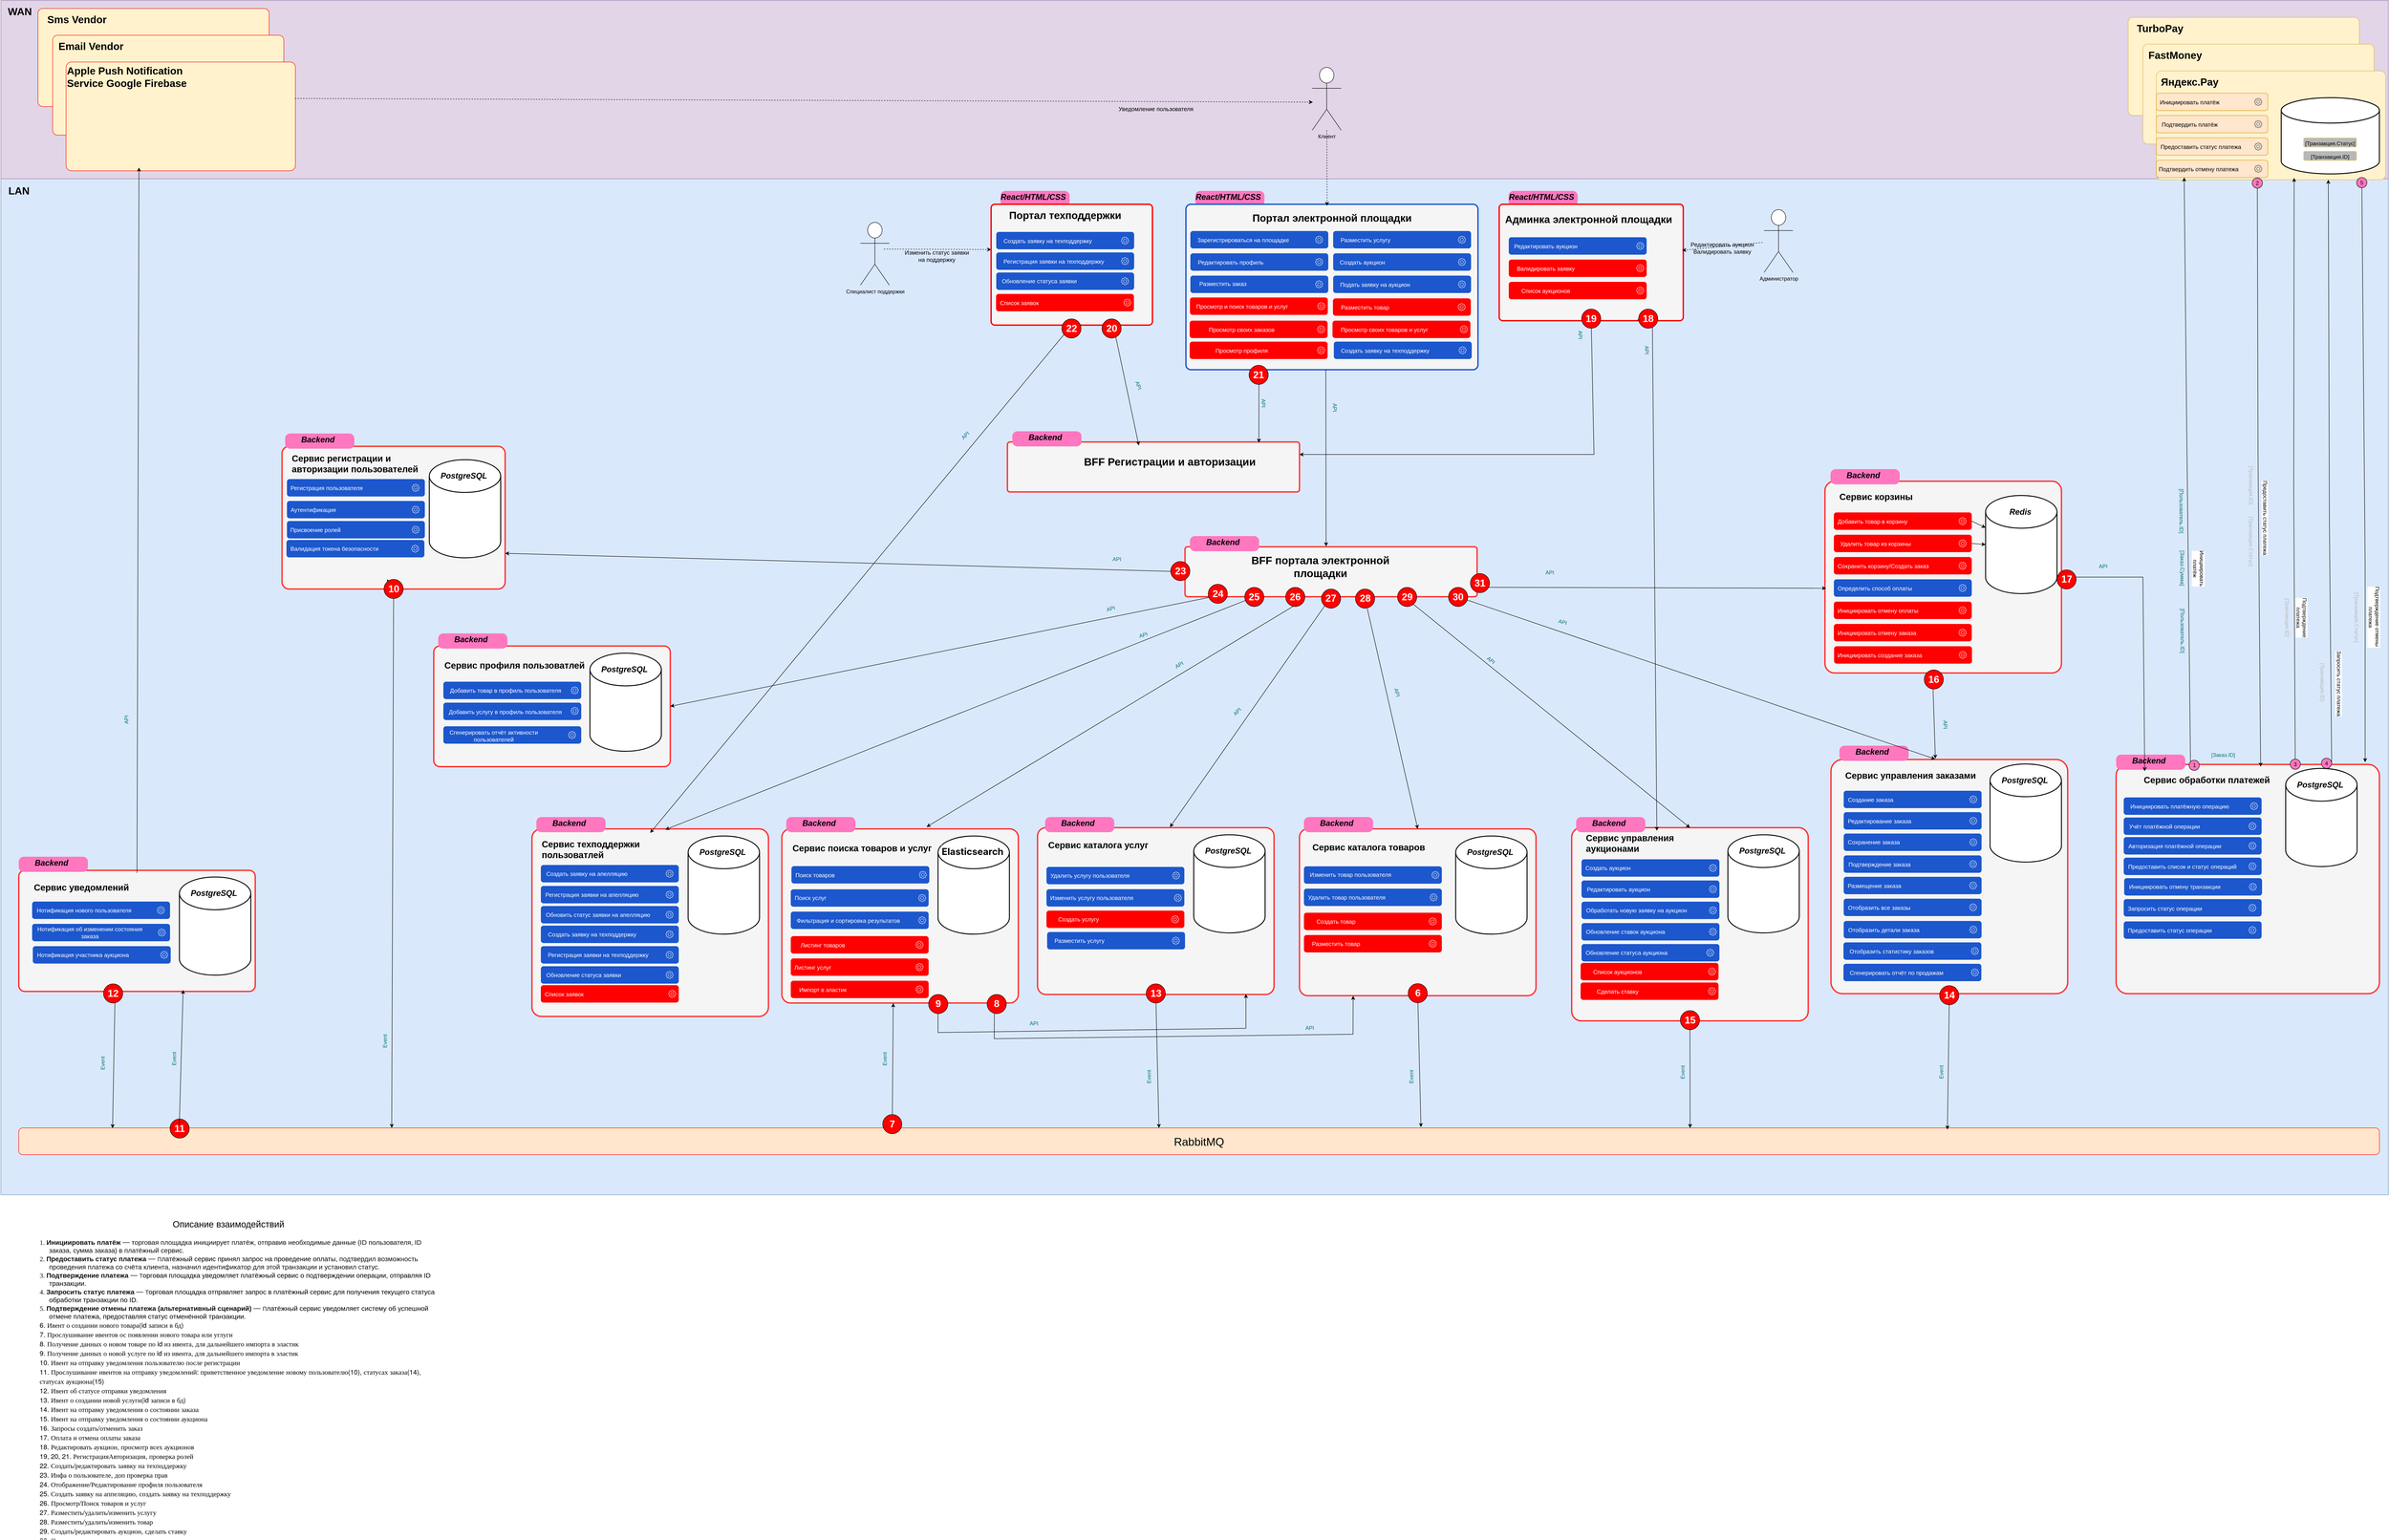 <mxfile version="24.7.17">
  <diagram id="56HvOrIIQSYjqfHP_NJ8" name="sprint 1 task 2">
    <mxGraphModel dx="6686" dy="4117" grid="1" gridSize="10" guides="1" tooltips="1" connect="1" arrows="1" fold="1" page="1" pageScale="1" pageWidth="827" pageHeight="1169" math="0" shadow="0">
      <root>
        <mxCell id="0" />
        <mxCell id="1" parent="0" />
        <mxCell id="T9c0AsUt5moUNYDac2lx-1" value="" style="rounded=0;whiteSpace=wrap;html=1;fillColor=#dae8fc;strokeColor=#6c8ebf;" parent="1" vertex="1">
          <mxGeometry x="-910" y="-770" width="5350" height="2280" as="geometry" />
        </mxCell>
        <mxCell id="f6eAmxuaq0yNEDdUsXt3-1" value="" style="rounded=1;whiteSpace=wrap;html=1;arcSize=5;fillColor=#f5f5f5;strokeColor=#FF3333;strokeWidth=3;" parent="1" vertex="1">
          <mxGeometry x="840" y="689.5" width="530" height="390.5" as="geometry" />
        </mxCell>
        <mxCell id="T9c0AsUt5moUNYDac2lx-2" value="" style="rounded=0;whiteSpace=wrap;html=1;fillColor=#e1d5e7;strokeColor=#9673a6;movable=1;resizable=1;rotatable=1;deletable=1;editable=1;locked=0;connectable=1;" parent="1" vertex="1">
          <mxGeometry x="-910" y="-1168" width="5350" height="400" as="geometry" />
        </mxCell>
        <mxCell id="wmdymH7P3901EzkVqaXg-1" value="WAN" style="text;html=1;align=center;verticalAlign=middle;whiteSpace=wrap;rounded=1;shadow=0;fontSize=23;fontStyle=1" parent="1" vertex="1">
          <mxGeometry x="-910" y="-1168" width="85" height="49" as="geometry" />
        </mxCell>
        <mxCell id="wmdymH7P3901EzkVqaXg-2" value="LAN" style="text;html=1;align=center;verticalAlign=middle;whiteSpace=wrap;rounded=1;shadow=0;fontSize=23;fontStyle=1" parent="1" vertex="1">
          <mxGeometry x="-912" y="-766" width="85" height="49" as="geometry" />
        </mxCell>
        <mxCell id="RVUm127U2kREREmtMGRh-1" value="" style="rounded=1;whiteSpace=wrap;html=1;arcSize=5;fillColor=#f5f5f5;strokeColor=#FF3333;strokeWidth=3;" parent="1" vertex="1">
          <mxGeometry x="-280" y="-168.25" width="500" height="320" as="geometry" />
        </mxCell>
        <mxCell id="RVUm127U2kREREmtMGRh-2" value="&lt;font style=&quot;font-size: 20px;&quot;&gt;Сервис регистрации и авторизации пользователей&lt;/font&gt;" style="text;html=1;align=left;verticalAlign=middle;whiteSpace=wrap;rounded=1;fontSize=20;fontStyle=1" parent="1" vertex="1">
          <mxGeometry x="-260" y="-150" width="300" height="40" as="geometry" />
        </mxCell>
        <mxCell id="RVUm127U2kREREmtMGRh-3" value="" style="rounded=1;whiteSpace=wrap;html=1;arcSize=5;fillColor=#f5f5f5;strokeColor=#FF3333;strokeWidth=3;" parent="1" vertex="1">
          <mxGeometry x="-870" y="782.5" width="530" height="271.5" as="geometry" />
        </mxCell>
        <mxCell id="RVUm127U2kREREmtMGRh-7" value="&lt;font style=&quot;font-size: 20px;&quot;&gt;Сервис уведомлений&lt;/font&gt;" style="text;html=1;align=left;verticalAlign=middle;whiteSpace=wrap;rounded=1;fontSize=20;fontStyle=1" parent="1" vertex="1">
          <mxGeometry x="-838.5" y="804.5" width="236" height="30" as="geometry" />
        </mxCell>
        <mxCell id="RVUm127U2kREREmtMGRh-8" value="" style="rounded=1;whiteSpace=wrap;html=1;arcSize=5;fillColor=#f5f5f5;strokeColor=#FF3333;strokeWidth=3;" parent="1" vertex="1">
          <mxGeometry x="3191" y="534" width="530.5" height="525" as="geometry" />
        </mxCell>
        <mxCell id="RVUm127U2kREREmtMGRh-10" value="&lt;font style=&quot;font-size: 20px;&quot;&gt;Сервис управления заказами&lt;/font&gt;" style="text;html=1;align=left;verticalAlign=middle;whiteSpace=wrap;rounded=1;fontSize=20;fontStyle=1" parent="1" vertex="1">
          <mxGeometry x="3221" y="543" width="327.25" height="51" as="geometry" />
        </mxCell>
        <mxCell id="RVUm127U2kREREmtMGRh-11" value="" style="rounded=1;whiteSpace=wrap;html=1;arcSize=5;fillColor=#f5f5f5;strokeColor=#FF3333;strokeWidth=3;" parent="1" vertex="1">
          <mxGeometry x="3830" y="545" width="590" height="514" as="geometry" />
        </mxCell>
        <mxCell id="RVUm127U2kREREmtMGRh-13" value="&lt;font style=&quot;font-size: 20px;&quot;&gt;Сервис обработки платежей&lt;/font&gt;" style="text;html=1;align=left;verticalAlign=middle;whiteSpace=wrap;rounded=1;fontSize=20;fontStyle=1" parent="1" vertex="1">
          <mxGeometry x="3890" y="550" width="310" height="58" as="geometry" />
        </mxCell>
        <mxCell id="RVUm127U2kREREmtMGRh-14" value="" style="rounded=1;whiteSpace=wrap;html=1;arcSize=5;fillColor=#f5f5f5;strokeColor=#FF3333;strokeWidth=3;" parent="1" vertex="1">
          <mxGeometry x="2000" y="689.5" width="530" height="374" as="geometry" />
        </mxCell>
        <mxCell id="RVUm127U2kREREmtMGRh-16" value="&lt;font style=&quot;font-size: 20px;&quot;&gt;Сервис каталога товаров&lt;/font&gt;" style="text;html=1;align=left;verticalAlign=middle;whiteSpace=wrap;rounded=1;fontSize=20;fontStyle=1" parent="1" vertex="1">
          <mxGeometry x="2026.75" y="709" width="303.25" height="41" as="geometry" />
        </mxCell>
        <mxCell id="wiNoiEYBRS08hzNFOfpZ-1" value="" style="group" parent="1" vertex="1" connectable="0">
          <mxGeometry x="-269" y="-94.75" width="309" height="39" as="geometry" />
        </mxCell>
        <mxCell id="wiNoiEYBRS08hzNFOfpZ-2" value="" style="group" parent="wiNoiEYBRS08hzNFOfpZ-1" vertex="1" connectable="0">
          <mxGeometry width="309" height="39" as="geometry" />
        </mxCell>
        <mxCell id="wiNoiEYBRS08hzNFOfpZ-3" value="" style="rounded=1;whiteSpace=wrap;html=1;gradientColor=none;fillColor=#1C57CD;strokeColor=none;movable=1;resizable=1;rotatable=1;deletable=1;editable=1;locked=0;connectable=1;" parent="wiNoiEYBRS08hzNFOfpZ-2" vertex="1">
          <mxGeometry width="309" height="39" as="geometry" />
        </mxCell>
        <mxCell id="wiNoiEYBRS08hzNFOfpZ-4" value="" style="sketch=0;outlineConnect=0;dashed=0;verticalLabelPosition=bottom;verticalAlign=top;align=center;html=1;fontSize=12;fontStyle=0;aspect=fixed;pointerEvents=1;shape=mxgraph.aws4.gear;rounded=1;strokeColor=none;fillColor=default;" parent="wiNoiEYBRS08hzNFOfpZ-2" vertex="1">
          <mxGeometry x="280" y="11" width="17" height="17" as="geometry" />
        </mxCell>
        <mxCell id="wiNoiEYBRS08hzNFOfpZ-5" value="Регистрация пользователя" style="text;html=1;align=center;verticalAlign=middle;whiteSpace=wrap;rounded=1;fontSize=13;fontColor=#FFFFFF;strokeColor=none;movable=1;resizable=1;rotatable=1;deletable=1;editable=1;locked=0;connectable=1;" parent="wiNoiEYBRS08hzNFOfpZ-2" vertex="1">
          <mxGeometry x="3" y="4.5" width="172" height="30" as="geometry" />
        </mxCell>
        <mxCell id="wiNoiEYBRS08hzNFOfpZ-6" value="" style="group" parent="1" vertex="1" connectable="0">
          <mxGeometry x="-269" y="-45.75" width="309" height="39" as="geometry" />
        </mxCell>
        <mxCell id="wiNoiEYBRS08hzNFOfpZ-7" value="" style="rounded=1;whiteSpace=wrap;html=1;fillColor=#1C57CD;strokeColor=none;" parent="wiNoiEYBRS08hzNFOfpZ-6" vertex="1">
          <mxGeometry width="309" height="39" as="geometry" />
        </mxCell>
        <mxCell id="wiNoiEYBRS08hzNFOfpZ-8" value="" style="sketch=0;outlineConnect=0;fontColor=#232F3E;gradientColor=none;fillColor=default;strokeColor=none;dashed=0;verticalLabelPosition=bottom;verticalAlign=top;align=center;html=1;fontSize=12;fontStyle=0;aspect=fixed;pointerEvents=1;shape=mxgraph.aws4.gear;rounded=1;" parent="wiNoiEYBRS08hzNFOfpZ-6" vertex="1">
          <mxGeometry x="280" y="11" width="17" height="17" as="geometry" />
        </mxCell>
        <mxCell id="wiNoiEYBRS08hzNFOfpZ-9" value="Аутентификация" style="text;html=1;align=center;verticalAlign=middle;whiteSpace=wrap;rounded=1;fontSize=13;fontColor=#FFFFFF;strokeColor=none;" parent="wiNoiEYBRS08hzNFOfpZ-6" vertex="1">
          <mxGeometry x="2" y="4.5" width="114" height="30" as="geometry" />
        </mxCell>
        <mxCell id="wiNoiEYBRS08hzNFOfpZ-10" value="" style="group" parent="1" vertex="1" connectable="0">
          <mxGeometry x="-269" y="-0.75" width="309" height="39" as="geometry" />
        </mxCell>
        <mxCell id="wiNoiEYBRS08hzNFOfpZ-11" value="" style="rounded=1;whiteSpace=wrap;html=1;fillColor=#1C57CD;strokeColor=none;" parent="wiNoiEYBRS08hzNFOfpZ-10" vertex="1">
          <mxGeometry width="309" height="39" as="geometry" />
        </mxCell>
        <mxCell id="wiNoiEYBRS08hzNFOfpZ-12" value="" style="sketch=0;outlineConnect=0;fontColor=#232F3E;gradientColor=none;fillColor=default;strokeColor=none;dashed=0;verticalLabelPosition=bottom;verticalAlign=top;align=center;html=1;fontSize=12;fontStyle=0;aspect=fixed;pointerEvents=1;shape=mxgraph.aws4.gear;rounded=1;" parent="wiNoiEYBRS08hzNFOfpZ-10" vertex="1">
          <mxGeometry x="280" y="11" width="17" height="17" as="geometry" />
        </mxCell>
        <mxCell id="wiNoiEYBRS08hzNFOfpZ-13" value="Присвоение ролей" style="text;html=1;align=center;verticalAlign=middle;whiteSpace=wrap;rounded=1;fontSize=13;fontColor=#FFFFFF;strokeColor=none;" parent="wiNoiEYBRS08hzNFOfpZ-10" vertex="1">
          <mxGeometry x="3" y="5" width="122" height="30" as="geometry" />
        </mxCell>
        <mxCell id="V2SBfx2dZVsvn069ja3p-1" value="" style="strokeWidth=2;html=1;shape=mxgraph.flowchart.database;whiteSpace=wrap;rounded=1;movable=1;resizable=1;rotatable=1;deletable=1;editable=1;locked=0;connectable=1;" parent="1" vertex="1">
          <mxGeometry x="50" y="-138.25" width="160" height="220" as="geometry" />
        </mxCell>
        <mxCell id="V2SBfx2dZVsvn069ja3p-2" value="&lt;font style=&quot;font-size: 18px;&quot;&gt;&lt;i&gt;PostgreSQL&lt;/i&gt;&lt;/font&gt;" style="text;html=1;align=center;verticalAlign=middle;whiteSpace=wrap;rounded=1;shadow=0;fontSize=23;fontStyle=1" parent="1" vertex="1">
          <mxGeometry x="83" y="-128.25" width="89" height="49" as="geometry" />
        </mxCell>
        <mxCell id="V2SBfx2dZVsvn069ja3p-3" value="" style="strokeWidth=2;html=1;shape=mxgraph.flowchart.database;whiteSpace=wrap;rounded=1;movable=1;resizable=1;rotatable=1;deletable=1;editable=1;locked=0;connectable=1;" parent="1" vertex="1">
          <mxGeometry x="-510" y="797.5" width="160" height="220" as="geometry" />
        </mxCell>
        <mxCell id="V2SBfx2dZVsvn069ja3p-4" value="&lt;font style=&quot;font-size: 18px;&quot;&gt;&lt;i&gt;PostgreSQL&lt;/i&gt;&lt;/font&gt;" style="text;html=1;align=center;verticalAlign=middle;whiteSpace=wrap;rounded=1;shadow=0;fontSize=23;fontStyle=1" parent="1" vertex="1">
          <mxGeometry x="-477" y="807.5" width="89" height="49" as="geometry" />
        </mxCell>
        <mxCell id="9bdqofo8VpjkAFvN07zN-3" value="" style="sketch=0;outlineConnect=0;fontColor=#232F3E;gradientColor=none;fillColor=default;strokeColor=none;dashed=0;verticalLabelPosition=bottom;verticalAlign=top;align=center;html=1;fontSize=12;fontStyle=0;aspect=fixed;pointerEvents=1;shape=mxgraph.aws4.gear;rounded=1;" parent="1" vertex="1">
          <mxGeometry x="1780" y="-469" width="17" height="17" as="geometry" />
        </mxCell>
        <mxCell id="ROxmPPZoXxJElJT_9JRr-1" value="" style="group" parent="1" vertex="1" connectable="0">
          <mxGeometry x="-840" y="852.5" width="309" height="39" as="geometry" />
        </mxCell>
        <mxCell id="ROxmPPZoXxJElJT_9JRr-2" value="" style="rounded=1;whiteSpace=wrap;html=1;fillColor=#1C57CD;strokeColor=none;" parent="ROxmPPZoXxJElJT_9JRr-1" vertex="1">
          <mxGeometry width="309" height="39" as="geometry" />
        </mxCell>
        <mxCell id="ROxmPPZoXxJElJT_9JRr-3" value="" style="sketch=0;outlineConnect=0;fontColor=#232F3E;gradientColor=none;fillColor=default;strokeColor=none;dashed=0;verticalLabelPosition=bottom;verticalAlign=top;align=center;html=1;fontSize=12;fontStyle=0;aspect=fixed;pointerEvents=1;shape=mxgraph.aws4.gear;rounded=1;" parent="ROxmPPZoXxJElJT_9JRr-1" vertex="1">
          <mxGeometry x="280" y="11" width="17" height="17" as="geometry" />
        </mxCell>
        <mxCell id="ROxmPPZoXxJElJT_9JRr-4" value="Нотификация нового пользователя" style="text;html=1;align=center;verticalAlign=middle;whiteSpace=wrap;rounded=1;fontSize=13;fontColor=#FFFFFF;strokeColor=none;" parent="ROxmPPZoXxJElJT_9JRr-1" vertex="1">
          <mxGeometry x="3" y="4.5" width="227" height="30" as="geometry" />
        </mxCell>
        <mxCell id="r02ZcEiv3qBnnRHc6MKd-1" value="" style="group" parent="1" vertex="1" connectable="0">
          <mxGeometry x="-270" y="41.75" width="309" height="39" as="geometry" />
        </mxCell>
        <mxCell id="r02ZcEiv3qBnnRHc6MKd-2" value="" style="rounded=1;whiteSpace=wrap;html=1;fillColor=#1C57CD;strokeColor=none;" parent="r02ZcEiv3qBnnRHc6MKd-1" vertex="1">
          <mxGeometry width="309" height="39" as="geometry" />
        </mxCell>
        <mxCell id="r02ZcEiv3qBnnRHc6MKd-3" value="" style="sketch=0;outlineConnect=0;fontColor=#232F3E;gradientColor=none;fillColor=default;strokeColor=none;dashed=0;verticalLabelPosition=bottom;verticalAlign=top;align=center;html=1;fontSize=12;fontStyle=0;aspect=fixed;pointerEvents=1;shape=mxgraph.aws4.gear;rounded=1;" parent="r02ZcEiv3qBnnRHc6MKd-1" vertex="1">
          <mxGeometry x="280" y="11" width="17" height="17" as="geometry" />
        </mxCell>
        <mxCell id="r02ZcEiv3qBnnRHc6MKd-4" value="Валидация токена безопасности" style="text;html=1;align=center;verticalAlign=middle;whiteSpace=wrap;rounded=1;fontSize=13;fontColor=#FFFFFF;strokeColor=none;" parent="r02ZcEiv3qBnnRHc6MKd-1" vertex="1">
          <mxGeometry x="3" y="4.5" width="209" height="30" as="geometry" />
        </mxCell>
        <mxCell id="3IyOflWNriqsgxwi4oak-1" value="" style="strokeWidth=2;html=1;shape=mxgraph.flowchart.database;whiteSpace=wrap;rounded=1;movable=1;resizable=1;rotatable=1;deletable=1;editable=1;locked=0;connectable=1;" parent="1" vertex="1">
          <mxGeometry x="3547.5" y="544" width="160" height="220" as="geometry" />
        </mxCell>
        <mxCell id="3IyOflWNriqsgxwi4oak-2" value="&lt;font style=&quot;font-size: 18px;&quot;&gt;&lt;i&gt;PostgreSQL&lt;/i&gt;&lt;/font&gt;" style="text;html=1;align=center;verticalAlign=middle;whiteSpace=wrap;rounded=1;shadow=0;fontSize=23;fontStyle=1" parent="1" vertex="1">
          <mxGeometry x="3580.5" y="554" width="89" height="49" as="geometry" />
        </mxCell>
        <mxCell id="8Orx7grHTY2msdZT1rsO-1" value="" style="group" parent="1" vertex="1" connectable="0">
          <mxGeometry x="3219.5" y="604" width="309" height="39" as="geometry" />
        </mxCell>
        <mxCell id="8Orx7grHTY2msdZT1rsO-2" value="" style="rounded=1;whiteSpace=wrap;html=1;fillColor=#1C57CD;strokeColor=none;" parent="8Orx7grHTY2msdZT1rsO-1" vertex="1">
          <mxGeometry width="309" height="39" as="geometry" />
        </mxCell>
        <mxCell id="8Orx7grHTY2msdZT1rsO-3" value="" style="sketch=0;outlineConnect=0;fontColor=#232F3E;gradientColor=none;fillColor=default;strokeColor=none;dashed=0;verticalLabelPosition=bottom;verticalAlign=top;align=center;html=1;fontSize=12;fontStyle=0;aspect=fixed;pointerEvents=1;shape=mxgraph.aws4.gear;rounded=1;" parent="8Orx7grHTY2msdZT1rsO-1" vertex="1">
          <mxGeometry x="282" y="11" width="17" height="17" as="geometry" />
        </mxCell>
        <mxCell id="8Orx7grHTY2msdZT1rsO-4" value="Создание заказа" style="text;html=1;align=center;verticalAlign=middle;whiteSpace=wrap;rounded=1;fontSize=13;fontColor=#FFFFFF;strokeColor=none;" parent="8Orx7grHTY2msdZT1rsO-1" vertex="1">
          <mxGeometry x="5" y="4.5" width="110" height="30" as="geometry" />
        </mxCell>
        <mxCell id="8Orx7grHTY2msdZT1rsO-5" value="" style="group" parent="1" vertex="1" connectable="0">
          <mxGeometry x="3219.5" y="652" width="309" height="39" as="geometry" />
        </mxCell>
        <mxCell id="8Orx7grHTY2msdZT1rsO-6" value="" style="rounded=1;whiteSpace=wrap;html=1;fillColor=#1C57CD;strokeColor=none;" parent="8Orx7grHTY2msdZT1rsO-5" vertex="1">
          <mxGeometry width="309" height="39" as="geometry" />
        </mxCell>
        <mxCell id="8Orx7grHTY2msdZT1rsO-7" value="" style="sketch=0;outlineConnect=0;fontColor=#232F3E;gradientColor=none;fillColor=default;strokeColor=none;dashed=0;verticalLabelPosition=bottom;verticalAlign=top;align=center;html=1;fontSize=12;fontStyle=0;aspect=fixed;pointerEvents=1;shape=mxgraph.aws4.gear;rounded=1;" parent="8Orx7grHTY2msdZT1rsO-5" vertex="1">
          <mxGeometry x="282" y="11" width="17" height="17" as="geometry" />
        </mxCell>
        <mxCell id="8Orx7grHTY2msdZT1rsO-8" value="Редактирование заказа" style="text;html=1;align=center;verticalAlign=middle;whiteSpace=wrap;rounded=1;fontSize=13;fontColor=#FFFFFF;strokeColor=none;" parent="8Orx7grHTY2msdZT1rsO-5" vertex="1">
          <mxGeometry x="3" y="4.5" width="154" height="30" as="geometry" />
        </mxCell>
        <mxCell id="8Orx7grHTY2msdZT1rsO-9" value="" style="group" parent="1" vertex="1" connectable="0">
          <mxGeometry x="3219.5" y="700" width="309" height="39" as="geometry" />
        </mxCell>
        <mxCell id="8Orx7grHTY2msdZT1rsO-10" value="" style="rounded=1;whiteSpace=wrap;html=1;fillColor=#1C57CD;strokeColor=none;" parent="8Orx7grHTY2msdZT1rsO-9" vertex="1">
          <mxGeometry width="309" height="39" as="geometry" />
        </mxCell>
        <mxCell id="8Orx7grHTY2msdZT1rsO-11" value="" style="sketch=0;outlineConnect=0;fontColor=#232F3E;gradientColor=none;fillColor=default;strokeColor=none;dashed=0;verticalLabelPosition=bottom;verticalAlign=top;align=center;html=1;fontSize=12;fontStyle=0;aspect=fixed;pointerEvents=1;shape=mxgraph.aws4.gear;rounded=1;" parent="8Orx7grHTY2msdZT1rsO-9" vertex="1">
          <mxGeometry x="282" y="11" width="17" height="17" as="geometry" />
        </mxCell>
        <mxCell id="8Orx7grHTY2msdZT1rsO-12" value="Сохранение заказа" style="text;html=1;align=center;verticalAlign=middle;whiteSpace=wrap;rounded=1;fontSize=13;fontColor=#FFFFFF;strokeColor=none;" parent="8Orx7grHTY2msdZT1rsO-9" vertex="1">
          <mxGeometry x="4" y="4" width="126" height="30" as="geometry" />
        </mxCell>
        <mxCell id="8Orx7grHTY2msdZT1rsO-13" value="" style="group" parent="1" vertex="1" connectable="0">
          <mxGeometry x="3219.5" y="749" width="309" height="39" as="geometry" />
        </mxCell>
        <mxCell id="8Orx7grHTY2msdZT1rsO-14" value="" style="rounded=1;whiteSpace=wrap;html=1;fillColor=#1C57CD;strokeColor=none;" parent="8Orx7grHTY2msdZT1rsO-13" vertex="1">
          <mxGeometry width="309" height="39" as="geometry" />
        </mxCell>
        <mxCell id="8Orx7grHTY2msdZT1rsO-15" value="" style="sketch=0;outlineConnect=0;fontColor=#232F3E;gradientColor=none;fillColor=default;strokeColor=none;dashed=0;verticalLabelPosition=bottom;verticalAlign=top;align=center;html=1;fontSize=12;fontStyle=0;aspect=fixed;pointerEvents=1;shape=mxgraph.aws4.gear;rounded=1;" parent="8Orx7grHTY2msdZT1rsO-13" vertex="1">
          <mxGeometry x="281.5" y="11" width="17" height="17" as="geometry" />
        </mxCell>
        <mxCell id="8Orx7grHTY2msdZT1rsO-16" value="Подтверждение заказа" style="text;html=1;align=center;verticalAlign=middle;whiteSpace=wrap;rounded=1;fontSize=13;fontColor=#FFFFFF;strokeColor=none;" parent="8Orx7grHTY2msdZT1rsO-13" vertex="1">
          <mxGeometry x="4" y="4.5" width="152" height="30" as="geometry" />
        </mxCell>
        <mxCell id="8Orx7grHTY2msdZT1rsO-17" value="" style="group" parent="1" vertex="1" connectable="0">
          <mxGeometry x="3219.5" y="797" width="309" height="39" as="geometry" />
        </mxCell>
        <mxCell id="8Orx7grHTY2msdZT1rsO-18" value="" style="rounded=1;whiteSpace=wrap;html=1;fillColor=#1C57CD;strokeColor=none;" parent="8Orx7grHTY2msdZT1rsO-17" vertex="1">
          <mxGeometry width="309" height="39" as="geometry" />
        </mxCell>
        <mxCell id="8Orx7grHTY2msdZT1rsO-19" value="" style="sketch=0;outlineConnect=0;fontColor=#232F3E;gradientColor=none;fillColor=default;strokeColor=none;dashed=0;verticalLabelPosition=bottom;verticalAlign=top;align=center;html=1;fontSize=12;fontStyle=0;aspect=fixed;pointerEvents=1;shape=mxgraph.aws4.gear;rounded=1;" parent="8Orx7grHTY2msdZT1rsO-17" vertex="1">
          <mxGeometry x="281.5" y="11" width="17" height="17" as="geometry" />
        </mxCell>
        <mxCell id="8Orx7grHTY2msdZT1rsO-20" value="Размещение заказа" style="text;html=1;align=center;verticalAlign=middle;whiteSpace=wrap;rounded=1;fontSize=13;fontColor=#FFFFFF;strokeColor=none;" parent="8Orx7grHTY2msdZT1rsO-17" vertex="1">
          <mxGeometry x="3" y="4.5" width="130.5" height="30" as="geometry" />
        </mxCell>
        <mxCell id="8Orx7grHTY2msdZT1rsO-21" value="" style="group" parent="1" vertex="1" connectable="0">
          <mxGeometry x="3219.5" y="846" width="309" height="39" as="geometry" />
        </mxCell>
        <mxCell id="8Orx7grHTY2msdZT1rsO-22" value="" style="rounded=1;whiteSpace=wrap;html=1;fillColor=#1C57CD;strokeColor=none;" parent="8Orx7grHTY2msdZT1rsO-21" vertex="1">
          <mxGeometry width="309" height="39" as="geometry" />
        </mxCell>
        <mxCell id="8Orx7grHTY2msdZT1rsO-23" value="" style="sketch=0;outlineConnect=0;fontColor=#232F3E;gradientColor=none;fillColor=default;strokeColor=none;dashed=0;verticalLabelPosition=bottom;verticalAlign=top;align=center;html=1;fontSize=12;fontStyle=0;aspect=fixed;pointerEvents=1;shape=mxgraph.aws4.gear;rounded=1;" parent="8Orx7grHTY2msdZT1rsO-21" vertex="1">
          <mxGeometry x="281.5" y="11" width="17" height="17" as="geometry" />
        </mxCell>
        <mxCell id="8Orx7grHTY2msdZT1rsO-24" value="Отобразить все заказы" style="text;html=1;align=center;verticalAlign=middle;whiteSpace=wrap;rounded=1;fontSize=13;fontColor=#FFFFFF;strokeColor=none;" parent="8Orx7grHTY2msdZT1rsO-21" vertex="1">
          <mxGeometry x="3" y="4.5" width="152" height="30" as="geometry" />
        </mxCell>
        <mxCell id="8Orx7grHTY2msdZT1rsO-25" value="" style="group" parent="1" vertex="1" connectable="0">
          <mxGeometry x="3219.5" y="896" width="309" height="39" as="geometry" />
        </mxCell>
        <mxCell id="8Orx7grHTY2msdZT1rsO-26" value="" style="rounded=1;whiteSpace=wrap;html=1;fillColor=#1C57CD;strokeColor=none;" parent="8Orx7grHTY2msdZT1rsO-25" vertex="1">
          <mxGeometry width="309" height="39" as="geometry" />
        </mxCell>
        <mxCell id="8Orx7grHTY2msdZT1rsO-27" value="" style="sketch=0;outlineConnect=0;fontColor=#232F3E;gradientColor=none;fillColor=default;strokeColor=none;dashed=0;verticalLabelPosition=bottom;verticalAlign=top;align=center;html=1;fontSize=12;fontStyle=0;aspect=fixed;pointerEvents=1;shape=mxgraph.aws4.gear;rounded=1;" parent="8Orx7grHTY2msdZT1rsO-25" vertex="1">
          <mxGeometry x="282" y="11" width="17" height="17" as="geometry" />
        </mxCell>
        <mxCell id="8Orx7grHTY2msdZT1rsO-28" value="Отобразить детали заказа" style="text;html=1;align=center;verticalAlign=middle;whiteSpace=wrap;rounded=1;fontSize=13;fontColor=#FFFFFF;strokeColor=none;" parent="8Orx7grHTY2msdZT1rsO-25" vertex="1">
          <mxGeometry x="5" y="5" width="169" height="30" as="geometry" />
        </mxCell>
        <mxCell id="-v2zz0PkK8b0PjG7Ae4p-1" value="" style="group" parent="1" vertex="1" connectable="0">
          <mxGeometry x="-840" y="902.5" width="309" height="39" as="geometry" />
        </mxCell>
        <mxCell id="-v2zz0PkK8b0PjG7Ae4p-2" value="" style="rounded=1;whiteSpace=wrap;html=1;fillColor=#1C57CD;strokeColor=none;" parent="-v2zz0PkK8b0PjG7Ae4p-1" vertex="1">
          <mxGeometry width="309" height="39" as="geometry" />
        </mxCell>
        <mxCell id="-v2zz0PkK8b0PjG7Ae4p-3" value="" style="sketch=0;outlineConnect=0;fontColor=#232F3E;gradientColor=none;fillColor=default;strokeColor=none;dashed=0;verticalLabelPosition=bottom;verticalAlign=top;align=center;html=1;fontSize=12;fontStyle=0;aspect=fixed;pointerEvents=1;shape=mxgraph.aws4.gear;rounded=1;" parent="-v2zz0PkK8b0PjG7Ae4p-1" vertex="1">
          <mxGeometry x="282" y="11" width="17" height="17" as="geometry" />
        </mxCell>
        <mxCell id="-v2zz0PkK8b0PjG7Ae4p-4" value="Нотификация об изменении состояния заказа" style="text;html=1;align=center;verticalAlign=middle;whiteSpace=wrap;rounded=1;fontSize=13;fontColor=#FFFFFF;strokeColor=none;" parent="-v2zz0PkK8b0PjG7Ae4p-1" vertex="1">
          <mxGeometry x="6" y="4.5" width="247" height="30" as="geometry" />
        </mxCell>
        <mxCell id="aMHzkh5nZzin3cOY8ShR-1" value="" style="group" parent="1" vertex="1" connectable="0">
          <mxGeometry x="1766.5" y="-754" width="155" height="49" as="geometry" />
        </mxCell>
        <mxCell id="aMHzkh5nZzin3cOY8ShR-2" value="&lt;p style=&quot;margin: 0px 0px 0px 13px; text-indent: -13px; font-variant-numeric: normal; font-variant-east-asian: normal; font-variant-alternates: normal; font-kerning: auto; font-optical-sizing: auto; font-feature-settings: normal; font-variation-settings: normal; font-variant-position: normal; font-stretch: normal; font-size: 14px; line-height: normal; color: rgb(14, 14, 14); text-align: start;&quot; class=&quot;p1&quot;&gt;&lt;br&gt;&lt;/p&gt;" style="rounded=1;whiteSpace=wrap;html=1;fillColor=#FF77BF;strokeColor=none;arcSize=33;" parent="aMHzkh5nZzin3cOY8ShR-1" vertex="1">
          <mxGeometry y="13" width="155" height="34" as="geometry" />
        </mxCell>
        <mxCell id="aMHzkh5nZzin3cOY8ShR-3" value="&lt;font style=&quot;font-size: 18px;&quot;&gt;&lt;i&gt;React/HTML/CSS&lt;/i&gt;&lt;/font&gt;" style="text;html=1;align=center;verticalAlign=middle;whiteSpace=wrap;rounded=1;shadow=0;fontSize=23;fontStyle=1" parent="aMHzkh5nZzin3cOY8ShR-1" vertex="1">
          <mxGeometry x="29" width="89" height="49" as="geometry" />
        </mxCell>
        <mxCell id="aMHzkh5nZzin3cOY8ShR-4" value="" style="rounded=1;whiteSpace=wrap;html=1;arcSize=3;fillColor=#f5f5f5;strokeColor=#1C57CD;strokeWidth=3;align=center;verticalAlign=middle;fontFamily=Helvetica;fontSize=12;fontColor=#333333;resizable=1;" parent="1" vertex="1">
          <mxGeometry x="1745.5" y="-711" width="654.5" height="371" as="geometry" />
        </mxCell>
        <mxCell id="aMHzkh5nZzin3cOY8ShR-5" value="Портал электронной площадки" style="text;html=1;align=center;verticalAlign=middle;whiteSpace=wrap;rounded=1;shadow=0;fontSize=23;fontStyle=1" parent="1" vertex="1">
          <mxGeometry x="1882.75" y="-705" width="380" height="49" as="geometry" />
        </mxCell>
        <mxCell id="aMHzkh5nZzin3cOY8ShR-6" value="Клиент" style="shape=umlActor;verticalLabelPosition=bottom;verticalAlign=top;html=1;outlineConnect=0;rounded=1;" parent="1" vertex="1">
          <mxGeometry x="2028.5" y="-1018" width="65" height="141" as="geometry" />
        </mxCell>
        <mxCell id="aMHzkh5nZzin3cOY8ShR-7" value="" style="endArrow=classic;html=1;rounded=1;dashed=1;entryX=0.727;entryY=0.031;entryDx=0;entryDy=0;entryPerimeter=0;fontSize=12;" parent="1" source="aMHzkh5nZzin3cOY8ShR-6" edge="1">
          <mxGeometry width="50" height="50" relative="1" as="geometry">
            <mxPoint x="2060.5" y="-971" as="sourcePoint" />
            <mxPoint x="2061.76" y="-707.481" as="targetPoint" />
            <Array as="points" />
          </mxGeometry>
        </mxCell>
        <mxCell id="aMHzkh5nZzin3cOY8ShR-8" value="" style="group" parent="1" vertex="1" connectable="0">
          <mxGeometry x="1755.5" y="-651" width="309" height="39" as="geometry" />
        </mxCell>
        <mxCell id="aMHzkh5nZzin3cOY8ShR-9" value="" style="group" parent="aMHzkh5nZzin3cOY8ShR-8" vertex="1" connectable="0">
          <mxGeometry width="309" height="39" as="geometry" />
        </mxCell>
        <mxCell id="aMHzkh5nZzin3cOY8ShR-10" value="" style="rounded=1;whiteSpace=wrap;html=1;fillColor=#1C57CD;strokeColor=none;" parent="aMHzkh5nZzin3cOY8ShR-9" vertex="1">
          <mxGeometry width="309" height="39" as="geometry" />
        </mxCell>
        <mxCell id="aMHzkh5nZzin3cOY8ShR-11" value="" style="sketch=0;outlineConnect=0;fontColor=#FFFFFF;gradientColor=none;fillColor=#FFFFFF;strokeColor=none;dashed=0;verticalLabelPosition=bottom;verticalAlign=top;align=center;html=1;fontSize=12;fontStyle=0;aspect=fixed;pointerEvents=1;shape=mxgraph.aws4.gear;rounded=1;" parent="aMHzkh5nZzin3cOY8ShR-9" vertex="1">
          <mxGeometry x="280" y="11" width="17" height="17" as="geometry" />
        </mxCell>
        <mxCell id="aMHzkh5nZzin3cOY8ShR-12" value="Зарегистрироваться на площадке" style="text;html=1;align=center;verticalAlign=middle;whiteSpace=wrap;rounded=1;fontSize=13;fontColor=#FFFFFF;" parent="aMHzkh5nZzin3cOY8ShR-9" vertex="1">
          <mxGeometry x="9" y="4.5" width="218" height="30" as="geometry" />
        </mxCell>
        <mxCell id="aMHzkh5nZzin3cOY8ShR-13" value="" style="group" parent="1" vertex="1" connectable="0">
          <mxGeometry x="1755.5" y="-601" width="309" height="39" as="geometry" />
        </mxCell>
        <mxCell id="aMHzkh5nZzin3cOY8ShR-14" value="" style="group" parent="aMHzkh5nZzin3cOY8ShR-13" vertex="1" connectable="0">
          <mxGeometry width="309" height="39" as="geometry" />
        </mxCell>
        <mxCell id="aMHzkh5nZzin3cOY8ShR-15" value="" style="rounded=1;whiteSpace=wrap;html=1;fillColor=#1C57CD;strokeColor=none;" parent="aMHzkh5nZzin3cOY8ShR-14" vertex="1">
          <mxGeometry width="309" height="39" as="geometry" />
        </mxCell>
        <mxCell id="aMHzkh5nZzin3cOY8ShR-16" value="" style="sketch=0;outlineConnect=0;fontColor=#FFFFFF;gradientColor=none;fillColor=#FFFFFF;strokeColor=none;dashed=0;verticalLabelPosition=bottom;verticalAlign=top;align=center;html=1;fontSize=12;fontStyle=0;aspect=fixed;pointerEvents=1;shape=mxgraph.aws4.gear;rounded=1;" parent="aMHzkh5nZzin3cOY8ShR-14" vertex="1">
          <mxGeometry x="280" y="11" width="17" height="17" as="geometry" />
        </mxCell>
        <mxCell id="aMHzkh5nZzin3cOY8ShR-17" value="Редактировать профиль" style="text;html=1;align=center;verticalAlign=middle;whiteSpace=wrap;rounded=1;fontSize=13;fontColor=#FFFFFF;" parent="aMHzkh5nZzin3cOY8ShR-14" vertex="1">
          <mxGeometry x="8" y="4.5" width="164" height="30" as="geometry" />
        </mxCell>
        <mxCell id="aMHzkh5nZzin3cOY8ShR-18" value="" style="group" parent="1" vertex="1" connectable="0">
          <mxGeometry x="1755.5" y="-551" width="309" height="39" as="geometry" />
        </mxCell>
        <mxCell id="aMHzkh5nZzin3cOY8ShR-19" value="" style="group" parent="aMHzkh5nZzin3cOY8ShR-18" vertex="1" connectable="0">
          <mxGeometry width="309" height="39" as="geometry" />
        </mxCell>
        <mxCell id="aMHzkh5nZzin3cOY8ShR-20" value="" style="rounded=1;whiteSpace=wrap;html=1;fillColor=#1C57CD;strokeColor=none;" parent="aMHzkh5nZzin3cOY8ShR-19" vertex="1">
          <mxGeometry width="309" height="39" as="geometry" />
        </mxCell>
        <mxCell id="aMHzkh5nZzin3cOY8ShR-21" value="" style="sketch=0;outlineConnect=0;fontColor=#FFFFFF;gradientColor=none;fillColor=#FFFFFF;strokeColor=none;dashed=0;verticalLabelPosition=bottom;verticalAlign=top;align=center;html=1;fontSize=12;fontStyle=0;aspect=fixed;pointerEvents=1;shape=mxgraph.aws4.gear;rounded=1;" parent="aMHzkh5nZzin3cOY8ShR-19" vertex="1">
          <mxGeometry x="280" y="11" width="17" height="17" as="geometry" />
        </mxCell>
        <mxCell id="aMHzkh5nZzin3cOY8ShR-22" value="Разместить заказ" style="text;html=1;align=center;verticalAlign=middle;whiteSpace=wrap;rounded=1;fontSize=13;fontColor=#FFFFFF;" parent="aMHzkh5nZzin3cOY8ShR-19" vertex="1">
          <mxGeometry x="14" y="3" width="117" height="30" as="geometry" />
        </mxCell>
        <mxCell id="aMHzkh5nZzin3cOY8ShR-23" value="" style="group" parent="1" vertex="1" connectable="0">
          <mxGeometry x="2075.5" y="-651" width="309" height="39" as="geometry" />
        </mxCell>
        <mxCell id="aMHzkh5nZzin3cOY8ShR-24" value="" style="group" parent="aMHzkh5nZzin3cOY8ShR-23" vertex="1" connectable="0">
          <mxGeometry width="309" height="39" as="geometry" />
        </mxCell>
        <mxCell id="aMHzkh5nZzin3cOY8ShR-25" value="" style="rounded=1;whiteSpace=wrap;html=1;fillColor=#1C57CD;strokeColor=none;" parent="aMHzkh5nZzin3cOY8ShR-24" vertex="1">
          <mxGeometry width="309" height="39" as="geometry" />
        </mxCell>
        <mxCell id="aMHzkh5nZzin3cOY8ShR-26" value="" style="sketch=0;outlineConnect=0;fontColor=#FFFFFF;gradientColor=none;fillColor=#FFFFFF;strokeColor=none;dashed=0;verticalLabelPosition=bottom;verticalAlign=top;align=center;html=1;fontSize=12;fontStyle=0;aspect=fixed;pointerEvents=1;shape=mxgraph.aws4.gear;rounded=1;" parent="aMHzkh5nZzin3cOY8ShR-24" vertex="1">
          <mxGeometry x="280" y="11" width="17" height="17" as="geometry" />
        </mxCell>
        <mxCell id="aMHzkh5nZzin3cOY8ShR-27" value="Разместить услугу" style="text;html=1;align=center;verticalAlign=middle;whiteSpace=wrap;rounded=1;fontSize=13;fontColor=#FFFFFF;" parent="aMHzkh5nZzin3cOY8ShR-24" vertex="1">
          <mxGeometry x="6" y="4.5" width="132" height="30" as="geometry" />
        </mxCell>
        <mxCell id="aMHzkh5nZzin3cOY8ShR-28" value="" style="group" parent="1" vertex="1" connectable="0">
          <mxGeometry x="2075.5" y="-601" width="309" height="39" as="geometry" />
        </mxCell>
        <mxCell id="aMHzkh5nZzin3cOY8ShR-29" value="" style="group" parent="aMHzkh5nZzin3cOY8ShR-28" vertex="1" connectable="0">
          <mxGeometry width="309" height="39" as="geometry" />
        </mxCell>
        <mxCell id="aMHzkh5nZzin3cOY8ShR-30" value="" style="rounded=1;whiteSpace=wrap;html=1;fillColor=#1C57CD;strokeColor=none;" parent="aMHzkh5nZzin3cOY8ShR-29" vertex="1">
          <mxGeometry width="309" height="39" as="geometry" />
        </mxCell>
        <mxCell id="aMHzkh5nZzin3cOY8ShR-31" value="" style="sketch=0;outlineConnect=0;fontColor=#FFFFFF;gradientColor=none;fillColor=#FFFFFF;strokeColor=none;dashed=0;verticalLabelPosition=bottom;verticalAlign=top;align=center;html=1;fontSize=12;fontStyle=0;aspect=fixed;pointerEvents=1;shape=mxgraph.aws4.gear;rounded=1;" parent="aMHzkh5nZzin3cOY8ShR-29" vertex="1">
          <mxGeometry x="280" y="11" width="17" height="17" as="geometry" />
        </mxCell>
        <mxCell id="aMHzkh5nZzin3cOY8ShR-32" value="Создать аукцион" style="text;html=1;align=center;verticalAlign=middle;whiteSpace=wrap;rounded=1;fontSize=13;fontColor=#FFFFFF;" parent="aMHzkh5nZzin3cOY8ShR-29" vertex="1">
          <mxGeometry x="10" y="4.5" width="110" height="30" as="geometry" />
        </mxCell>
        <mxCell id="aMHzkh5nZzin3cOY8ShR-33" value="" style="group" parent="1" vertex="1" connectable="0">
          <mxGeometry x="2075.5" y="-551" width="309" height="39" as="geometry" />
        </mxCell>
        <mxCell id="aMHzkh5nZzin3cOY8ShR-34" value="" style="group" parent="aMHzkh5nZzin3cOY8ShR-33" vertex="1" connectable="0">
          <mxGeometry width="309" height="39" as="geometry" />
        </mxCell>
        <mxCell id="aMHzkh5nZzin3cOY8ShR-35" value="" style="rounded=1;whiteSpace=wrap;html=1;fillColor=#1C57CD;strokeColor=none;" parent="aMHzkh5nZzin3cOY8ShR-34" vertex="1">
          <mxGeometry width="309" height="39" as="geometry" />
        </mxCell>
        <mxCell id="aMHzkh5nZzin3cOY8ShR-36" value="" style="sketch=0;outlineConnect=0;fontColor=#FFFFFF;gradientColor=none;fillColor=#FFFFFF;strokeColor=none;dashed=0;verticalLabelPosition=bottom;verticalAlign=top;align=center;html=1;fontSize=12;fontStyle=0;aspect=fixed;pointerEvents=1;shape=mxgraph.aws4.gear;rounded=1;" parent="aMHzkh5nZzin3cOY8ShR-34" vertex="1">
          <mxGeometry x="280" y="11" width="17" height="17" as="geometry" />
        </mxCell>
        <mxCell id="aMHzkh5nZzin3cOY8ShR-37" value="Подать заявку на аукцион" style="text;html=1;align=center;verticalAlign=middle;whiteSpace=wrap;rounded=1;fontSize=13;fontColor=#FFFFFF;" parent="aMHzkh5nZzin3cOY8ShR-34" vertex="1">
          <mxGeometry x="10" y="4.5" width="167" height="30" as="geometry" />
        </mxCell>
        <mxCell id="1nsKEtwuTFw5HCz7JE0K-1" value="" style="group" parent="1" vertex="1" connectable="0">
          <mxGeometry x="3840" y="-1130" width="535" height="220" as="geometry" />
        </mxCell>
        <mxCell id="1nsKEtwuTFw5HCz7JE0K-2" value="" style="rounded=1;whiteSpace=wrap;html=1;arcSize=5;fillColor=#fff2cc;strokeColor=#d6b656;" parent="1nsKEtwuTFw5HCz7JE0K-1" vertex="1">
          <mxGeometry x="17" width="518" height="220" as="geometry" />
        </mxCell>
        <mxCell id="1nsKEtwuTFw5HCz7JE0K-3" value="TurboPay" style="text;html=1;align=center;verticalAlign=middle;whiteSpace=wrap;rounded=1;shadow=0;fontSize=23;fontStyle=1" parent="1nsKEtwuTFw5HCz7JE0K-1" vertex="1">
          <mxGeometry width="177" height="49" as="geometry" />
        </mxCell>
        <mxCell id="1nsKEtwuTFw5HCz7JE0K-4" value="" style="group" parent="1" vertex="1" connectable="0">
          <mxGeometry x="3890" y="-1070" width="518" height="224" as="geometry" />
        </mxCell>
        <mxCell id="1nsKEtwuTFw5HCz7JE0K-5" value="" style="rounded=1;whiteSpace=wrap;html=1;arcSize=5;fillColor=#fff2cc;strokeColor=#d6b656;" parent="1nsKEtwuTFw5HCz7JE0K-4" vertex="1">
          <mxGeometry width="518" height="224" as="geometry" />
        </mxCell>
        <mxCell id="1nsKEtwuTFw5HCz7JE0K-6" value="FastMoney" style="text;html=1;align=center;verticalAlign=middle;whiteSpace=wrap;rounded=1;shadow=0;fontSize=23;fontStyle=1" parent="1nsKEtwuTFw5HCz7JE0K-4" vertex="1">
          <mxGeometry x="2" width="141" height="49" as="geometry" />
        </mxCell>
        <mxCell id="1nsKEtwuTFw5HCz7JE0K-7" value="" style="group" parent="1" vertex="1" connectable="0">
          <mxGeometry x="3920" y="-1010" width="514" height="244" as="geometry" />
        </mxCell>
        <mxCell id="1nsKEtwuTFw5HCz7JE0K-8" value="" style="rounded=1;whiteSpace=wrap;html=1;arcSize=5;fillColor=#fff2cc;strokeColor=#d6b656;" parent="1nsKEtwuTFw5HCz7JE0K-7" vertex="1">
          <mxGeometry width="514" height="244" as="geometry" />
        </mxCell>
        <mxCell id="1nsKEtwuTFw5HCz7JE0K-9" value="Яндекс.Pay" style="text;html=1;align=center;verticalAlign=middle;whiteSpace=wrap;rounded=1;shadow=0;fontSize=23;fontStyle=1" parent="1nsKEtwuTFw5HCz7JE0K-7" vertex="1">
          <mxGeometry width="150" height="49" as="geometry" />
        </mxCell>
        <mxCell id="1nsKEtwuTFw5HCz7JE0K-10" value="" style="strokeWidth=2;html=1;shape=mxgraph.flowchart.database;whiteSpace=wrap;rounded=1;movable=1;resizable=1;rotatable=1;deletable=1;editable=1;locked=0;connectable=1;" parent="1" vertex="1">
          <mxGeometry x="4200" y="-950" width="220" height="171" as="geometry" />
        </mxCell>
        <mxCell id="1nsKEtwuTFw5HCz7JE0K-11" value="&lt;p style=&quot;margin: 0px 0px 0px 13px; text-indent: -13px; font-variant-numeric: normal; font-variant-east-asian: normal; font-variant-alternates: normal; font-kerning: auto; font-optical-sizing: auto; font-feature-settings: normal; font-variation-settings: normal; font-variant-position: normal; font-stretch: normal; font-size: 14px; line-height: normal; text-align: start;&quot; class=&quot;p1&quot;&gt;&lt;span style=&quot;font-size: 12px; text-align: center; text-indent: 0px;&quot;&gt;[Транзакция.Статус]&lt;/span&gt;&lt;br&gt;&lt;/p&gt;" style="rounded=1;whiteSpace=wrap;html=1;fillColor=#B8B8B8;strokeColor=#FFD966;" parent="1" vertex="1">
          <mxGeometry x="4250" y="-860" width="119" height="21" as="geometry" />
        </mxCell>
        <mxCell id="1nsKEtwuTFw5HCz7JE0K-12" value="&lt;p style=&quot;margin: 0px 0px 0px 13px; text-indent: -13px; font-variant-numeric: normal; font-variant-east-asian: normal; font-variant-alternates: normal; font-kerning: auto; font-optical-sizing: auto; font-feature-settings: normal; font-variation-settings: normal; font-variant-position: normal; font-stretch: normal; font-size: 14px; line-height: normal; text-align: start;&quot; class=&quot;p1&quot;&gt;&lt;span style=&quot;font-size: 12px; text-align: center; text-indent: 0px;&quot;&gt;[Транзакция.ID]&lt;/span&gt;&lt;br&gt;&lt;/p&gt;" style="rounded=1;whiteSpace=wrap;html=1;fillColor=#B8B8B8;strokeColor=#FFD966;" parent="1" vertex="1">
          <mxGeometry x="4250" y="-830" width="119" height="21" as="geometry" />
        </mxCell>
        <mxCell id="1nsKEtwuTFw5HCz7JE0K-13" value="" style="group" parent="1" vertex="1" connectable="0">
          <mxGeometry x="3910" y="-960" width="260" height="39" as="geometry" />
        </mxCell>
        <mxCell id="1nsKEtwuTFw5HCz7JE0K-14" value="" style="rounded=1;whiteSpace=wrap;html=1;fillColor=#ffe6cc;strokeColor=#d79b00;" parent="1nsKEtwuTFw5HCz7JE0K-13" vertex="1">
          <mxGeometry x="10" width="250" height="39" as="geometry" />
        </mxCell>
        <mxCell id="1nsKEtwuTFw5HCz7JE0K-15" value="" style="sketch=0;outlineConnect=0;fontColor=#232F3E;gradientColor=none;fillColor=#232F3D;strokeColor=none;dashed=0;verticalLabelPosition=bottom;verticalAlign=top;align=center;html=1;fontSize=12;fontStyle=0;aspect=fixed;pointerEvents=1;shape=mxgraph.aws4.gear;rounded=1;" parent="1nsKEtwuTFw5HCz7JE0K-13" vertex="1">
          <mxGeometry x="230" y="11" width="17" height="17" as="geometry" />
        </mxCell>
        <mxCell id="1nsKEtwuTFw5HCz7JE0K-16" value="Инициировать платёж" style="text;html=1;align=center;verticalAlign=middle;whiteSpace=wrap;rounded=1;fontSize=13;" parent="1nsKEtwuTFw5HCz7JE0K-13" vertex="1">
          <mxGeometry y="4.5" width="170" height="30" as="geometry" />
        </mxCell>
        <mxCell id="1nsKEtwuTFw5HCz7JE0K-17" value="" style="group" parent="1" vertex="1" connectable="0">
          <mxGeometry x="3910" y="-910" width="260" height="39" as="geometry" />
        </mxCell>
        <mxCell id="1nsKEtwuTFw5HCz7JE0K-18" value="" style="rounded=1;whiteSpace=wrap;html=1;fillColor=#ffe6cc;strokeColor=#d79b00;" parent="1nsKEtwuTFw5HCz7JE0K-17" vertex="1">
          <mxGeometry x="10" width="250" height="39" as="geometry" />
        </mxCell>
        <mxCell id="1nsKEtwuTFw5HCz7JE0K-19" value="" style="sketch=0;outlineConnect=0;fontColor=#232F3E;gradientColor=none;fillColor=#232F3D;strokeColor=none;dashed=0;verticalLabelPosition=bottom;verticalAlign=top;align=center;html=1;fontSize=12;fontStyle=0;aspect=fixed;pointerEvents=1;shape=mxgraph.aws4.gear;rounded=1;" parent="1nsKEtwuTFw5HCz7JE0K-17" vertex="1">
          <mxGeometry x="230" y="11" width="17" height="17" as="geometry" />
        </mxCell>
        <mxCell id="1nsKEtwuTFw5HCz7JE0K-20" value="Подтвердить платёж" style="text;html=1;align=center;verticalAlign=middle;whiteSpace=wrap;rounded=1;fontSize=13;" parent="1nsKEtwuTFw5HCz7JE0K-17" vertex="1">
          <mxGeometry y="4.5" width="170" height="30" as="geometry" />
        </mxCell>
        <mxCell id="1nsKEtwuTFw5HCz7JE0K-21" value="" style="group" parent="1" vertex="1" connectable="0">
          <mxGeometry x="3920" y="-860" width="250" height="39" as="geometry" />
        </mxCell>
        <mxCell id="1nsKEtwuTFw5HCz7JE0K-22" value="" style="rounded=1;whiteSpace=wrap;html=1;fillColor=#ffe6cc;strokeColor=#d79b00;" parent="1nsKEtwuTFw5HCz7JE0K-21" vertex="1">
          <mxGeometry width="250" height="39" as="geometry" />
        </mxCell>
        <mxCell id="1nsKEtwuTFw5HCz7JE0K-23" value="" style="sketch=0;outlineConnect=0;fontColor=#232F3E;gradientColor=none;fillColor=#232F3D;strokeColor=none;dashed=0;verticalLabelPosition=bottom;verticalAlign=top;align=center;html=1;fontSize=12;fontStyle=0;aspect=fixed;pointerEvents=1;shape=mxgraph.aws4.gear;rounded=1;" parent="1nsKEtwuTFw5HCz7JE0K-21" vertex="1">
          <mxGeometry x="220" y="11" width="17" height="17" as="geometry" />
        </mxCell>
        <mxCell id="1nsKEtwuTFw5HCz7JE0K-24" value="Предоставить статус платежа" style="text;html=1;align=center;verticalAlign=middle;whiteSpace=wrap;rounded=1;fontSize=13;" parent="1nsKEtwuTFw5HCz7JE0K-21" vertex="1">
          <mxGeometry y="4.5" width="200" height="30" as="geometry" />
        </mxCell>
        <mxCell id="1nsKEtwuTFw5HCz7JE0K-25" value="" style="group" parent="1" vertex="1" connectable="0">
          <mxGeometry x="3910" y="-810" width="260" height="39" as="geometry" />
        </mxCell>
        <mxCell id="1nsKEtwuTFw5HCz7JE0K-26" value="" style="rounded=1;whiteSpace=wrap;html=1;fillColor=#ffe6cc;strokeColor=#d79b00;" parent="1nsKEtwuTFw5HCz7JE0K-25" vertex="1">
          <mxGeometry x="10" width="250" height="39" as="geometry" />
        </mxCell>
        <mxCell id="1nsKEtwuTFw5HCz7JE0K-27" value="" style="sketch=0;outlineConnect=0;fontColor=#232F3E;gradientColor=none;fillColor=#232F3D;strokeColor=none;dashed=0;verticalLabelPosition=bottom;verticalAlign=top;align=center;html=1;fontSize=12;fontStyle=0;aspect=fixed;pointerEvents=1;shape=mxgraph.aws4.gear;rounded=1;" parent="1nsKEtwuTFw5HCz7JE0K-25" vertex="1">
          <mxGeometry x="230" y="11" width="17" height="17" as="geometry" />
        </mxCell>
        <mxCell id="1nsKEtwuTFw5HCz7JE0K-28" value="Подтвердить отмену платежа" style="text;html=1;align=center;verticalAlign=middle;whiteSpace=wrap;rounded=1;fontSize=13;" parent="1nsKEtwuTFw5HCz7JE0K-25" vertex="1">
          <mxGeometry y="4.5" width="210" height="30" as="geometry" />
        </mxCell>
        <mxCell id="NaxQFEkabK2yKoptBFc9-1" value="" style="group" parent="1" vertex="1" connectable="0">
          <mxGeometry x="861.5" y="773" width="309" height="39" as="geometry" />
        </mxCell>
        <mxCell id="NaxQFEkabK2yKoptBFc9-2" value="" style="rounded=1;whiteSpace=wrap;html=1;fillColor=#1C57CD;strokeColor=none;" parent="NaxQFEkabK2yKoptBFc9-1" vertex="1">
          <mxGeometry width="309" height="39" as="geometry" />
        </mxCell>
        <mxCell id="NaxQFEkabK2yKoptBFc9-3" value="" style="sketch=0;outlineConnect=0;fontColor=#232F3E;gradientColor=none;fillColor=#FFFFFF;strokeColor=none;dashed=0;verticalLabelPosition=bottom;verticalAlign=top;align=center;html=1;fontSize=12;fontStyle=0;aspect=fixed;pointerEvents=1;shape=mxgraph.aws4.gear;rounded=1;" parent="NaxQFEkabK2yKoptBFc9-1" vertex="1">
          <mxGeometry x="286" y="11" width="17" height="17" as="geometry" />
        </mxCell>
        <mxCell id="NaxQFEkabK2yKoptBFc9-4" value="Поиск товаров" style="text;html=1;align=center;verticalAlign=middle;whiteSpace=wrap;rounded=1;fontSize=13;fontColor=#FFFFFF;strokeColor=none;" parent="NaxQFEkabK2yKoptBFc9-1" vertex="1">
          <mxGeometry x="3" y="4.5" width="99" height="30" as="geometry" />
        </mxCell>
        <mxCell id="NaxQFEkabK2yKoptBFc9-5" value="" style="strokeWidth=2;html=1;shape=mxgraph.flowchart.database;whiteSpace=wrap;rounded=1;movable=1;resizable=1;rotatable=1;deletable=1;editable=1;locked=0;connectable=1;" parent="1" vertex="1">
          <mxGeometry x="4210" y="554" width="160" height="220" as="geometry" />
        </mxCell>
        <mxCell id="NaxQFEkabK2yKoptBFc9-6" value="&lt;font style=&quot;font-size: 18px;&quot;&gt;&lt;i&gt;PostgreSQL&lt;/i&gt;&lt;/font&gt;" style="text;html=1;align=center;verticalAlign=middle;whiteSpace=wrap;rounded=1;shadow=0;fontSize=23;fontStyle=1" parent="1" vertex="1">
          <mxGeometry x="4243" y="564" width="89" height="49" as="geometry" />
        </mxCell>
        <mxCell id="0HJy_MeZeqkqI2MBf1zu-1" value="" style="group" parent="1" vertex="1" connectable="0">
          <mxGeometry x="-838.5" y="952.5" width="309" height="39" as="geometry" />
        </mxCell>
        <mxCell id="0HJy_MeZeqkqI2MBf1zu-2" value="" style="rounded=1;whiteSpace=wrap;html=1;fillColor=#1C57CD;strokeColor=none;" parent="0HJy_MeZeqkqI2MBf1zu-1" vertex="1">
          <mxGeometry width="309" height="39" as="geometry" />
        </mxCell>
        <mxCell id="0HJy_MeZeqkqI2MBf1zu-3" value="" style="sketch=0;outlineConnect=0;fontColor=#232F3E;gradientColor=none;fillColor=#FFFFFF;strokeColor=none;dashed=0;verticalLabelPosition=bottom;verticalAlign=top;align=center;html=1;fontSize=12;fontStyle=0;aspect=fixed;pointerEvents=1;shape=mxgraph.aws4.gear;rounded=1;" parent="0HJy_MeZeqkqI2MBf1zu-1" vertex="1">
          <mxGeometry x="286" y="11" width="17" height="17" as="geometry" />
        </mxCell>
        <mxCell id="0HJy_MeZeqkqI2MBf1zu-4" value="Нотификация участника аукциона" style="text;html=1;align=center;verticalAlign=middle;whiteSpace=wrap;rounded=1;fontSize=13;fontColor=#FFFFFF;strokeColor=none;" parent="0HJy_MeZeqkqI2MBf1zu-1" vertex="1">
          <mxGeometry x="3" y="4.5" width="218" height="30" as="geometry" />
        </mxCell>
        <mxCell id="u8Eha8CBKCmWrOOj0Xxg-1" value="" style="group" parent="1" vertex="1" connectable="0">
          <mxGeometry x="2010" y="773.5" width="309" height="39" as="geometry" />
        </mxCell>
        <mxCell id="u8Eha8CBKCmWrOOj0Xxg-2" value="" style="rounded=1;whiteSpace=wrap;html=1;fillColor=#1C57CD;strokeColor=none;" parent="u8Eha8CBKCmWrOOj0Xxg-1" vertex="1">
          <mxGeometry width="309" height="39" as="geometry" />
        </mxCell>
        <mxCell id="u8Eha8CBKCmWrOOj0Xxg-3" value="" style="sketch=0;outlineConnect=0;fontColor=#232F3E;gradientColor=none;fillColor=#FFFFFF;strokeColor=none;dashed=0;verticalLabelPosition=bottom;verticalAlign=top;align=center;html=1;fontSize=12;fontStyle=0;aspect=fixed;pointerEvents=1;shape=mxgraph.aws4.gear;rounded=1;" parent="u8Eha8CBKCmWrOOj0Xxg-1" vertex="1">
          <mxGeometry x="286" y="11" width="17" height="17" as="geometry" />
        </mxCell>
        <mxCell id="u8Eha8CBKCmWrOOj0Xxg-4" value="Изменить товар пользователя" style="text;html=1;align=center;verticalAlign=middle;whiteSpace=wrap;rounded=1;fontSize=13;fontColor=#FFFFFF;strokeColor=none;" parent="u8Eha8CBKCmWrOOj0Xxg-1" vertex="1">
          <mxGeometry x="7" y="3" width="195" height="30" as="geometry" />
        </mxCell>
        <mxCell id="4Ina1Q2XovG05B3alRuq-1" value="" style="group" parent="1" vertex="1" connectable="0">
          <mxGeometry x="3847" y="897" width="309" height="39" as="geometry" />
        </mxCell>
        <mxCell id="4Ina1Q2XovG05B3alRuq-2" value="" style="rounded=1;whiteSpace=wrap;html=1;fillColor=#1C57CD;strokeColor=none;" parent="4Ina1Q2XovG05B3alRuq-1" vertex="1">
          <mxGeometry width="309" height="39" as="geometry" />
        </mxCell>
        <mxCell id="4Ina1Q2XovG05B3alRuq-3" value="" style="sketch=0;outlineConnect=0;fontColor=#232F3E;gradientColor=none;fillColor=#FFFFFF;strokeColor=none;dashed=0;verticalLabelPosition=bottom;verticalAlign=top;align=center;html=1;fontSize=12;fontStyle=0;aspect=fixed;pointerEvents=1;shape=mxgraph.aws4.gear;rounded=1;" parent="4Ina1Q2XovG05B3alRuq-1" vertex="1">
          <mxGeometry x="280" y="11" width="17" height="17" as="geometry" />
        </mxCell>
        <mxCell id="4Ina1Q2XovG05B3alRuq-4" value="Предоставить статус операции" style="text;html=1;align=center;verticalAlign=middle;whiteSpace=wrap;rounded=1;fontSize=13;fontColor=#FFFFFF;strokeColor=none;" parent="4Ina1Q2XovG05B3alRuq-1" vertex="1">
          <mxGeometry y="4.5" width="207" height="30" as="geometry" />
        </mxCell>
        <mxCell id="4Ina1Q2XovG05B3alRuq-5" value="" style="group" parent="1" vertex="1" connectable="0">
          <mxGeometry x="3847" y="847" width="309" height="39" as="geometry" />
        </mxCell>
        <mxCell id="4Ina1Q2XovG05B3alRuq-6" value="" style="rounded=1;whiteSpace=wrap;html=1;fillColor=#1C57CD;strokeColor=none;" parent="4Ina1Q2XovG05B3alRuq-5" vertex="1">
          <mxGeometry width="309" height="39" as="geometry" />
        </mxCell>
        <mxCell id="4Ina1Q2XovG05B3alRuq-7" value="" style="sketch=0;outlineConnect=0;fontColor=#232F3E;gradientColor=none;fillColor=#FFFFFF;strokeColor=none;dashed=0;verticalLabelPosition=bottom;verticalAlign=top;align=center;html=1;fontSize=12;fontStyle=0;aspect=fixed;pointerEvents=1;shape=mxgraph.aws4.gear;rounded=1;" parent="4Ina1Q2XovG05B3alRuq-5" vertex="1">
          <mxGeometry x="280" y="11" width="17" height="17" as="geometry" />
        </mxCell>
        <mxCell id="4Ina1Q2XovG05B3alRuq-8" value="Запросить статус операции" style="text;html=1;align=center;verticalAlign=middle;whiteSpace=wrap;rounded=1;fontSize=13;fontColor=#FFFFFF;strokeColor=none;" parent="4Ina1Q2XovG05B3alRuq-5" vertex="1">
          <mxGeometry x="3" y="6" width="179" height="30" as="geometry" />
        </mxCell>
        <mxCell id="4Ina1Q2XovG05B3alRuq-9" value="" style="group" parent="1" vertex="1" connectable="0">
          <mxGeometry x="3848" y="800" width="309" height="39" as="geometry" />
        </mxCell>
        <mxCell id="4Ina1Q2XovG05B3alRuq-10" value="" style="rounded=1;whiteSpace=wrap;html=1;fillColor=#1C57CD;strokeColor=none;" parent="4Ina1Q2XovG05B3alRuq-9" vertex="1">
          <mxGeometry width="309" height="39" as="geometry" />
        </mxCell>
        <mxCell id="4Ina1Q2XovG05B3alRuq-11" value="" style="sketch=0;outlineConnect=0;fontColor=#232F3E;gradientColor=none;fillColor=#FFFFFF;strokeColor=none;dashed=0;verticalLabelPosition=bottom;verticalAlign=top;align=center;html=1;fontSize=12;fontStyle=0;aspect=fixed;pointerEvents=1;shape=mxgraph.aws4.gear;rounded=1;" parent="4Ina1Q2XovG05B3alRuq-9" vertex="1">
          <mxGeometry x="280" y="11" width="17" height="17" as="geometry" />
        </mxCell>
        <mxCell id="4Ina1Q2XovG05B3alRuq-12" value="Инициировать отмену транзакции" style="text;html=1;align=center;verticalAlign=middle;whiteSpace=wrap;rounded=1;fontSize=13;fontColor=#FFFFFF;strokeColor=none;" parent="4Ina1Q2XovG05B3alRuq-9" vertex="1">
          <mxGeometry x="2" y="4" width="223" height="30" as="geometry" />
        </mxCell>
        <mxCell id="4Ina1Q2XovG05B3alRuq-13" value="" style="group" parent="1" vertex="1" connectable="0">
          <mxGeometry x="3847" y="754" width="309" height="39" as="geometry" />
        </mxCell>
        <mxCell id="4Ina1Q2XovG05B3alRuq-14" value="" style="rounded=1;whiteSpace=wrap;html=1;fillColor=#1C57CD;strokeColor=none;" parent="4Ina1Q2XovG05B3alRuq-13" vertex="1">
          <mxGeometry width="309" height="39" as="geometry" />
        </mxCell>
        <mxCell id="4Ina1Q2XovG05B3alRuq-15" value="" style="sketch=0;outlineConnect=0;fontColor=#232F3E;gradientColor=none;fillColor=#FFFFFF;strokeColor=none;dashed=0;verticalLabelPosition=bottom;verticalAlign=top;align=center;html=1;fontSize=12;fontStyle=0;aspect=fixed;pointerEvents=1;shape=mxgraph.aws4.gear;rounded=1;" parent="4Ina1Q2XovG05B3alRuq-13" vertex="1">
          <mxGeometry x="280" y="11" width="17" height="17" as="geometry" />
        </mxCell>
        <mxCell id="4Ina1Q2XovG05B3alRuq-16" value="Предоставить список и статус операций" style="text;html=1;align=center;verticalAlign=middle;whiteSpace=wrap;rounded=1;fontSize=13;fontColor=#FFFFFF;strokeColor=none;" parent="4Ina1Q2XovG05B3alRuq-13" vertex="1">
          <mxGeometry y="4.5" width="263" height="30" as="geometry" />
        </mxCell>
        <mxCell id="4Ina1Q2XovG05B3alRuq-17" value="" style="group" parent="1" vertex="1" connectable="0">
          <mxGeometry x="3840" y="708" width="316" height="39" as="geometry" />
        </mxCell>
        <mxCell id="4Ina1Q2XovG05B3alRuq-18" value="" style="rounded=1;whiteSpace=wrap;html=1;fillColor=#1C57CD;strokeColor=none;" parent="4Ina1Q2XovG05B3alRuq-17" vertex="1">
          <mxGeometry x="7" width="309" height="39" as="geometry" />
        </mxCell>
        <mxCell id="4Ina1Q2XovG05B3alRuq-19" value="" style="sketch=0;outlineConnect=0;fontColor=#232F3E;gradientColor=none;fillColor=#FFFFFF;strokeColor=none;dashed=0;verticalLabelPosition=bottom;verticalAlign=top;align=center;html=1;fontSize=12;fontStyle=0;aspect=fixed;pointerEvents=1;shape=mxgraph.aws4.gear;rounded=1;" parent="4Ina1Q2XovG05B3alRuq-17" vertex="1">
          <mxGeometry x="287" y="11" width="17" height="17" as="geometry" />
        </mxCell>
        <mxCell id="4Ina1Q2XovG05B3alRuq-20" value="Авторизация платёжной операции" style="text;html=1;align=center;verticalAlign=middle;whiteSpace=wrap;rounded=1;fontSize=13;fontColor=#FFFFFF;strokeColor=none;" parent="4Ina1Q2XovG05B3alRuq-17" vertex="1">
          <mxGeometry y="4.5" width="243" height="30" as="geometry" />
        </mxCell>
        <mxCell id="4Ina1Q2XovG05B3alRuq-21" value="" style="group" parent="1" vertex="1" connectable="0">
          <mxGeometry x="3847" y="664" width="309" height="39" as="geometry" />
        </mxCell>
        <mxCell id="4Ina1Q2XovG05B3alRuq-22" value="" style="rounded=1;whiteSpace=wrap;html=1;fillColor=#1C57CD;strokeColor=none;" parent="4Ina1Q2XovG05B3alRuq-21" vertex="1">
          <mxGeometry width="309" height="39" as="geometry" />
        </mxCell>
        <mxCell id="4Ina1Q2XovG05B3alRuq-23" value="" style="sketch=0;outlineConnect=0;fontColor=#232F3E;gradientColor=none;fillColor=#FFFFFF;strokeColor=none;dashed=0;verticalLabelPosition=bottom;verticalAlign=top;align=center;html=1;fontSize=12;fontStyle=0;aspect=fixed;pointerEvents=1;shape=mxgraph.aws4.gear;rounded=1;" parent="4Ina1Q2XovG05B3alRuq-21" vertex="1">
          <mxGeometry x="280" y="11" width="17" height="17" as="geometry" />
        </mxCell>
        <mxCell id="4Ina1Q2XovG05B3alRuq-24" value="Учёт платёжной операции" style="text;html=1;align=center;verticalAlign=middle;whiteSpace=wrap;rounded=1;fontSize=13;fontColor=#FFFFFF;strokeColor=none;" parent="4Ina1Q2XovG05B3alRuq-21" vertex="1">
          <mxGeometry x="5" y="4.5" width="173" height="30" as="geometry" />
        </mxCell>
        <mxCell id="4Ina1Q2XovG05B3alRuq-25" value="" style="group" parent="1" vertex="1" connectable="0">
          <mxGeometry x="3850.5" y="619" width="309" height="39" as="geometry" />
        </mxCell>
        <mxCell id="4Ina1Q2XovG05B3alRuq-26" value="" style="rounded=1;whiteSpace=wrap;html=1;fillColor=#1C57CD;strokeColor=none;" parent="4Ina1Q2XovG05B3alRuq-25" vertex="1">
          <mxGeometry x="-3.5" width="309" height="39" as="geometry" />
        </mxCell>
        <mxCell id="4Ina1Q2XovG05B3alRuq-27" value="" style="sketch=0;outlineConnect=0;fontColor=#232F3E;gradientColor=none;fillColor=#FFFFFF;strokeColor=none;dashed=0;verticalLabelPosition=bottom;verticalAlign=top;align=center;html=1;fontSize=12;fontStyle=0;aspect=fixed;pointerEvents=1;shape=mxgraph.aws4.gear;rounded=1;" parent="4Ina1Q2XovG05B3alRuq-25" vertex="1">
          <mxGeometry x="280" y="11" width="17" height="17" as="geometry" />
        </mxCell>
        <mxCell id="4Ina1Q2XovG05B3alRuq-28" value="Инициировать платёжную операцию" style="text;html=1;align=center;verticalAlign=middle;whiteSpace=wrap;rounded=1;fontSize=13;fontColor=#FFFFFF;strokeColor=none;" parent="4Ina1Q2XovG05B3alRuq-25" vertex="1">
          <mxGeometry y="4.5" width="243" height="30" as="geometry" />
        </mxCell>
        <mxCell id="z2nB9Om30sDRAClOQx8O-24" value="" style="endArrow=classic;html=1;rounded=1;curved=0;entryX=0.713;entryY=0.033;entryDx=0;entryDy=0;exitX=0.5;exitY=1;exitDx=0;exitDy=0;entryPerimeter=0;" parent="1" source="z2nB9Om30sDRAClOQx8O-43" edge="1">
          <mxGeometry width="50" height="50" relative="1" as="geometry">
            <mxPoint x="4148" y="-638" as="sourcePoint" />
            <mxPoint x="4153.878" y="549.99" as="targetPoint" />
            <Array as="points">
              <mxPoint x="4148" y="-148" />
            </Array>
          </mxGeometry>
        </mxCell>
        <mxCell id="z2nB9Om30sDRAClOQx8O-25" value="&lt;p style=&quot;margin: 0px 0px 0px 21px; text-indent: -21px; font-variant-numeric: normal; font-variant-east-asian: normal; font-variant-alternates: normal; font-kerning: auto; font-optical-sizing: auto; font-feature-settings: normal; font-variation-settings: normal; font-variant-position: normal; font-stretch: normal; line-height: normal; color: rgb(14, 14, 14); text-align: start; text-wrap: wrap;&quot; class=&quot;p1&quot;&gt;&lt;font style=&quot;font-size: 12px;&quot; face=&quot;Helvetica&quot;&gt;Подтверждение платежа&lt;/font&gt;&lt;/p&gt;" style="edgeLabel;html=1;align=center;verticalAlign=middle;resizable=0;points=[];rounded=1;rotation=90;" parent="z2nB9Om30sDRAClOQx8O-24" vertex="1" connectable="0">
          <mxGeometry x="0.194" y="1" relative="1" as="geometry">
            <mxPoint x="96" y="188" as="offset" />
          </mxGeometry>
        </mxCell>
        <mxCell id="z2nB9Om30sDRAClOQx8O-26" value="" style="endArrow=classic;html=1;rounded=1;exitX=0.5;exitY=1;exitDx=0;exitDy=0;curved=0;entryX=0.601;entryY=0.983;entryDx=0;entryDy=0;entryPerimeter=0;" parent="1" source="z2nB9Om30sDRAClOQx8O-44" target="1nsKEtwuTFw5HCz7JE0K-8" edge="1">
          <mxGeometry width="50" height="50" relative="1" as="geometry">
            <mxPoint x="3764" y="-68" as="sourcePoint" />
            <mxPoint x="4228" y="-760" as="targetPoint" />
            <Array as="points">
              <mxPoint x="4228" y="-68" />
            </Array>
          </mxGeometry>
        </mxCell>
        <mxCell id="z2nB9Om30sDRAClOQx8O-27" value="&lt;font style=&quot;font-size: 12px;&quot;&gt;Предоставить статус платежа&lt;/font&gt;" style="edgeLabel;html=1;align=center;verticalAlign=middle;resizable=0;points=[];rounded=1;rotation=90;" parent="z2nB9Om30sDRAClOQx8O-26" vertex="1" connectable="0">
          <mxGeometry x="0.194" y="1" relative="1" as="geometry">
            <mxPoint x="-63" y="227" as="offset" />
          </mxGeometry>
        </mxCell>
        <mxCell id="z2nB9Om30sDRAClOQx8O-28" value="" style="endArrow=classic;html=1;rounded=1;curved=0;exitX=0.5;exitY=0;exitDx=0;exitDy=0;" parent="1" source="z2nB9Om30sDRAClOQx8O-46" edge="1">
          <mxGeometry width="50" height="50" relative="1" as="geometry">
            <mxPoint x="4388" y="-638" as="sourcePoint" />
            <mxPoint x="4388" y="540" as="targetPoint" />
            <Array as="points">
              <mxPoint x="4388" y="92" />
            </Array>
          </mxGeometry>
        </mxCell>
        <mxCell id="z2nB9Om30sDRAClOQx8O-29" value="&lt;font style=&quot;font-size: 12px;&quot;&gt;Подтверждение отмены&amp;nbsp;&lt;/font&gt;&lt;div&gt;&lt;font style=&quot;font-size: 12px;&quot;&gt;платежа&lt;/font&gt;&lt;/div&gt;" style="edgeLabel;html=1;align=center;verticalAlign=middle;resizable=0;points=[];rounded=1;rotation=90;" parent="z2nB9Om30sDRAClOQx8O-28" vertex="1" connectable="0">
          <mxGeometry x="0.194" y="1" relative="1" as="geometry">
            <mxPoint x="20" y="203" as="offset" />
          </mxGeometry>
        </mxCell>
        <mxCell id="z2nB9Om30sDRAClOQx8O-30" value="" style="endArrow=classic;html=1;rounded=1;curved=0;entryX=0.25;entryY=1;entryDx=0;entryDy=0;exitX=0;exitY=1;exitDx=0;exitDy=0;" parent="1" source="z2nB9Om30sDRAClOQx8O-42" target="1nsKEtwuTFw5HCz7JE0K-26" edge="1">
          <mxGeometry width="50" height="50" relative="1" as="geometry">
            <mxPoint x="3763" y="-229" as="sourcePoint" />
            <mxPoint x="3988" y="-642" as="targetPoint" />
            <Array as="points">
              <mxPoint x="3988" y="-228" />
            </Array>
          </mxGeometry>
        </mxCell>
        <mxCell id="z2nB9Om30sDRAClOQx8O-31" value="&lt;span style=&quot;text-wrap: wrap;&quot;&gt;&lt;font style=&quot;font-size: 12px;&quot;&gt;Инициировать платёж&lt;/font&gt;&lt;/span&gt;" style="edgeLabel;html=1;align=center;verticalAlign=middle;resizable=0;points=[];rounded=1;rotation=90;" parent="z2nB9Om30sDRAClOQx8O-30" vertex="1" connectable="0">
          <mxGeometry x="0.194" y="1" relative="1" as="geometry">
            <mxPoint x="28" y="341" as="offset" />
          </mxGeometry>
        </mxCell>
        <mxCell id="z2nB9Om30sDRAClOQx8O-32" value="&lt;font style=&quot;font-size: 12px;&quot;&gt;[Транзакция.ID]&lt;/font&gt;" style="text;html=1;align=center;verticalAlign=middle;whiteSpace=wrap;rounded=1;fontSize=13;labelBackgroundColor=none;fontColor=#B8B8B8;rotation=90;" parent="1" vertex="1">
          <mxGeometry x="4083" y="-96" width="100" height="30" as="geometry" />
        </mxCell>
        <mxCell id="z2nB9Om30sDRAClOQx8O-33" value="&lt;font style=&quot;font-size: 12px;&quot;&gt;[Транзакция.Статус]&lt;/font&gt;" style="text;html=1;align=center;verticalAlign=middle;whiteSpace=wrap;rounded=1;fontSize=13;labelBackgroundColor=none;fontColor=#B8B8B8;rotation=90;" parent="1" vertex="1">
          <mxGeometry x="4053" y="30" width="160" height="30" as="geometry" />
        </mxCell>
        <mxCell id="z2nB9Om30sDRAClOQx8O-34" value="&lt;font style=&quot;font-size: 12px;&quot;&gt;[Пользователь.ID]&lt;/font&gt;" style="text;html=1;align=center;verticalAlign=middle;whiteSpace=wrap;rounded=1;fontSize=13;labelBackgroundColor=none;fontColor=#007575;rotation=90;" parent="1" vertex="1">
          <mxGeometry x="3900" y="230.5" width="160" height="30" as="geometry" />
        </mxCell>
        <mxCell id="z2nB9Om30sDRAClOQx8O-35" value="&lt;font style=&quot;font-size: 12px;&quot;&gt;[Заказ.ID]&lt;/font&gt;" style="text;html=1;align=center;verticalAlign=middle;whiteSpace=wrap;rounded=1;fontSize=13;labelBackgroundColor=none;fontColor=#007575;" parent="1" vertex="1">
          <mxGeometry x="3990" y="507.5" width="160" height="30" as="geometry" />
        </mxCell>
        <mxCell id="z2nB9Om30sDRAClOQx8O-36" value="&lt;font style=&quot;font-size: 12px;&quot;&gt;[Заказ.Сумма]&lt;/font&gt;" style="text;html=1;align=center;verticalAlign=middle;whiteSpace=wrap;rounded=1;fontSize=13;labelBackgroundColor=none;fontColor=#007575;rotation=90;" parent="1" vertex="1">
          <mxGeometry x="3899" y="90" width="160" height="30" as="geometry" />
        </mxCell>
        <mxCell id="z2nB9Om30sDRAClOQx8O-37" value="&lt;font style=&quot;font-size: 12px;&quot;&gt;[Транзакция.ID]&lt;/font&gt;" style="text;html=1;align=center;verticalAlign=middle;whiteSpace=wrap;rounded=1;fontSize=13;labelBackgroundColor=none;fontColor=#B8B8B8;rotation=90;" parent="1" vertex="1">
          <mxGeometry x="4164.5" y="200.5" width="100" height="30" as="geometry" />
        </mxCell>
        <mxCell id="z2nB9Om30sDRAClOQx8O-38" value="" style="endArrow=classic;html=1;rounded=1;exitX=1;exitY=0.429;exitDx=0;exitDy=0;exitPerimeter=0;curved=0;entryX=0.75;entryY=1;entryDx=0;entryDy=0;" parent="1" source="z2nB9Om30sDRAClOQx8O-45" target="1nsKEtwuTFw5HCz7JE0K-8" edge="1">
          <mxGeometry width="50" height="50" relative="1" as="geometry">
            <mxPoint x="3768" y="16" as="sourcePoint" />
            <mxPoint x="4308" y="-643" as="targetPoint" />
            <Array as="points">
              <mxPoint x="4308" y="12" />
            </Array>
          </mxGeometry>
        </mxCell>
        <mxCell id="z2nB9Om30sDRAClOQx8O-39" value="&lt;font style=&quot;font-size: 12px;&quot;&gt;Запросить статус платежа&lt;/font&gt;" style="edgeLabel;html=1;align=center;verticalAlign=middle;resizable=0;points=[];rounded=1;rotation=90;" parent="z2nB9Om30sDRAClOQx8O-38" vertex="1" connectable="0">
          <mxGeometry x="-0.441" y="-1" relative="1" as="geometry">
            <mxPoint x="19" y="188" as="offset" />
          </mxGeometry>
        </mxCell>
        <mxCell id="z2nB9Om30sDRAClOQx8O-40" value="&lt;font style=&quot;font-size: 12px;&quot;&gt;[Транзакция.ID]&lt;/font&gt;" style="text;html=1;align=center;verticalAlign=middle;whiteSpace=wrap;rounded=1;fontSize=13;labelBackgroundColor=none;fontColor=#B8B8B8;rotation=90;" parent="1" vertex="1">
          <mxGeometry x="4243" y="346" width="100" height="30" as="geometry" />
        </mxCell>
        <mxCell id="z2nB9Om30sDRAClOQx8O-41" value="&lt;font style=&quot;font-size: 12px;&quot;&gt;[Транзакция.Статус]&lt;/font&gt;" style="text;html=1;align=center;verticalAlign=middle;whiteSpace=wrap;rounded=1;fontSize=13;labelBackgroundColor=none;fontColor=#B8B8B8;rotation=90;" parent="1" vertex="1">
          <mxGeometry x="4290" y="200.5" width="160" height="30" as="geometry" />
        </mxCell>
        <mxCell id="z2nB9Om30sDRAClOQx8O-42" value="1" style="ellipse;whiteSpace=wrap;html=1;aspect=fixed;rounded=1;fillColor=#FF77BF;" parent="1" vertex="1">
          <mxGeometry x="3993.5" y="535.5" width="23" height="23" as="geometry" />
        </mxCell>
        <mxCell id="z2nB9Om30sDRAClOQx8O-43" value="2" style="ellipse;whiteSpace=wrap;html=1;aspect=fixed;rounded=1;fillColor=#FF77BF;" parent="1" vertex="1">
          <mxGeometry x="4135" y="-770" width="23" height="23" as="geometry" />
        </mxCell>
        <mxCell id="z2nB9Om30sDRAClOQx8O-44" value="3" style="ellipse;whiteSpace=wrap;html=1;aspect=fixed;rounded=1;fillColor=#ff77bf;" parent="1" vertex="1">
          <mxGeometry x="4220" y="533" width="23" height="23" as="geometry" />
        </mxCell>
        <mxCell id="z2nB9Om30sDRAClOQx8O-45" value="4" style="ellipse;whiteSpace=wrap;html=1;aspect=fixed;rounded=1;fillColor=#FF77BF;" parent="1" vertex="1">
          <mxGeometry x="4290" y="531" width="23" height="23" as="geometry" />
        </mxCell>
        <mxCell id="z2nB9Om30sDRAClOQx8O-46" value="5" style="ellipse;whiteSpace=wrap;html=1;aspect=fixed;rounded=1;fillColor=#FF77BF;" parent="1" vertex="1">
          <mxGeometry x="4369" y="-771" width="23" height="23" as="geometry" />
        </mxCell>
        <mxCell id="OKz1X-a7IIiIwi_NYusM-1" value="" style="strokeWidth=2;html=1;shape=mxgraph.flowchart.database;whiteSpace=wrap;rounded=1;movable=1;resizable=1;rotatable=1;deletable=1;editable=1;locked=0;connectable=1;" parent="1" vertex="1">
          <mxGeometry x="2350" y="705.5" width="160" height="220" as="geometry" />
        </mxCell>
        <mxCell id="OKz1X-a7IIiIwi_NYusM-2" value="&lt;font style=&quot;font-size: 18px;&quot;&gt;&lt;i&gt;PostgreSQL&lt;/i&gt;&lt;/font&gt;" style="text;html=1;align=center;verticalAlign=middle;whiteSpace=wrap;rounded=1;shadow=0;fontSize=23;fontStyle=1" parent="1" vertex="1">
          <mxGeometry x="2383" y="715.5" width="89" height="49" as="geometry" />
        </mxCell>
        <mxCell id="OKz1X-a7IIiIwi_NYusM-3" value="" style="rounded=1;whiteSpace=wrap;html=1;arcSize=5;fillColor=#f5f5f5;strokeColor=#FF3333;strokeWidth=3;" parent="1" vertex="1">
          <mxGeometry x="60" y="279.5" width="530" height="270.5" as="geometry" />
        </mxCell>
        <mxCell id="OKz1X-a7IIiIwi_NYusM-5" value="&lt;font style=&quot;font-size: 20px;&quot;&gt;Сервис профиля пользоватлей&lt;/font&gt;" style="text;html=1;align=left;verticalAlign=middle;whiteSpace=wrap;rounded=1;fontSize=20;fontStyle=1" parent="1" vertex="1">
          <mxGeometry x="81.5" y="307.25" width="318.5" height="30" as="geometry" />
        </mxCell>
        <mxCell id="OKz1X-a7IIiIwi_NYusM-6" value="" style="strokeWidth=2;html=1;shape=mxgraph.flowchart.database;whiteSpace=wrap;rounded=1;movable=1;resizable=1;rotatable=1;deletable=1;editable=1;locked=0;connectable=1;" parent="1" vertex="1">
          <mxGeometry x="410" y="295.5" width="160" height="220" as="geometry" />
        </mxCell>
        <mxCell id="OKz1X-a7IIiIwi_NYusM-7" value="&lt;font style=&quot;font-size: 18px;&quot;&gt;&lt;i&gt;PostgreSQL&lt;/i&gt;&lt;/font&gt;" style="text;html=1;align=center;verticalAlign=middle;whiteSpace=wrap;rounded=1;shadow=0;fontSize=23;fontStyle=1" parent="1" vertex="1">
          <mxGeometry x="443" y="305.5" width="89" height="49" as="geometry" />
        </mxCell>
        <mxCell id="frt3gPTm41dJ8CaAP-TW-1" value="" style="group" parent="1" vertex="1" connectable="0">
          <mxGeometry x="81.5" y="359.5" width="309" height="39" as="geometry" />
        </mxCell>
        <mxCell id="frt3gPTm41dJ8CaAP-TW-2" value="" style="rounded=1;whiteSpace=wrap;html=1;fillColor=#1C57CD;strokeColor=none;" parent="frt3gPTm41dJ8CaAP-TW-1" vertex="1">
          <mxGeometry width="309" height="39" as="geometry" />
        </mxCell>
        <mxCell id="frt3gPTm41dJ8CaAP-TW-3" value="" style="sketch=0;outlineConnect=0;fontColor=#232F3E;gradientColor=none;fillColor=#FFFFFF;strokeColor=none;dashed=0;verticalLabelPosition=bottom;verticalAlign=top;align=center;html=1;fontSize=12;fontStyle=0;aspect=fixed;pointerEvents=1;shape=mxgraph.aws4.gear;rounded=1;" parent="frt3gPTm41dJ8CaAP-TW-1" vertex="1">
          <mxGeometry x="286" y="11" width="17" height="17" as="geometry" />
        </mxCell>
        <mxCell id="frt3gPTm41dJ8CaAP-TW-4" value="Добавить товар в профиль пользователя" style="text;html=1;align=center;verticalAlign=middle;whiteSpace=wrap;rounded=1;fontSize=13;fontColor=#FFFFFF;strokeColor=none;" parent="frt3gPTm41dJ8CaAP-TW-1" vertex="1">
          <mxGeometry x="8" y="4" width="262" height="30" as="geometry" />
        </mxCell>
        <mxCell id="frt3gPTm41dJ8CaAP-TW-5" value="" style="group" parent="1" vertex="1" connectable="0">
          <mxGeometry x="81.5" y="406.5" width="309" height="39" as="geometry" />
        </mxCell>
        <mxCell id="frt3gPTm41dJ8CaAP-TW-6" value="" style="rounded=1;whiteSpace=wrap;html=1;fillColor=#1C57CD;strokeColor=none;" parent="frt3gPTm41dJ8CaAP-TW-5" vertex="1">
          <mxGeometry width="309" height="39" as="geometry" />
        </mxCell>
        <mxCell id="frt3gPTm41dJ8CaAP-TW-7" value="" style="sketch=0;outlineConnect=0;fontColor=#232F3E;gradientColor=none;fillColor=#FFFFFF;strokeColor=none;dashed=0;verticalLabelPosition=bottom;verticalAlign=top;align=center;html=1;fontSize=12;fontStyle=0;aspect=fixed;pointerEvents=1;shape=mxgraph.aws4.gear;rounded=1;" parent="frt3gPTm41dJ8CaAP-TW-5" vertex="1">
          <mxGeometry x="286" y="10" width="17" height="17" as="geometry" />
        </mxCell>
        <mxCell id="frt3gPTm41dJ8CaAP-TW-8" value="Добавить услугу в профиль пользователя" style="text;html=1;align=center;verticalAlign=middle;whiteSpace=wrap;rounded=1;fontSize=13;fontColor=#FFFFFF;strokeColor=none;" parent="frt3gPTm41dJ8CaAP-TW-5" vertex="1">
          <mxGeometry x="2" y="5" width="273" height="30" as="geometry" />
        </mxCell>
        <mxCell id="uT7iGLEIDwoaoxDEUd_n-1" value="" style="group" parent="1" vertex="1" connectable="0">
          <mxGeometry x="3219" y="944" width="309" height="39" as="geometry" />
        </mxCell>
        <mxCell id="uT7iGLEIDwoaoxDEUd_n-2" value="" style="rounded=1;whiteSpace=wrap;html=1;fillColor=#1C57CD;strokeColor=none;" parent="uT7iGLEIDwoaoxDEUd_n-1" vertex="1">
          <mxGeometry width="309" height="39" as="geometry" />
        </mxCell>
        <mxCell id="uT7iGLEIDwoaoxDEUd_n-3" value="" style="sketch=0;outlineConnect=0;fontColor=#232F3E;gradientColor=none;fillColor=#FFFFFF;strokeColor=none;dashed=0;verticalLabelPosition=bottom;verticalAlign=top;align=center;html=1;fontSize=12;fontStyle=0;aspect=fixed;pointerEvents=1;shape=mxgraph.aws4.gear;rounded=1;" parent="uT7iGLEIDwoaoxDEUd_n-1" vertex="1">
          <mxGeometry x="286" y="11" width="17" height="17" as="geometry" />
        </mxCell>
        <mxCell id="uT7iGLEIDwoaoxDEUd_n-4" value="Отобразить статистику заказов" style="text;html=1;align=center;verticalAlign=middle;whiteSpace=wrap;rounded=1;fontSize=13;fontColor=#FFFFFF;strokeColor=none;" parent="uT7iGLEIDwoaoxDEUd_n-1" vertex="1">
          <mxGeometry x="6.5" y="4.5" width="202" height="30" as="geometry" />
        </mxCell>
        <mxCell id="ZlfZFW7cGRJoZ2bYZkkx-1" value="" style="group" parent="1" vertex="1" connectable="0">
          <mxGeometry x="3219" y="992" width="309" height="39" as="geometry" />
        </mxCell>
        <mxCell id="ZlfZFW7cGRJoZ2bYZkkx-2" value="" style="rounded=1;whiteSpace=wrap;html=1;fillColor=#1C57CD;strokeColor=none;" parent="ZlfZFW7cGRJoZ2bYZkkx-1" vertex="1">
          <mxGeometry width="309" height="39" as="geometry" />
        </mxCell>
        <mxCell id="ZlfZFW7cGRJoZ2bYZkkx-3" value="" style="sketch=0;outlineConnect=0;fontColor=#232F3E;gradientColor=none;fillColor=#FFFFFF;strokeColor=none;dashed=0;verticalLabelPosition=bottom;verticalAlign=top;align=center;html=1;fontSize=12;fontStyle=0;aspect=fixed;pointerEvents=1;shape=mxgraph.aws4.gear;rounded=1;" parent="ZlfZFW7cGRJoZ2bYZkkx-1" vertex="1">
          <mxGeometry x="286" y="11" width="17" height="17" as="geometry" />
        </mxCell>
        <mxCell id="ZlfZFW7cGRJoZ2bYZkkx-4" value="Сгенерировать отчёт по продажам" style="text;html=1;align=center;verticalAlign=middle;whiteSpace=wrap;rounded=1;fontSize=13;fontColor=#FFFFFF;strokeColor=none;" parent="ZlfZFW7cGRJoZ2bYZkkx-1" vertex="1">
          <mxGeometry x="6" y="4.5" width="226" height="30" as="geometry" />
        </mxCell>
        <mxCell id="-9wFZ03C2zpj4ZXwK1N5-1" value="" style="rounded=1;whiteSpace=wrap;html=1;arcSize=5;fillColor=#f5f5f5;strokeColor=#FF3333;strokeWidth=3;" parent="1" vertex="1">
          <mxGeometry x="280" y="689.5" width="530" height="420.5" as="geometry" />
        </mxCell>
        <mxCell id="-9wFZ03C2zpj4ZXwK1N5-3" value="&lt;font style=&quot;font-size: 20px;&quot;&gt;Сервис техподдержки пользоватлей&lt;/font&gt;" style="text;html=1;align=left;verticalAlign=middle;whiteSpace=wrap;rounded=1;fontSize=20;fontStyle=1" parent="1" vertex="1">
          <mxGeometry x="300" y="710" width="340" height="50" as="geometry" />
        </mxCell>
        <mxCell id="-9wFZ03C2zpj4ZXwK1N5-4" value="" style="strokeWidth=2;html=1;shape=mxgraph.flowchart.database;whiteSpace=wrap;rounded=1;movable=1;resizable=1;rotatable=1;deletable=1;editable=1;locked=0;connectable=1;" parent="1" vertex="1">
          <mxGeometry x="630" y="705.5" width="160" height="220" as="geometry" />
        </mxCell>
        <mxCell id="-9wFZ03C2zpj4ZXwK1N5-5" value="&lt;font style=&quot;font-size: 18px;&quot;&gt;&lt;i&gt;PostgreSQL&lt;/i&gt;&lt;/font&gt;" style="text;html=1;align=center;verticalAlign=middle;whiteSpace=wrap;rounded=1;shadow=0;fontSize=23;fontStyle=1" parent="1" vertex="1">
          <mxGeometry x="663" y="715.5" width="89" height="49" as="geometry" />
        </mxCell>
        <mxCell id="amdb_pcHO2H3DSUUMkpl-1" value="" style="group" parent="1" vertex="1" connectable="0">
          <mxGeometry x="300" y="997.5" width="309" height="39" as="geometry" />
        </mxCell>
        <mxCell id="amdb_pcHO2H3DSUUMkpl-2" value="" style="rounded=1;whiteSpace=wrap;html=1;fillColor=#1C57CD;strokeColor=none;" parent="amdb_pcHO2H3DSUUMkpl-1" vertex="1">
          <mxGeometry width="309" height="39" as="geometry" />
        </mxCell>
        <mxCell id="amdb_pcHO2H3DSUUMkpl-3" value="" style="sketch=0;outlineConnect=0;fontColor=#232F3E;gradientColor=none;fillColor=#FFFFFF;strokeColor=none;dashed=0;verticalLabelPosition=bottom;verticalAlign=top;align=center;html=1;fontSize=12;fontStyle=0;aspect=fixed;pointerEvents=1;shape=mxgraph.aws4.gear;rounded=1;" parent="amdb_pcHO2H3DSUUMkpl-1" vertex="1">
          <mxGeometry x="280" y="11" width="17" height="17" as="geometry" />
        </mxCell>
        <mxCell id="amdb_pcHO2H3DSUUMkpl-4" value="Обновление статуса заявки" style="text;html=1;align=center;verticalAlign=middle;whiteSpace=wrap;rounded=1;fontSize=13;fontColor=#FFFFFF;strokeColor=none;" parent="amdb_pcHO2H3DSUUMkpl-1" vertex="1">
          <mxGeometry x="8" y="4" width="176" height="30" as="geometry" />
        </mxCell>
        <mxCell id="amdb_pcHO2H3DSUUMkpl-5" value="" style="group" parent="1" vertex="1" connectable="0">
          <mxGeometry x="300" y="952.5" width="309" height="39" as="geometry" />
        </mxCell>
        <mxCell id="amdb_pcHO2H3DSUUMkpl-6" value="" style="rounded=1;whiteSpace=wrap;html=1;fillColor=#1C57CD;strokeColor=none;" parent="amdb_pcHO2H3DSUUMkpl-5" vertex="1">
          <mxGeometry width="309" height="39" as="geometry" />
        </mxCell>
        <mxCell id="amdb_pcHO2H3DSUUMkpl-7" value="" style="sketch=0;outlineConnect=0;fontColor=#232F3E;gradientColor=none;fillColor=#FFFFFF;strokeColor=none;dashed=0;verticalLabelPosition=bottom;verticalAlign=top;align=center;html=1;fontSize=12;fontStyle=0;aspect=fixed;pointerEvents=1;shape=mxgraph.aws4.gear;rounded=1;" parent="amdb_pcHO2H3DSUUMkpl-5" vertex="1">
          <mxGeometry x="280" y="11" width="17" height="17" as="geometry" />
        </mxCell>
        <mxCell id="amdb_pcHO2H3DSUUMkpl-8" value="Регистрация заявки на техподдержку" style="text;html=1;align=center;verticalAlign=middle;whiteSpace=wrap;rounded=1;fontSize=13;fontColor=#FFFFFF;strokeColor=none;" parent="amdb_pcHO2H3DSUUMkpl-5" vertex="1">
          <mxGeometry x="4" y="4.5" width="249" height="30" as="geometry" />
        </mxCell>
        <mxCell id="amdb_pcHO2H3DSUUMkpl-9" value="" style="group" parent="1" vertex="1" connectable="0">
          <mxGeometry x="300" y="906.5" width="309" height="39" as="geometry" />
        </mxCell>
        <mxCell id="amdb_pcHO2H3DSUUMkpl-10" value="" style="rounded=1;whiteSpace=wrap;html=1;fillColor=#1C57CD;strokeColor=none;" parent="amdb_pcHO2H3DSUUMkpl-9" vertex="1">
          <mxGeometry width="309" height="39" as="geometry" />
        </mxCell>
        <mxCell id="amdb_pcHO2H3DSUUMkpl-11" value="" style="sketch=0;outlineConnect=0;fontColor=#232F3E;gradientColor=none;fillColor=#FFFFFF;strokeColor=none;dashed=0;verticalLabelPosition=bottom;verticalAlign=top;align=center;html=1;fontSize=12;fontStyle=0;aspect=fixed;pointerEvents=1;shape=mxgraph.aws4.gear;rounded=1;" parent="amdb_pcHO2H3DSUUMkpl-9" vertex="1">
          <mxGeometry x="280" y="11" width="17" height="17" as="geometry" />
        </mxCell>
        <mxCell id="amdb_pcHO2H3DSUUMkpl-12" value="Создать заявку на техподдержку" style="text;html=1;align=center;verticalAlign=middle;whiteSpace=wrap;rounded=1;fontSize=13;fontColor=#FFFFFF;strokeColor=none;" parent="amdb_pcHO2H3DSUUMkpl-9" vertex="1">
          <mxGeometry y="4.5" width="230" height="30" as="geometry" />
        </mxCell>
        <mxCell id="amdb_pcHO2H3DSUUMkpl-13" value="" style="group" parent="1" vertex="1" connectable="0">
          <mxGeometry x="300" y="862.5" width="309" height="39" as="geometry" />
        </mxCell>
        <mxCell id="amdb_pcHO2H3DSUUMkpl-14" value="" style="rounded=1;whiteSpace=wrap;html=1;fillColor=#1C57CD;strokeColor=none;" parent="amdb_pcHO2H3DSUUMkpl-13" vertex="1">
          <mxGeometry width="309" height="39" as="geometry" />
        </mxCell>
        <mxCell id="amdb_pcHO2H3DSUUMkpl-15" value="" style="sketch=0;outlineConnect=0;fontColor=#232F3E;gradientColor=none;fillColor=#FFFFFF;strokeColor=none;dashed=0;verticalLabelPosition=bottom;verticalAlign=top;align=center;html=1;fontSize=12;fontStyle=0;aspect=fixed;pointerEvents=1;shape=mxgraph.aws4.gear;rounded=1;" parent="amdb_pcHO2H3DSUUMkpl-13" vertex="1">
          <mxGeometry x="280" y="11" width="17" height="17" as="geometry" />
        </mxCell>
        <mxCell id="amdb_pcHO2H3DSUUMkpl-16" value="Обновить статус заявки на апелляцию" style="text;html=1;align=center;verticalAlign=middle;whiteSpace=wrap;rounded=1;fontSize=13;fontColor=#FFFFFF;strokeColor=none;" parent="amdb_pcHO2H3DSUUMkpl-13" vertex="1">
          <mxGeometry x="3" y="4.5" width="250" height="30" as="geometry" />
        </mxCell>
        <mxCell id="amdb_pcHO2H3DSUUMkpl-17" value="" style="group" parent="1" vertex="1" connectable="0">
          <mxGeometry x="300" y="817.5" width="309" height="39" as="geometry" />
        </mxCell>
        <mxCell id="amdb_pcHO2H3DSUUMkpl-18" value="" style="rounded=1;whiteSpace=wrap;html=1;fillColor=#1C57CD;strokeColor=none;" parent="amdb_pcHO2H3DSUUMkpl-17" vertex="1">
          <mxGeometry width="309" height="39" as="geometry" />
        </mxCell>
        <mxCell id="amdb_pcHO2H3DSUUMkpl-19" value="" style="sketch=0;outlineConnect=0;fontColor=#232F3E;gradientColor=none;fillColor=#FFFFFF;strokeColor=none;dashed=0;verticalLabelPosition=bottom;verticalAlign=top;align=center;html=1;fontSize=12;fontStyle=0;aspect=fixed;pointerEvents=1;shape=mxgraph.aws4.gear;rounded=1;" parent="amdb_pcHO2H3DSUUMkpl-17" vertex="1">
          <mxGeometry x="280" y="11" width="17" height="17" as="geometry" />
        </mxCell>
        <mxCell id="amdb_pcHO2H3DSUUMkpl-20" value="Регистрация заявки на апелляцию" style="text;html=1;align=center;verticalAlign=middle;whiteSpace=wrap;rounded=1;fontSize=13;fontColor=#FFFFFF;strokeColor=none;" parent="amdb_pcHO2H3DSUUMkpl-17" vertex="1">
          <mxGeometry x="1" y="4.5" width="227" height="30" as="geometry" />
        </mxCell>
        <mxCell id="amdb_pcHO2H3DSUUMkpl-21" value="" style="group" parent="1" vertex="1" connectable="0">
          <mxGeometry x="300" y="770.5" width="309" height="39" as="geometry" />
        </mxCell>
        <mxCell id="amdb_pcHO2H3DSUUMkpl-22" value="" style="rounded=1;whiteSpace=wrap;html=1;fillColor=#1C57CD;strokeColor=none;" parent="amdb_pcHO2H3DSUUMkpl-21" vertex="1">
          <mxGeometry width="309" height="39" as="geometry" />
        </mxCell>
        <mxCell id="amdb_pcHO2H3DSUUMkpl-23" value="" style="sketch=0;outlineConnect=0;fontColor=#232F3E;gradientColor=none;fillColor=#FFFFFF;strokeColor=none;dashed=0;verticalLabelPosition=bottom;verticalAlign=top;align=center;html=1;fontSize=12;fontStyle=0;aspect=fixed;pointerEvents=1;shape=mxgraph.aws4.gear;rounded=1;" parent="amdb_pcHO2H3DSUUMkpl-21" vertex="1">
          <mxGeometry x="280" y="11" width="17" height="17" as="geometry" />
        </mxCell>
        <mxCell id="amdb_pcHO2H3DSUUMkpl-24" value="Создать заявку на апелляцию&amp;nbsp;" style="text;html=1;align=center;verticalAlign=middle;whiteSpace=wrap;rounded=1;fontSize=13;fontColor=#FFFFFF;strokeColor=none;" parent="amdb_pcHO2H3DSUUMkpl-21" vertex="1">
          <mxGeometry x="4" y="4.5" width="202" height="30" as="geometry" />
        </mxCell>
        <mxCell id="8iGQQSqfmT0_W1jMJVCf-1" value="" style="group" parent="1" vertex="1" connectable="0">
          <mxGeometry x="81.5" y="459.5" width="309" height="39" as="geometry" />
        </mxCell>
        <mxCell id="8iGQQSqfmT0_W1jMJVCf-2" value="" style="rounded=1;whiteSpace=wrap;html=1;fillColor=#1C57CD;strokeColor=none;" parent="8iGQQSqfmT0_W1jMJVCf-1" vertex="1">
          <mxGeometry width="309" height="39" as="geometry" />
        </mxCell>
        <mxCell id="8iGQQSqfmT0_W1jMJVCf-3" value="" style="sketch=0;outlineConnect=0;fontColor=#232F3E;gradientColor=none;fillColor=#FFFFFF;strokeColor=none;dashed=0;verticalLabelPosition=bottom;verticalAlign=top;align=center;html=1;fontSize=12;fontStyle=0;aspect=fixed;pointerEvents=1;shape=mxgraph.aws4.gear;rounded=1;" parent="8iGQQSqfmT0_W1jMJVCf-1" vertex="1">
          <mxGeometry x="280" y="11" width="17" height="17" as="geometry" />
        </mxCell>
        <mxCell id="8iGQQSqfmT0_W1jMJVCf-4" value="Сгенерировать отчёт активности пользователей" style="text;html=1;align=center;verticalAlign=middle;whiteSpace=wrap;rounded=1;fontSize=13;fontColor=#FFFFFF;strokeColor=none;" parent="8iGQQSqfmT0_W1jMJVCf-1" vertex="1">
          <mxGeometry x="5" y="6" width="215" height="30" as="geometry" />
        </mxCell>
        <mxCell id="Fip99IbZO_lX3t4SQoDu-1" value="" style="group" parent="1" vertex="1" connectable="0">
          <mxGeometry x="860" y="875" width="309" height="39" as="geometry" />
        </mxCell>
        <mxCell id="Fip99IbZO_lX3t4SQoDu-2" value="" style="rounded=1;whiteSpace=wrap;html=1;fillColor=#1C57CD;strokeColor=none;" parent="Fip99IbZO_lX3t4SQoDu-1" vertex="1">
          <mxGeometry width="309" height="39" as="geometry" />
        </mxCell>
        <mxCell id="Fip99IbZO_lX3t4SQoDu-3" value="" style="sketch=0;outlineConnect=0;fontColor=#232F3E;gradientColor=none;fillColor=#FFFFFF;strokeColor=none;dashed=0;verticalLabelPosition=bottom;verticalAlign=top;align=center;html=1;fontSize=12;fontStyle=0;aspect=fixed;pointerEvents=1;shape=mxgraph.aws4.gear;rounded=1;" parent="Fip99IbZO_lX3t4SQoDu-1" vertex="1">
          <mxGeometry x="286" y="11" width="17" height="17" as="geometry" />
        </mxCell>
        <mxCell id="Fip99IbZO_lX3t4SQoDu-4" value="Фильтрация и сортировка результатов" style="text;html=1;align=center;verticalAlign=middle;whiteSpace=wrap;rounded=1;fontSize=13;fontColor=#FFFFFF;strokeColor=none;" parent="Fip99IbZO_lX3t4SQoDu-1" vertex="1">
          <mxGeometry x="5" y="4.5" width="248" height="30" as="geometry" />
        </mxCell>
        <mxCell id="PbG9-IcphcM5gLExE2X0-1" value="" style="rounded=1;whiteSpace=wrap;html=1;arcSize=5;fillColor=#f5f5f5;strokeColor=#FF3333;strokeWidth=3;" parent="1" vertex="1">
          <mxGeometry x="2610" y="686.75" width="530" height="433.25" as="geometry" />
        </mxCell>
        <mxCell id="PbG9-IcphcM5gLExE2X0-3" value="&lt;font style=&quot;font-size: 20px;&quot;&gt;Сервис управления аукционами&lt;/font&gt;" style="text;html=1;align=left;verticalAlign=middle;whiteSpace=wrap;rounded=1;fontSize=20;fontStyle=1" parent="1" vertex="1">
          <mxGeometry x="2640" y="701.75" width="310" height="38.25" as="geometry" />
        </mxCell>
        <mxCell id="PbG9-IcphcM5gLExE2X0-4" value="" style="strokeWidth=2;html=1;shape=mxgraph.flowchart.database;whiteSpace=wrap;rounded=1;movable=1;resizable=1;rotatable=1;deletable=1;editable=1;locked=0;connectable=1;" parent="1" vertex="1">
          <mxGeometry x="2960" y="702.75" width="160" height="220" as="geometry" />
        </mxCell>
        <mxCell id="PbG9-IcphcM5gLExE2X0-5" value="&lt;font style=&quot;font-size: 18px;&quot;&gt;&lt;i&gt;PostgreSQL&lt;/i&gt;&lt;/font&gt;" style="text;html=1;align=center;verticalAlign=middle;whiteSpace=wrap;rounded=1;shadow=0;fontSize=23;fontStyle=1" parent="1" vertex="1">
          <mxGeometry x="2993" y="712.75" width="89" height="49" as="geometry" />
        </mxCell>
        <mxCell id="BCwSE6RrgSce5wi2b8Tw-1" value="" style="group" parent="1" vertex="1" connectable="0">
          <mxGeometry x="2632" y="757.75" width="309" height="39" as="geometry" />
        </mxCell>
        <mxCell id="BCwSE6RrgSce5wi2b8Tw-2" value="" style="rounded=1;whiteSpace=wrap;html=1;fillColor=#1C57CD;strokeColor=none;" parent="BCwSE6RrgSce5wi2b8Tw-1" vertex="1">
          <mxGeometry width="309" height="39" as="geometry" />
        </mxCell>
        <mxCell id="BCwSE6RrgSce5wi2b8Tw-3" value="" style="sketch=0;outlineConnect=0;fontColor=#232F3E;gradientColor=none;fillColor=#FFFFFF;strokeColor=none;dashed=0;verticalLabelPosition=bottom;verticalAlign=top;align=center;html=1;fontSize=12;fontStyle=0;aspect=fixed;pointerEvents=1;shape=mxgraph.aws4.gear;rounded=1;" parent="BCwSE6RrgSce5wi2b8Tw-1" vertex="1">
          <mxGeometry x="286" y="11" width="17" height="17" as="geometry" />
        </mxCell>
        <mxCell id="BCwSE6RrgSce5wi2b8Tw-4" value="Создать аукцион" style="text;html=1;align=center;verticalAlign=middle;whiteSpace=wrap;rounded=1;fontSize=13;fontColor=#FFFFFF;strokeColor=none;" parent="BCwSE6RrgSce5wi2b8Tw-1" vertex="1">
          <mxGeometry x="3" y="4.5" width="113" height="30" as="geometry" />
        </mxCell>
        <mxCell id="BCwSE6RrgSce5wi2b8Tw-5" value="" style="group" parent="1" vertex="1" connectable="0">
          <mxGeometry x="2632" y="805.25" width="309" height="39" as="geometry" />
        </mxCell>
        <mxCell id="BCwSE6RrgSce5wi2b8Tw-6" value="" style="rounded=1;whiteSpace=wrap;html=1;fillColor=#1C57CD;strokeColor=none;" parent="BCwSE6RrgSce5wi2b8Tw-5" vertex="1">
          <mxGeometry width="309" height="39" as="geometry" />
        </mxCell>
        <mxCell id="BCwSE6RrgSce5wi2b8Tw-7" value="" style="sketch=0;outlineConnect=0;fontColor=#232F3E;gradientColor=none;fillColor=#FFFFFF;strokeColor=none;dashed=0;verticalLabelPosition=bottom;verticalAlign=top;align=center;html=1;fontSize=12;fontStyle=0;aspect=fixed;pointerEvents=1;shape=mxgraph.aws4.gear;rounded=1;" parent="BCwSE6RrgSce5wi2b8Tw-5" vertex="1">
          <mxGeometry x="286" y="11" width="17" height="17" as="geometry" />
        </mxCell>
        <mxCell id="BCwSE6RrgSce5wi2b8Tw-8" value="Редактировать аукцион" style="text;html=1;align=center;verticalAlign=middle;whiteSpace=wrap;rounded=1;fontSize=13;fontColor=#FFFFFF;strokeColor=none;" parent="BCwSE6RrgSce5wi2b8Tw-5" vertex="1">
          <mxGeometry x="3" y="4.5" width="160" height="30" as="geometry" />
        </mxCell>
        <mxCell id="BCwSE6RrgSce5wi2b8Tw-9" value="" style="group" parent="1" vertex="1" connectable="0">
          <mxGeometry x="2632" y="852.75" width="309" height="39" as="geometry" />
        </mxCell>
        <mxCell id="BCwSE6RrgSce5wi2b8Tw-10" value="" style="rounded=1;whiteSpace=wrap;html=1;fillColor=#1C57CD;strokeColor=none;" parent="BCwSE6RrgSce5wi2b8Tw-9" vertex="1">
          <mxGeometry width="309" height="39" as="geometry" />
        </mxCell>
        <mxCell id="BCwSE6RrgSce5wi2b8Tw-11" value="" style="sketch=0;outlineConnect=0;fontColor=#232F3E;gradientColor=none;fillColor=#FFFFFF;strokeColor=none;dashed=0;verticalLabelPosition=bottom;verticalAlign=top;align=center;html=1;fontSize=12;fontStyle=0;aspect=fixed;pointerEvents=1;shape=mxgraph.aws4.gear;rounded=1;" parent="BCwSE6RrgSce5wi2b8Tw-9" vertex="1">
          <mxGeometry x="286" y="11" width="17" height="17" as="geometry" />
        </mxCell>
        <mxCell id="BCwSE6RrgSce5wi2b8Tw-12" value="Обработать новую заявку на аукцион" style="text;html=1;align=center;verticalAlign=middle;whiteSpace=wrap;rounded=1;fontSize=13;fontColor=#FFFFFF;strokeColor=none;" parent="BCwSE6RrgSce5wi2b8Tw-9" vertex="1">
          <mxGeometry x="3" y="4.5" width="241" height="30" as="geometry" />
        </mxCell>
        <mxCell id="BCwSE6RrgSce5wi2b8Tw-13" value="" style="group" parent="1" vertex="1" connectable="0">
          <mxGeometry x="2632" y="900.75" width="309" height="39" as="geometry" />
        </mxCell>
        <mxCell id="BCwSE6RrgSce5wi2b8Tw-14" value="" style="rounded=1;whiteSpace=wrap;html=1;fillColor=#1C57CD;strokeColor=none;" parent="BCwSE6RrgSce5wi2b8Tw-13" vertex="1">
          <mxGeometry width="309" height="39" as="geometry" />
        </mxCell>
        <mxCell id="BCwSE6RrgSce5wi2b8Tw-15" value="" style="sketch=0;outlineConnect=0;fontColor=#232F3E;gradientColor=none;fillColor=#FFFFFF;strokeColor=none;dashed=0;verticalLabelPosition=bottom;verticalAlign=top;align=center;html=1;fontSize=12;fontStyle=0;aspect=fixed;pointerEvents=1;shape=mxgraph.aws4.gear;rounded=1;" parent="BCwSE6RrgSce5wi2b8Tw-13" vertex="1">
          <mxGeometry x="286" y="11" width="17" height="17" as="geometry" />
        </mxCell>
        <mxCell id="BCwSE6RrgSce5wi2b8Tw-16" value="Обновление ставок аукциона" style="text;html=1;align=center;verticalAlign=middle;whiteSpace=wrap;rounded=1;fontSize=13;fontColor=#FFFFFF;strokeColor=none;" parent="BCwSE6RrgSce5wi2b8Tw-13" vertex="1">
          <mxGeometry x="4" y="4.5" width="189" height="30" as="geometry" />
        </mxCell>
        <mxCell id="BCwSE6RrgSce5wi2b8Tw-17" value="" style="group" parent="1" vertex="1" connectable="0">
          <mxGeometry x="2632" y="947.75" width="309" height="39" as="geometry" />
        </mxCell>
        <mxCell id="BCwSE6RrgSce5wi2b8Tw-18" value="" style="rounded=1;whiteSpace=wrap;html=1;fillColor=#1C57CD;strokeColor=none;" parent="BCwSE6RrgSce5wi2b8Tw-17" vertex="1">
          <mxGeometry width="309" height="39" as="geometry" />
        </mxCell>
        <mxCell id="BCwSE6RrgSce5wi2b8Tw-19" value="" style="sketch=0;outlineConnect=0;fontColor=#232F3E;gradientColor=none;fillColor=#FFFFFF;strokeColor=none;dashed=0;verticalLabelPosition=bottom;verticalAlign=top;align=center;html=1;fontSize=12;fontStyle=0;aspect=fixed;pointerEvents=1;shape=mxgraph.aws4.gear;rounded=1;" parent="BCwSE6RrgSce5wi2b8Tw-17" vertex="1">
          <mxGeometry x="280" y="11" width="17" height="17" as="geometry" />
        </mxCell>
        <mxCell id="BCwSE6RrgSce5wi2b8Tw-20" value="Обновление статуса аукциона" style="text;html=1;align=center;verticalAlign=middle;whiteSpace=wrap;rounded=1;fontSize=13;fontColor=#FFFFFF;strokeColor=none;" parent="BCwSE6RrgSce5wi2b8Tw-17" vertex="1">
          <mxGeometry y="4.5" width="202" height="30" as="geometry" />
        </mxCell>
        <mxCell id="WfbDozeeMjTh4IAXtN7l-1" value="" style="group" parent="1" vertex="1" connectable="0">
          <mxGeometry x="2010" y="823.5" width="309" height="39" as="geometry" />
        </mxCell>
        <mxCell id="WfbDozeeMjTh4IAXtN7l-2" value="" style="rounded=1;whiteSpace=wrap;html=1;fillColor=#1C57CD;strokeColor=none;" parent="WfbDozeeMjTh4IAXtN7l-1" vertex="1">
          <mxGeometry width="309" height="39" as="geometry" />
        </mxCell>
        <mxCell id="WfbDozeeMjTh4IAXtN7l-3" value="" style="sketch=0;outlineConnect=0;fontColor=#232F3E;gradientColor=none;fillColor=default;strokeColor=none;dashed=0;verticalLabelPosition=bottom;verticalAlign=top;align=center;html=1;fontSize=12;fontStyle=0;aspect=fixed;pointerEvents=1;shape=mxgraph.aws4.gear;rounded=1;" parent="WfbDozeeMjTh4IAXtN7l-1" vertex="1">
          <mxGeometry x="282" y="11" width="17" height="17" as="geometry" />
        </mxCell>
        <mxCell id="WfbDozeeMjTh4IAXtN7l-4" value="Удалить товар пользователя" style="text;html=1;align=center;verticalAlign=middle;whiteSpace=wrap;rounded=1;fontSize=13;fontColor=#FFFFFF;strokeColor=none;" parent="WfbDozeeMjTh4IAXtN7l-1" vertex="1">
          <mxGeometry x="2" y="4.5" width="188" height="30" as="geometry" />
        </mxCell>
        <mxCell id="IU4C44AYGsMdHM6LtCsN-9" value="" style="group" parent="1" vertex="1" connectable="0">
          <mxGeometry x="860" y="825" width="309" height="39" as="geometry" />
        </mxCell>
        <mxCell id="IU4C44AYGsMdHM6LtCsN-10" value="" style="rounded=1;whiteSpace=wrap;html=1;fillColor=#1C57CD;strokeColor=none;" parent="IU4C44AYGsMdHM6LtCsN-9" vertex="1">
          <mxGeometry width="309" height="39" as="geometry" />
        </mxCell>
        <mxCell id="IU4C44AYGsMdHM6LtCsN-11" value="" style="sketch=0;outlineConnect=0;fontColor=#232F3E;gradientColor=none;fillColor=#FFFFFF;strokeColor=none;dashed=0;verticalLabelPosition=bottom;verticalAlign=top;align=center;html=1;fontSize=12;fontStyle=0;aspect=fixed;pointerEvents=1;shape=mxgraph.aws4.gear;rounded=1;" parent="IU4C44AYGsMdHM6LtCsN-9" vertex="1">
          <mxGeometry x="286" y="11" width="17" height="17" as="geometry" />
        </mxCell>
        <mxCell id="IU4C44AYGsMdHM6LtCsN-12" value="Поиск услуг" style="text;html=1;align=center;verticalAlign=middle;whiteSpace=wrap;rounded=1;fontSize=13;fontColor=#FFFFFF;strokeColor=none;" parent="IU4C44AYGsMdHM6LtCsN-9" vertex="1">
          <mxGeometry x="4" y="4" width="81" height="30" as="geometry" />
        </mxCell>
        <mxCell id="f6eAmxuaq0yNEDdUsXt3-3" value="&lt;font style=&quot;font-size: 20px;&quot;&gt;Сервис поиска товаров и услуг&lt;/font&gt;" style="text;html=1;align=left;verticalAlign=middle;whiteSpace=wrap;rounded=1;fontSize=20;fontStyle=1" parent="1" vertex="1">
          <mxGeometry x="861.5" y="714.5" width="318.5" height="35.5" as="geometry" />
        </mxCell>
        <mxCell id="f6eAmxuaq0yNEDdUsXt3-4" value="" style="strokeWidth=2;html=1;shape=mxgraph.flowchart.database;whiteSpace=wrap;rounded=1;movable=1;resizable=1;rotatable=1;deletable=1;editable=1;locked=0;connectable=1;" parent="1" vertex="1">
          <mxGeometry x="1190" y="705.5" width="160" height="220" as="geometry" />
        </mxCell>
        <mxCell id="f6eAmxuaq0yNEDdUsXt3-5" value="&lt;span style=&quot;font-family: &amp;quot;YS Text&amp;quot;, -apple-system, &amp;quot;system-ui&amp;quot;, Arial, Helvetica, sans-serif; text-align: start; background-color: rgb(255, 255, 255);&quot;&gt;&lt;font style=&quot;font-size: 21px;&quot;&gt;Elasticsearch&lt;/font&gt;&lt;/span&gt;" style="text;html=1;align=center;verticalAlign=middle;whiteSpace=wrap;rounded=1;shadow=0;fontSize=23;fontStyle=1" parent="1" vertex="1">
          <mxGeometry x="1223" y="715.5" width="89" height="49" as="geometry" />
        </mxCell>
        <mxCell id="f6eAmxuaq0yNEDdUsXt3-11" value="Администратор" style="shape=umlActor;verticalLabelPosition=bottom;verticalAlign=top;html=1;outlineConnect=0;rounded=1;" parent="1" vertex="1">
          <mxGeometry x="3041" y="-699" width="65" height="141" as="geometry" />
        </mxCell>
        <mxCell id="f6eAmxuaq0yNEDdUsXt3-12" value="Редактировать аукцион&lt;div&gt;Валидировать заявку&lt;/div&gt;" style="text;html=1;align=center;verticalAlign=middle;whiteSpace=wrap;rounded=1;fontSize=13;" parent="1" vertex="1">
          <mxGeometry x="2826" y="-628" width="243" height="30" as="geometry" />
        </mxCell>
        <mxCell id="f6eAmxuaq0yNEDdUsXt3-17" value="Специалист поддержки" style="shape=umlActor;verticalLabelPosition=bottom;verticalAlign=top;html=1;outlineConnect=0;rounded=1;" parent="1" vertex="1">
          <mxGeometry x="1016" y="-670.5" width="65" height="141" as="geometry" />
        </mxCell>
        <mxCell id="f6eAmxuaq0yNEDdUsXt3-18" value="&lt;div&gt;Изменить статус заявки&lt;/div&gt;&lt;div&gt;на поддержку&lt;/div&gt;" style="text;html=1;align=center;verticalAlign=middle;whiteSpace=wrap;rounded=1;fontSize=13;" parent="1" vertex="1">
          <mxGeometry x="1066" y="-610.5" width="243" height="30" as="geometry" />
        </mxCell>
        <mxCell id="f6eAmxuaq0yNEDdUsXt3-19" value="" style="endArrow=classic;html=1;rounded=0;dashed=1;entryX=0;entryY=0.444;entryDx=0;entryDy=0;entryPerimeter=0;" parent="1" edge="1">
          <mxGeometry width="50" height="50" relative="1" as="geometry">
            <mxPoint x="1068.5" y="-610.5" as="sourcePoint" />
            <mxPoint x="1309" y="-609.5" as="targetPoint" />
          </mxGeometry>
        </mxCell>
        <mxCell id="f6eAmxuaq0yNEDdUsXt3-20" value="" style="rounded=1;whiteSpace=wrap;html=1;arcSize=5;fillColor=#f5f5f5;strokeColor=#FF3333;strokeWidth=3;" parent="1" vertex="1">
          <mxGeometry x="1413" y="686.75" width="530" height="374" as="geometry" />
        </mxCell>
        <mxCell id="f6eAmxuaq0yNEDdUsXt3-22" value="&lt;font style=&quot;font-size: 20px;&quot;&gt;Сервис каталога услуг&lt;/font&gt;" style="text;html=1;align=left;verticalAlign=middle;whiteSpace=wrap;rounded=1;fontSize=20;fontStyle=1" parent="1" vertex="1">
          <mxGeometry x="1434.5" y="710" width="255.5" height="30" as="geometry" />
        </mxCell>
        <mxCell id="f6eAmxuaq0yNEDdUsXt3-27" value="" style="strokeWidth=2;html=1;shape=mxgraph.flowchart.database;whiteSpace=wrap;rounded=1;movable=1;resizable=1;rotatable=1;deletable=1;editable=1;locked=0;connectable=1;" parent="1" vertex="1">
          <mxGeometry x="1763" y="702.75" width="160" height="220" as="geometry" />
        </mxCell>
        <mxCell id="f6eAmxuaq0yNEDdUsXt3-28" value="&lt;font style=&quot;font-size: 18px;&quot;&gt;&lt;i&gt;PostgreSQL&lt;/i&gt;&lt;/font&gt;" style="text;html=1;align=center;verticalAlign=middle;whiteSpace=wrap;rounded=1;shadow=0;fontSize=23;fontStyle=1" parent="1" vertex="1">
          <mxGeometry x="1796" y="712.75" width="89" height="49" as="geometry" />
        </mxCell>
        <mxCell id="f6eAmxuaq0yNEDdUsXt3-33" value="" style="group" parent="1" vertex="1" connectable="0">
          <mxGeometry x="1433" y="774.75" width="309" height="39" as="geometry" />
        </mxCell>
        <mxCell id="f6eAmxuaq0yNEDdUsXt3-34" value="" style="rounded=1;whiteSpace=wrap;html=1;fillColor=#1C57CD;strokeColor=none;" parent="f6eAmxuaq0yNEDdUsXt3-33" vertex="1">
          <mxGeometry width="309" height="39" as="geometry" />
        </mxCell>
        <mxCell id="f6eAmxuaq0yNEDdUsXt3-35" value="" style="sketch=0;outlineConnect=0;fontColor=#232F3E;gradientColor=none;fillColor=default;strokeColor=none;dashed=0;verticalLabelPosition=bottom;verticalAlign=top;align=center;html=1;fontSize=12;fontStyle=0;aspect=fixed;pointerEvents=1;shape=mxgraph.aws4.gear;rounded=1;" parent="f6eAmxuaq0yNEDdUsXt3-33" vertex="1">
          <mxGeometry x="282" y="11" width="17" height="17" as="geometry" />
        </mxCell>
        <mxCell id="f6eAmxuaq0yNEDdUsXt3-36" value="Удалить услугу пользователя" style="text;html=1;align=center;verticalAlign=middle;whiteSpace=wrap;rounded=1;fontSize=13;fontColor=#FFFFFF;strokeColor=none;" parent="f6eAmxuaq0yNEDdUsXt3-33" vertex="1">
          <mxGeometry x="3" y="4.5" width="189" height="30" as="geometry" />
        </mxCell>
        <mxCell id="f6eAmxuaq0yNEDdUsXt3-37" value="" style="group" parent="1" vertex="1" connectable="0">
          <mxGeometry x="1433" y="824.75" width="309" height="39" as="geometry" />
        </mxCell>
        <mxCell id="f6eAmxuaq0yNEDdUsXt3-38" value="" style="rounded=1;whiteSpace=wrap;html=1;fillColor=#1C57CD;strokeColor=none;" parent="f6eAmxuaq0yNEDdUsXt3-37" vertex="1">
          <mxGeometry width="309" height="39" as="geometry" />
        </mxCell>
        <mxCell id="f6eAmxuaq0yNEDdUsXt3-39" value="" style="sketch=0;outlineConnect=0;fontColor=#232F3E;gradientColor=none;fillColor=#FFFFFF;strokeColor=none;dashed=0;verticalLabelPosition=bottom;verticalAlign=top;align=center;html=1;fontSize=12;fontStyle=0;aspect=fixed;pointerEvents=1;shape=mxgraph.aws4.gear;rounded=1;" parent="f6eAmxuaq0yNEDdUsXt3-37" vertex="1">
          <mxGeometry x="286" y="11" width="17" height="17" as="geometry" />
        </mxCell>
        <mxCell id="f6eAmxuaq0yNEDdUsXt3-40" value="Изменить услугу пользователя" style="text;html=1;align=center;verticalAlign=middle;whiteSpace=wrap;rounded=1;fontSize=13;fontColor=#FFFFFF;strokeColor=none;" parent="f6eAmxuaq0yNEDdUsXt3-37" vertex="1">
          <mxGeometry x="4" y="4.5" width="195" height="30" as="geometry" />
        </mxCell>
        <mxCell id="f6eAmxuaq0yNEDdUsXt3-41" value="" style="group" parent="1" vertex="1" connectable="0">
          <mxGeometry x="2468.5" y="-754" width="155" height="49" as="geometry" />
        </mxCell>
        <mxCell id="f6eAmxuaq0yNEDdUsXt3-42" value="&lt;p style=&quot;margin: 0px 0px 0px 13px; text-indent: -13px; font-variant-numeric: normal; font-variant-east-asian: normal; font-variant-alternates: normal; font-kerning: auto; font-optical-sizing: auto; font-feature-settings: normal; font-variation-settings: normal; font-variant-position: normal; font-stretch: normal; font-size: 14px; line-height: normal; color: rgb(14, 14, 14); text-align: start;&quot; class=&quot;p1&quot;&gt;&lt;br&gt;&lt;/p&gt;" style="rounded=1;whiteSpace=wrap;html=1;fillColor=#FF77BF;strokeColor=none;arcSize=33;" parent="f6eAmxuaq0yNEDdUsXt3-41" vertex="1">
          <mxGeometry y="13" width="155" height="34" as="geometry" />
        </mxCell>
        <mxCell id="f6eAmxuaq0yNEDdUsXt3-43" value="&lt;font style=&quot;font-size: 18px;&quot;&gt;&lt;i&gt;React/HTML/CSS&lt;/i&gt;&lt;/font&gt;" style="text;html=1;align=center;verticalAlign=middle;whiteSpace=wrap;rounded=1;shadow=0;fontSize=23;fontStyle=1" parent="f6eAmxuaq0yNEDdUsXt3-41" vertex="1">
          <mxGeometry x="29" width="89" height="49" as="geometry" />
        </mxCell>
        <mxCell id="f6eAmxuaq0yNEDdUsXt3-44" value="" style="rounded=1;whiteSpace=wrap;html=1;arcSize=3;fillColor=#f5f5f5;strokeColor=#FF0000;strokeWidth=3;align=center;verticalAlign=middle;fontFamily=Helvetica;fontSize=12;fontColor=#333333;resizable=1;" parent="1" vertex="1">
          <mxGeometry x="2447.5" y="-711" width="412.5" height="261" as="geometry" />
        </mxCell>
        <mxCell id="f6eAmxuaq0yNEDdUsXt3-45" value="Админка электронной площадки" style="text;html=1;align=center;verticalAlign=middle;whiteSpace=wrap;rounded=1;shadow=0;fontSize=23;fontStyle=1" parent="1" vertex="1">
          <mxGeometry x="2457.5" y="-702" width="380" height="49" as="geometry" />
        </mxCell>
        <mxCell id="f6eAmxuaq0yNEDdUsXt3-48" value="" style="group" parent="1" vertex="1" connectable="0">
          <mxGeometry x="1330" y="-754" width="155" height="49" as="geometry" />
        </mxCell>
        <mxCell id="f6eAmxuaq0yNEDdUsXt3-49" value="&lt;p style=&quot;margin: 0px 0px 0px 13px; text-indent: -13px; font-variant-numeric: normal; font-variant-east-asian: normal; font-variant-alternates: normal; font-kerning: auto; font-optical-sizing: auto; font-feature-settings: normal; font-variation-settings: normal; font-variant-position: normal; font-stretch: normal; font-size: 14px; line-height: normal; color: rgb(14, 14, 14); text-align: start;&quot; class=&quot;p1&quot;&gt;&lt;br&gt;&lt;/p&gt;" style="rounded=1;whiteSpace=wrap;html=1;fillColor=#FF77BF;strokeColor=none;arcSize=33;" parent="f6eAmxuaq0yNEDdUsXt3-48" vertex="1">
          <mxGeometry y="13" width="155" height="34" as="geometry" />
        </mxCell>
        <mxCell id="f6eAmxuaq0yNEDdUsXt3-50" value="&lt;font style=&quot;font-size: 18px;&quot;&gt;&lt;i&gt;React/HTML/CSS&lt;/i&gt;&lt;/font&gt;" style="text;html=1;align=center;verticalAlign=middle;whiteSpace=wrap;rounded=1;shadow=0;fontSize=23;fontStyle=1" parent="f6eAmxuaq0yNEDdUsXt3-48" vertex="1">
          <mxGeometry x="29" width="89" height="49" as="geometry" />
        </mxCell>
        <mxCell id="f6eAmxuaq0yNEDdUsXt3-51" value="" style="rounded=1;whiteSpace=wrap;html=1;arcSize=3;fillColor=#f5f5f5;strokeColor=#FF0000;strokeWidth=3;align=center;verticalAlign=middle;fontFamily=Helvetica;fontSize=12;fontColor=#333333;resizable=1;" parent="1" vertex="1">
          <mxGeometry x="1309" y="-711" width="361.5" height="271" as="geometry" />
        </mxCell>
        <mxCell id="f6eAmxuaq0yNEDdUsXt3-52" value="Портал техподдержки" style="text;html=1;align=center;verticalAlign=middle;whiteSpace=wrap;rounded=1;shadow=0;fontSize=23;fontStyle=1" parent="1" vertex="1">
          <mxGeometry x="1285" y="-711" width="380" height="49" as="geometry" />
        </mxCell>
        <mxCell id="f6eAmxuaq0yNEDdUsXt3-53" value="" style="group" parent="1" vertex="1" connectable="0">
          <mxGeometry x="2469" y="-637" width="309" height="39" as="geometry" />
        </mxCell>
        <mxCell id="f6eAmxuaq0yNEDdUsXt3-54" value="" style="rounded=1;whiteSpace=wrap;html=1;fillColor=#1C57CD;strokeColor=none;" parent="f6eAmxuaq0yNEDdUsXt3-53" vertex="1">
          <mxGeometry width="309" height="39" as="geometry" />
        </mxCell>
        <mxCell id="f6eAmxuaq0yNEDdUsXt3-55" value="" style="sketch=0;outlineConnect=0;fontColor=#232F3E;gradientColor=none;fillColor=#FFFFFF;strokeColor=none;dashed=0;verticalLabelPosition=bottom;verticalAlign=top;align=center;html=1;fontSize=12;fontStyle=0;aspect=fixed;pointerEvents=1;shape=mxgraph.aws4.gear;rounded=1;" parent="f6eAmxuaq0yNEDdUsXt3-53" vertex="1">
          <mxGeometry x="286" y="11" width="17" height="17" as="geometry" />
        </mxCell>
        <mxCell id="f6eAmxuaq0yNEDdUsXt3-56" value="Редактировать аукцион" style="text;html=1;align=center;verticalAlign=middle;whiteSpace=wrap;rounded=1;fontSize=13;fontColor=#FFFFFF;strokeColor=none;" parent="f6eAmxuaq0yNEDdUsXt3-53" vertex="1">
          <mxGeometry x="3" y="4.5" width="160" height="30" as="geometry" />
        </mxCell>
        <mxCell id="f6eAmxuaq0yNEDdUsXt3-57" value="" style="group" parent="1" vertex="1" connectable="0">
          <mxGeometry x="2469" y="-587" width="309" height="39" as="geometry" />
        </mxCell>
        <mxCell id="f6eAmxuaq0yNEDdUsXt3-58" value="" style="rounded=1;whiteSpace=wrap;html=1;fillColor=#FF0000;strokeColor=none;" parent="f6eAmxuaq0yNEDdUsXt3-57" vertex="1">
          <mxGeometry width="309" height="39" as="geometry" />
        </mxCell>
        <mxCell id="f6eAmxuaq0yNEDdUsXt3-59" value="" style="sketch=0;outlineConnect=0;fontColor=#232F3E;gradientColor=none;fillColor=#FFFFFF;strokeColor=none;dashed=0;verticalLabelPosition=bottom;verticalAlign=top;align=center;html=1;fontSize=12;fontStyle=0;aspect=fixed;pointerEvents=1;shape=mxgraph.aws4.gear;rounded=1;" parent="f6eAmxuaq0yNEDdUsXt3-57" vertex="1">
          <mxGeometry x="286" y="11" width="17" height="17" as="geometry" />
        </mxCell>
        <mxCell id="f6eAmxuaq0yNEDdUsXt3-60" value="Валидировать заявку" style="text;html=1;align=center;verticalAlign=middle;whiteSpace=wrap;rounded=1;fontSize=13;fontColor=#FFFFFF;strokeColor=none;" parent="f6eAmxuaq0yNEDdUsXt3-57" vertex="1">
          <mxGeometry x="3" y="4.5" width="160" height="30" as="geometry" />
        </mxCell>
        <mxCell id="f6eAmxuaq0yNEDdUsXt3-61" value="" style="group" parent="1" vertex="1" connectable="0">
          <mxGeometry x="1320.5" y="-558" width="309" height="39" as="geometry" />
        </mxCell>
        <mxCell id="f6eAmxuaq0yNEDdUsXt3-62" value="" style="rounded=1;whiteSpace=wrap;html=1;fillColor=#1C57CD;strokeColor=none;" parent="f6eAmxuaq0yNEDdUsXt3-61" vertex="1">
          <mxGeometry width="309" height="39" as="geometry" />
        </mxCell>
        <mxCell id="f6eAmxuaq0yNEDdUsXt3-63" value="" style="sketch=0;outlineConnect=0;fontColor=#232F3E;gradientColor=none;fillColor=#FFFFFF;strokeColor=none;dashed=0;verticalLabelPosition=bottom;verticalAlign=top;align=center;html=1;fontSize=12;fontStyle=0;aspect=fixed;pointerEvents=1;shape=mxgraph.aws4.gear;rounded=1;" parent="f6eAmxuaq0yNEDdUsXt3-61" vertex="1">
          <mxGeometry x="280" y="11" width="17" height="17" as="geometry" />
        </mxCell>
        <mxCell id="f6eAmxuaq0yNEDdUsXt3-64" value="Обновление статуса заявки" style="text;html=1;align=center;verticalAlign=middle;whiteSpace=wrap;rounded=1;fontSize=13;fontColor=#FFFFFF;strokeColor=none;" parent="f6eAmxuaq0yNEDdUsXt3-61" vertex="1">
          <mxGeometry x="8" y="4" width="176" height="30" as="geometry" />
        </mxCell>
        <mxCell id="f6eAmxuaq0yNEDdUsXt3-65" value="" style="group" parent="1" vertex="1" connectable="0">
          <mxGeometry x="1320.5" y="-603" width="309" height="39" as="geometry" />
        </mxCell>
        <mxCell id="f6eAmxuaq0yNEDdUsXt3-66" value="" style="rounded=1;whiteSpace=wrap;html=1;fillColor=#1C57CD;strokeColor=none;" parent="f6eAmxuaq0yNEDdUsXt3-65" vertex="1">
          <mxGeometry width="309" height="39" as="geometry" />
        </mxCell>
        <mxCell id="f6eAmxuaq0yNEDdUsXt3-67" value="" style="sketch=0;outlineConnect=0;fontColor=#232F3E;gradientColor=none;fillColor=#FFFFFF;strokeColor=none;dashed=0;verticalLabelPosition=bottom;verticalAlign=top;align=center;html=1;fontSize=12;fontStyle=0;aspect=fixed;pointerEvents=1;shape=mxgraph.aws4.gear;rounded=1;" parent="f6eAmxuaq0yNEDdUsXt3-65" vertex="1">
          <mxGeometry x="280" y="11" width="17" height="17" as="geometry" />
        </mxCell>
        <mxCell id="f6eAmxuaq0yNEDdUsXt3-68" value="Регистрация заявки на техподдержку" style="text;html=1;align=center;verticalAlign=middle;whiteSpace=wrap;rounded=1;fontSize=13;fontColor=#FFFFFF;strokeColor=none;" parent="f6eAmxuaq0yNEDdUsXt3-65" vertex="1">
          <mxGeometry x="4" y="4.5" width="249" height="30" as="geometry" />
        </mxCell>
        <mxCell id="f6eAmxuaq0yNEDdUsXt3-69" value="" style="group" parent="1" vertex="1" connectable="0">
          <mxGeometry x="1320.5" y="-649" width="309" height="39" as="geometry" />
        </mxCell>
        <mxCell id="f6eAmxuaq0yNEDdUsXt3-70" value="" style="rounded=1;whiteSpace=wrap;html=1;fillColor=#1C57CD;strokeColor=none;" parent="f6eAmxuaq0yNEDdUsXt3-69" vertex="1">
          <mxGeometry width="309" height="39" as="geometry" />
        </mxCell>
        <mxCell id="f6eAmxuaq0yNEDdUsXt3-71" value="" style="sketch=0;outlineConnect=0;fontColor=#232F3E;gradientColor=none;fillColor=#FFFFFF;strokeColor=none;dashed=0;verticalLabelPosition=bottom;verticalAlign=top;align=center;html=1;fontSize=12;fontStyle=0;aspect=fixed;pointerEvents=1;shape=mxgraph.aws4.gear;rounded=1;" parent="f6eAmxuaq0yNEDdUsXt3-69" vertex="1">
          <mxGeometry x="280" y="11" width="17" height="17" as="geometry" />
        </mxCell>
        <mxCell id="f6eAmxuaq0yNEDdUsXt3-72" value="Создать заявку на техподдержку" style="text;html=1;align=center;verticalAlign=middle;whiteSpace=wrap;rounded=1;fontSize=13;fontColor=#FFFFFF;strokeColor=none;" parent="f6eAmxuaq0yNEDdUsXt3-69" vertex="1">
          <mxGeometry y="4.5" width="230" height="30" as="geometry" />
        </mxCell>
        <mxCell id="f6eAmxuaq0yNEDdUsXt3-73" value="" style="endArrow=classic;html=1;rounded=0;entryX=0.994;entryY=0.396;entryDx=0;entryDy=0;entryPerimeter=0;exitX=0.871;exitY=0.086;exitDx=0;exitDy=0;exitPerimeter=0;dashed=1;" parent="1" source="f6eAmxuaq0yNEDdUsXt3-12" target="f6eAmxuaq0yNEDdUsXt3-44" edge="1">
          <mxGeometry width="50" height="50" relative="1" as="geometry">
            <mxPoint x="3370" y="-628" as="sourcePoint" />
            <mxPoint x="3420" y="-678" as="targetPoint" />
          </mxGeometry>
        </mxCell>
        <mxCell id="f6eAmxuaq0yNEDdUsXt3-74" value="" style="group" parent="1" vertex="1" connectable="0">
          <mxGeometry x="2075" y="-500" width="309" height="39" as="geometry" />
        </mxCell>
        <mxCell id="f6eAmxuaq0yNEDdUsXt3-75" value="" style="rounded=1;whiteSpace=wrap;html=1;fillColor=#FF0000;strokeColor=none;" parent="f6eAmxuaq0yNEDdUsXt3-74" vertex="1">
          <mxGeometry width="309" height="39" as="geometry" />
        </mxCell>
        <mxCell id="f6eAmxuaq0yNEDdUsXt3-76" value="" style="sketch=0;outlineConnect=0;fontColor=#FFFFFF;gradientColor=none;fillColor=#FFFFFF;strokeColor=none;dashed=0;verticalLabelPosition=bottom;verticalAlign=top;align=center;html=1;fontSize=12;fontStyle=0;aspect=fixed;pointerEvents=1;shape=mxgraph.aws4.gear;rounded=1;" parent="f6eAmxuaq0yNEDdUsXt3-74" vertex="1">
          <mxGeometry x="280" y="11" width="17" height="17" as="geometry" />
        </mxCell>
        <mxCell id="f6eAmxuaq0yNEDdUsXt3-77" value="Разместить товар" style="text;html=1;align=center;verticalAlign=middle;whiteSpace=wrap;rounded=1;fontSize=13;fontColor=#FFFFFF;" parent="f6eAmxuaq0yNEDdUsXt3-74" vertex="1">
          <mxGeometry x="6" y="4.5" width="132" height="30" as="geometry" />
        </mxCell>
        <mxCell id="f6eAmxuaq0yNEDdUsXt3-78" value="" style="group" parent="1" vertex="1" connectable="0">
          <mxGeometry x="1754.5" y="-502" width="309" height="39" as="geometry" />
        </mxCell>
        <mxCell id="f6eAmxuaq0yNEDdUsXt3-79" value="" style="rounded=1;whiteSpace=wrap;html=1;fillColor=#FF0000;strokeColor=none;" parent="f6eAmxuaq0yNEDdUsXt3-78" vertex="1">
          <mxGeometry width="309" height="39" as="geometry" />
        </mxCell>
        <mxCell id="f6eAmxuaq0yNEDdUsXt3-80" value="" style="sketch=0;outlineConnect=0;fontColor=#232F3E;gradientColor=none;fillColor=#FFFFFF;strokeColor=none;dashed=0;verticalLabelPosition=bottom;verticalAlign=top;align=center;html=1;fontSize=12;fontStyle=0;aspect=fixed;pointerEvents=1;shape=mxgraph.aws4.gear;rounded=1;" parent="f6eAmxuaq0yNEDdUsXt3-78" vertex="1">
          <mxGeometry x="286" y="11" width="17" height="17" as="geometry" />
        </mxCell>
        <mxCell id="f6eAmxuaq0yNEDdUsXt3-81" value="Просмотр и поиск товаров и услуг" style="text;html=1;align=center;verticalAlign=middle;whiteSpace=wrap;rounded=1;fontSize=13;fontColor=#FFFFFF;strokeColor=none;" parent="f6eAmxuaq0yNEDdUsXt3-78" vertex="1">
          <mxGeometry x="3" y="4.5" width="227" height="30" as="geometry" />
        </mxCell>
        <mxCell id="f6eAmxuaq0yNEDdUsXt3-92" value="" style="rounded=1;whiteSpace=wrap;html=1;arcSize=5;fillColor=#fff2cc;strokeColor=#FF0000;" parent="1" vertex="1">
          <mxGeometry x="-827" y="-1150" width="518" height="220" as="geometry" />
        </mxCell>
        <mxCell id="f6eAmxuaq0yNEDdUsXt3-93" value="" style="group" parent="1" vertex="1" connectable="0">
          <mxGeometry x="-794" y="-1090" width="518" height="224" as="geometry" />
        </mxCell>
        <mxCell id="f6eAmxuaq0yNEDdUsXt3-94" value="" style="rounded=1;whiteSpace=wrap;html=1;arcSize=5;fillColor=#fff2cc;strokeColor=#FF0000;" parent="f6eAmxuaq0yNEDdUsXt3-93" vertex="1">
          <mxGeometry width="518" height="224" as="geometry" />
        </mxCell>
        <mxCell id="f6eAmxuaq0yNEDdUsXt3-95" value="Email Vendor" style="text;html=1;align=center;verticalAlign=middle;whiteSpace=wrap;rounded=1;shadow=0;fontSize=23;fontStyle=1" parent="f6eAmxuaq0yNEDdUsXt3-93" vertex="1">
          <mxGeometry x="2" width="168" height="49" as="geometry" />
        </mxCell>
        <mxCell id="f6eAmxuaq0yNEDdUsXt3-96" value="" style="group;align=left;" parent="1" vertex="1" connectable="0">
          <mxGeometry x="-764" y="-1030" width="514" height="244" as="geometry" />
        </mxCell>
        <mxCell id="f6eAmxuaq0yNEDdUsXt3-97" value="" style="rounded=1;whiteSpace=wrap;html=1;arcSize=5;fillColor=#fff2cc;strokeColor=#FF0000;" parent="f6eAmxuaq0yNEDdUsXt3-96" vertex="1">
          <mxGeometry width="514" height="244" as="geometry" />
        </mxCell>
        <mxCell id="f6eAmxuaq0yNEDdUsXt3-98" value="Apple Push Notification&amp;nbsp;&lt;div&gt;Service&amp;nbsp;&lt;span style=&quot;background-color: initial;&quot;&gt;Google Firebase&lt;/span&gt;&lt;/div&gt;" style="text;html=1;align=left;verticalAlign=top;whiteSpace=wrap;rounded=1;shadow=0;fontSize=23;fontStyle=1" parent="f6eAmxuaq0yNEDdUsXt3-96" vertex="1">
          <mxGeometry width="410" height="120" as="geometry" />
        </mxCell>
        <mxCell id="f6eAmxuaq0yNEDdUsXt3-99" value="Sms Vendor" style="text;html=1;align=center;verticalAlign=middle;whiteSpace=wrap;rounded=1;shadow=0;fontSize=23;fontStyle=1" parent="1" vertex="1">
          <mxGeometry x="-810" y="-1150" width="141" height="49" as="geometry" />
        </mxCell>
        <mxCell id="f6eAmxuaq0yNEDdUsXt3-102" value="" style="endArrow=classic;html=1;rounded=0;exitX=0.998;exitY=0.335;exitDx=0;exitDy=0;exitPerimeter=0;dashed=1;" parent="1" source="f6eAmxuaq0yNEDdUsXt3-97" edge="1">
          <mxGeometry width="50" height="50" relative="1" as="geometry">
            <mxPoint x="1630" y="-880" as="sourcePoint" />
            <mxPoint x="2030" y="-940" as="targetPoint" />
          </mxGeometry>
        </mxCell>
        <mxCell id="f6eAmxuaq0yNEDdUsXt3-103" value="Уведомление пользователя" style="text;html=1;align=center;verticalAlign=middle;whiteSpace=wrap;rounded=1;fontSize=13;" parent="1" vertex="1">
          <mxGeometry x="1556.5" y="-940" width="243" height="30" as="geometry" />
        </mxCell>
        <mxCell id="f6eAmxuaq0yNEDdUsXt3-104" value="" style="group" parent="1" vertex="1" connectable="0">
          <mxGeometry x="1754" y="-450" width="309" height="39" as="geometry" />
        </mxCell>
        <mxCell id="f6eAmxuaq0yNEDdUsXt3-105" value="" style="rounded=1;whiteSpace=wrap;html=1;fillColor=#FF0000;strokeColor=none;" parent="f6eAmxuaq0yNEDdUsXt3-104" vertex="1">
          <mxGeometry width="309" height="39" as="geometry" />
        </mxCell>
        <mxCell id="f6eAmxuaq0yNEDdUsXt3-106" value="" style="sketch=0;outlineConnect=0;fontColor=#232F3E;gradientColor=none;fillColor=#FFFFFF;strokeColor=none;dashed=0;verticalLabelPosition=bottom;verticalAlign=top;align=center;html=1;fontSize=12;fontStyle=0;aspect=fixed;pointerEvents=1;shape=mxgraph.aws4.gear;rounded=1;" parent="f6eAmxuaq0yNEDdUsXt3-104" vertex="1">
          <mxGeometry x="286" y="11" width="17" height="17" as="geometry" />
        </mxCell>
        <mxCell id="f6eAmxuaq0yNEDdUsXt3-107" value="Просмотр своих заказов" style="text;html=1;align=center;verticalAlign=middle;whiteSpace=wrap;rounded=1;fontSize=13;fontColor=#FFFFFF;strokeColor=none;" parent="f6eAmxuaq0yNEDdUsXt3-104" vertex="1">
          <mxGeometry x="3" y="4.5" width="227" height="30" as="geometry" />
        </mxCell>
        <mxCell id="f6eAmxuaq0yNEDdUsXt3-108" value="" style="group" parent="1" vertex="1" connectable="0">
          <mxGeometry x="2074" y="-450" width="309" height="39" as="geometry" />
        </mxCell>
        <mxCell id="f6eAmxuaq0yNEDdUsXt3-109" value="" style="rounded=1;whiteSpace=wrap;html=1;fillColor=#FF0000;strokeColor=none;" parent="f6eAmxuaq0yNEDdUsXt3-108" vertex="1">
          <mxGeometry width="309" height="39" as="geometry" />
        </mxCell>
        <mxCell id="f6eAmxuaq0yNEDdUsXt3-110" value="" style="sketch=0;outlineConnect=0;fontColor=#232F3E;gradientColor=none;fillColor=#FFFFFF;strokeColor=none;dashed=0;verticalLabelPosition=bottom;verticalAlign=top;align=center;html=1;fontSize=12;fontStyle=0;aspect=fixed;pointerEvents=1;shape=mxgraph.aws4.gear;rounded=1;" parent="f6eAmxuaq0yNEDdUsXt3-108" vertex="1">
          <mxGeometry x="286" y="11" width="17" height="17" as="geometry" />
        </mxCell>
        <mxCell id="f6eAmxuaq0yNEDdUsXt3-111" value="Просмотр своих товаров и услуг" style="text;html=1;align=center;verticalAlign=middle;whiteSpace=wrap;rounded=1;fontSize=13;fontColor=#FFFFFF;strokeColor=none;" parent="f6eAmxuaq0yNEDdUsXt3-108" vertex="1">
          <mxGeometry x="3" y="4.5" width="227" height="30" as="geometry" />
        </mxCell>
        <mxCell id="f6eAmxuaq0yNEDdUsXt3-112" value="" style="group" parent="1" vertex="1" connectable="0">
          <mxGeometry x="1754" y="-403" width="309" height="39" as="geometry" />
        </mxCell>
        <mxCell id="f6eAmxuaq0yNEDdUsXt3-113" value="" style="rounded=1;whiteSpace=wrap;html=1;fillColor=#FF0000;strokeColor=none;" parent="f6eAmxuaq0yNEDdUsXt3-112" vertex="1">
          <mxGeometry width="309" height="39" as="geometry" />
        </mxCell>
        <mxCell id="f6eAmxuaq0yNEDdUsXt3-114" value="" style="sketch=0;outlineConnect=0;fontColor=#232F3E;gradientColor=none;fillColor=#FFFFFF;strokeColor=none;dashed=0;verticalLabelPosition=bottom;verticalAlign=top;align=center;html=1;fontSize=12;fontStyle=0;aspect=fixed;pointerEvents=1;shape=mxgraph.aws4.gear;rounded=1;" parent="f6eAmxuaq0yNEDdUsXt3-112" vertex="1">
          <mxGeometry x="286" y="11" width="17" height="17" as="geometry" />
        </mxCell>
        <mxCell id="f6eAmxuaq0yNEDdUsXt3-115" value="Просмотр профиля" style="text;html=1;align=center;verticalAlign=middle;whiteSpace=wrap;rounded=1;fontSize=13;fontColor=#FFFFFF;strokeColor=none;" parent="f6eAmxuaq0yNEDdUsXt3-112" vertex="1">
          <mxGeometry x="3" y="4.5" width="227" height="30" as="geometry" />
        </mxCell>
        <mxCell id="f6eAmxuaq0yNEDdUsXt3-116" value="RabbitMQ" style="rounded=1;whiteSpace=wrap;html=1;strokeColor=#FF0000;fillColor=#ffe6cc;fontSize=25;" parent="1" vertex="1">
          <mxGeometry x="-870" y="1360" width="5290" height="60" as="geometry" />
        </mxCell>
        <mxCell id="f6eAmxuaq0yNEDdUsXt3-117" value="" style="rounded=1;whiteSpace=wrap;html=1;arcSize=5;fillColor=#f5f5f5;strokeColor=#FF3333;strokeWidth=3;" parent="1" vertex="1">
          <mxGeometry x="1743.5" y="57" width="654.5" height="112" as="geometry" />
        </mxCell>
        <mxCell id="f6eAmxuaq0yNEDdUsXt3-118" value="BFF портала электронной площадки" style="text;html=1;align=center;verticalAlign=middle;whiteSpace=wrap;rounded=0;fontSize=24;fontStyle=1" parent="1" vertex="1">
          <mxGeometry x="1877.25" y="87" width="340" height="30" as="geometry" />
        </mxCell>
        <mxCell id="f6eAmxuaq0yNEDdUsXt3-121" value="" style="endArrow=classic;html=1;rounded=0;exitX=0.479;exitY=1;exitDx=0;exitDy=0;exitPerimeter=0;entryX=0.483;entryY=-0.009;entryDx=0;entryDy=0;entryPerimeter=0;" parent="1" source="aMHzkh5nZzin3cOY8ShR-4" target="f6eAmxuaq0yNEDdUsXt3-117" edge="1">
          <mxGeometry width="50" height="50" relative="1" as="geometry">
            <mxPoint x="1630" y="-320" as="sourcePoint" />
            <mxPoint x="2059" y="40" as="targetPoint" />
          </mxGeometry>
        </mxCell>
        <mxCell id="f6eAmxuaq0yNEDdUsXt3-128" value="" style="group" parent="1" vertex="1" connectable="0">
          <mxGeometry x="2010" y="877.5" width="309" height="39" as="geometry" />
        </mxCell>
        <mxCell id="f6eAmxuaq0yNEDdUsXt3-129" value="" style="rounded=1;whiteSpace=wrap;html=1;fillColor=#FF0000;strokeColor=none;" parent="f6eAmxuaq0yNEDdUsXt3-128" vertex="1">
          <mxGeometry width="309" height="39" as="geometry" />
        </mxCell>
        <mxCell id="f6eAmxuaq0yNEDdUsXt3-130" value="" style="sketch=0;outlineConnect=0;fontColor=#FFFFFF;gradientColor=none;fillColor=#FFFFFF;strokeColor=none;dashed=0;verticalLabelPosition=bottom;verticalAlign=top;align=center;html=1;fontSize=12;fontStyle=0;aspect=fixed;pointerEvents=1;shape=mxgraph.aws4.gear;rounded=1;" parent="f6eAmxuaq0yNEDdUsXt3-128" vertex="1">
          <mxGeometry x="280" y="11" width="17" height="17" as="geometry" />
        </mxCell>
        <mxCell id="f6eAmxuaq0yNEDdUsXt3-131" value="Создать товар" style="text;html=1;align=center;verticalAlign=middle;whiteSpace=wrap;rounded=1;fontSize=13;fontColor=#FFFFFF;" parent="f6eAmxuaq0yNEDdUsXt3-128" vertex="1">
          <mxGeometry x="6" y="4.5" width="132" height="30" as="geometry" />
        </mxCell>
        <mxCell id="f6eAmxuaq0yNEDdUsXt3-132" value="" style="group" parent="1" vertex="1" connectable="0">
          <mxGeometry x="2010" y="927.5" width="309" height="39" as="geometry" />
        </mxCell>
        <mxCell id="f6eAmxuaq0yNEDdUsXt3-133" value="" style="rounded=1;whiteSpace=wrap;html=1;fillColor=#FF0000;strokeColor=none;" parent="f6eAmxuaq0yNEDdUsXt3-132" vertex="1">
          <mxGeometry width="309" height="39" as="geometry" />
        </mxCell>
        <mxCell id="f6eAmxuaq0yNEDdUsXt3-134" value="" style="sketch=0;outlineConnect=0;fontColor=#FFFFFF;gradientColor=none;fillColor=#FFFFFF;strokeColor=none;dashed=0;verticalLabelPosition=bottom;verticalAlign=top;align=center;html=1;fontSize=12;fontStyle=0;aspect=fixed;pointerEvents=1;shape=mxgraph.aws4.gear;rounded=1;" parent="f6eAmxuaq0yNEDdUsXt3-132" vertex="1">
          <mxGeometry x="280" y="11" width="17" height="17" as="geometry" />
        </mxCell>
        <mxCell id="f6eAmxuaq0yNEDdUsXt3-135" value="Разместить товар" style="text;html=1;align=center;verticalAlign=middle;whiteSpace=wrap;rounded=1;fontSize=13;fontColor=#FFFFFF;" parent="f6eAmxuaq0yNEDdUsXt3-132" vertex="1">
          <mxGeometry x="6" y="4.5" width="132" height="30" as="geometry" />
        </mxCell>
        <mxCell id="f6eAmxuaq0yNEDdUsXt3-141" value="" style="group" parent="1" vertex="1" connectable="0">
          <mxGeometry x="1433" y="872.75" width="309" height="39" as="geometry" />
        </mxCell>
        <mxCell id="f6eAmxuaq0yNEDdUsXt3-142" value="" style="rounded=1;whiteSpace=wrap;html=1;fillColor=#FF0000;strokeColor=none;" parent="f6eAmxuaq0yNEDdUsXt3-141" vertex="1">
          <mxGeometry width="309" height="39" as="geometry" />
        </mxCell>
        <mxCell id="f6eAmxuaq0yNEDdUsXt3-143" value="" style="sketch=0;outlineConnect=0;fontColor=#FFFFFF;gradientColor=none;fillColor=#FFFFFF;strokeColor=none;dashed=0;verticalLabelPosition=bottom;verticalAlign=top;align=center;html=1;fontSize=12;fontStyle=0;aspect=fixed;pointerEvents=1;shape=mxgraph.aws4.gear;rounded=1;" parent="f6eAmxuaq0yNEDdUsXt3-141" vertex="1">
          <mxGeometry x="280" y="11" width="17" height="17" as="geometry" />
        </mxCell>
        <mxCell id="f6eAmxuaq0yNEDdUsXt3-144" value="Создать услугу" style="text;html=1;align=center;verticalAlign=middle;whiteSpace=wrap;rounded=1;fontSize=13;fontColor=#FFFFFF;" parent="f6eAmxuaq0yNEDdUsXt3-141" vertex="1">
          <mxGeometry x="6" y="4.5" width="132" height="30" as="geometry" />
        </mxCell>
        <mxCell id="f6eAmxuaq0yNEDdUsXt3-149" value="" style="group" parent="1" vertex="1" connectable="0">
          <mxGeometry x="1434.5" y="920.75" width="309" height="39" as="geometry" />
        </mxCell>
        <mxCell id="f6eAmxuaq0yNEDdUsXt3-150" value="" style="group" parent="f6eAmxuaq0yNEDdUsXt3-149" vertex="1" connectable="0">
          <mxGeometry width="309" height="39" as="geometry" />
        </mxCell>
        <mxCell id="f6eAmxuaq0yNEDdUsXt3-151" value="" style="rounded=1;whiteSpace=wrap;html=1;fillColor=#1C57CD;strokeColor=none;" parent="f6eAmxuaq0yNEDdUsXt3-150" vertex="1">
          <mxGeometry width="309" height="39" as="geometry" />
        </mxCell>
        <mxCell id="f6eAmxuaq0yNEDdUsXt3-152" value="" style="sketch=0;outlineConnect=0;fontColor=#FFFFFF;gradientColor=none;fillColor=#FFFFFF;strokeColor=none;dashed=0;verticalLabelPosition=bottom;verticalAlign=top;align=center;html=1;fontSize=12;fontStyle=0;aspect=fixed;pointerEvents=1;shape=mxgraph.aws4.gear;rounded=1;" parent="f6eAmxuaq0yNEDdUsXt3-150" vertex="1">
          <mxGeometry x="280" y="11" width="17" height="17" as="geometry" />
        </mxCell>
        <mxCell id="f6eAmxuaq0yNEDdUsXt3-153" value="Разместить услугу" style="text;html=1;align=center;verticalAlign=middle;whiteSpace=wrap;rounded=1;fontSize=13;fontColor=#FFFFFF;" parent="f6eAmxuaq0yNEDdUsXt3-150" vertex="1">
          <mxGeometry x="6" y="4.5" width="132" height="30" as="geometry" />
        </mxCell>
        <mxCell id="f6eAmxuaq0yNEDdUsXt3-156" value="&lt;font style=&quot;font-size: 12px;&quot;&gt;[Пользователь.ID]&lt;/font&gt;" style="text;html=1;align=center;verticalAlign=middle;whiteSpace=wrap;rounded=1;fontSize=13;labelBackgroundColor=none;fontColor=#007575;rotation=90;" parent="1" vertex="1">
          <mxGeometry x="3897" y="-38" width="160" height="30" as="geometry" />
        </mxCell>
        <mxCell id="f6eAmxuaq0yNEDdUsXt3-170" value="" style="rounded=1;whiteSpace=wrap;html=1;arcSize=5;fillColor=#f5f5f5;strokeColor=#FF3333;strokeWidth=3;" parent="1" vertex="1">
          <mxGeometry x="3177.5" y="-90" width="530" height="430" as="geometry" />
        </mxCell>
        <mxCell id="f6eAmxuaq0yNEDdUsXt3-171" value="&lt;font style=&quot;font-size: 20px;&quot;&gt;Сервис корзины&lt;/font&gt;" style="text;html=1;align=left;verticalAlign=middle;whiteSpace=wrap;rounded=1;fontSize=20;fontStyle=1" parent="1" vertex="1">
          <mxGeometry x="3207.5" y="-75" width="310" height="38.25" as="geometry" />
        </mxCell>
        <mxCell id="f6eAmxuaq0yNEDdUsXt3-172" value="" style="strokeWidth=2;html=1;shape=mxgraph.flowchart.database;whiteSpace=wrap;rounded=1;movable=1;resizable=1;rotatable=1;deletable=1;editable=1;locked=0;connectable=1;" parent="1" vertex="1">
          <mxGeometry x="3537.5" y="-58" width="160" height="220" as="geometry" />
        </mxCell>
        <mxCell id="f6eAmxuaq0yNEDdUsXt3-173" value="&lt;font style=&quot;font-size: 18px;&quot;&gt;&lt;i&gt;Redis&lt;/i&gt;&lt;/font&gt;" style="text;html=1;align=center;verticalAlign=middle;whiteSpace=wrap;rounded=1;shadow=0;fontSize=23;fontStyle=1" parent="1" vertex="1">
          <mxGeometry x="3570.5" y="-48" width="89" height="49" as="geometry" />
        </mxCell>
        <mxCell id="f6eAmxuaq0yNEDdUsXt3-174" value="" style="group" parent="1" vertex="1" connectable="0">
          <mxGeometry x="3197.5" y="-20" width="309" height="39" as="geometry" />
        </mxCell>
        <mxCell id="f6eAmxuaq0yNEDdUsXt3-175" value="" style="rounded=1;whiteSpace=wrap;html=1;fillColor=#FF0000;strokeColor=none;" parent="f6eAmxuaq0yNEDdUsXt3-174" vertex="1">
          <mxGeometry width="309" height="39" as="geometry" />
        </mxCell>
        <mxCell id="f6eAmxuaq0yNEDdUsXt3-176" value="" style="sketch=0;outlineConnect=0;fontColor=#FFFFFF;gradientColor=none;fillColor=#FFFFFF;strokeColor=none;dashed=0;verticalLabelPosition=bottom;verticalAlign=top;align=center;html=1;fontSize=12;fontStyle=0;aspect=fixed;pointerEvents=1;shape=mxgraph.aws4.gear;rounded=1;" parent="f6eAmxuaq0yNEDdUsXt3-174" vertex="1">
          <mxGeometry x="280" y="11" width="17" height="17" as="geometry" />
        </mxCell>
        <mxCell id="f6eAmxuaq0yNEDdUsXt3-177" value="Добавить товар в корзину" style="text;html=1;align=left;verticalAlign=middle;whiteSpace=wrap;rounded=1;fontSize=13;fontColor=#FFFFFF;" parent="f6eAmxuaq0yNEDdUsXt3-174" vertex="1">
          <mxGeometry x="6" y="4.5" width="174" height="30" as="geometry" />
        </mxCell>
        <mxCell id="f6eAmxuaq0yNEDdUsXt3-179" value="" style="group;align=left;" parent="1" vertex="1" connectable="0">
          <mxGeometry x="3197.5" y="30" width="309" height="39" as="geometry" />
        </mxCell>
        <mxCell id="f6eAmxuaq0yNEDdUsXt3-180" value="" style="rounded=1;whiteSpace=wrap;html=1;fillColor=#FF0000;strokeColor=none;" parent="f6eAmxuaq0yNEDdUsXt3-179" vertex="1">
          <mxGeometry width="309" height="39" as="geometry" />
        </mxCell>
        <mxCell id="f6eAmxuaq0yNEDdUsXt3-181" value="" style="sketch=0;outlineConnect=0;fontColor=#FFFFFF;gradientColor=none;fillColor=#FFFFFF;strokeColor=none;dashed=0;verticalLabelPosition=bottom;verticalAlign=top;align=center;html=1;fontSize=12;fontStyle=0;aspect=fixed;pointerEvents=1;shape=mxgraph.aws4.gear;rounded=1;" parent="f6eAmxuaq0yNEDdUsXt3-179" vertex="1">
          <mxGeometry x="280" y="11" width="17" height="17" as="geometry" />
        </mxCell>
        <mxCell id="f6eAmxuaq0yNEDdUsXt3-182" value="Удалить товар из корзины" style="text;html=1;align=center;verticalAlign=middle;whiteSpace=wrap;rounded=1;fontSize=13;fontColor=#FFFFFF;" parent="f6eAmxuaq0yNEDdUsXt3-179" vertex="1">
          <mxGeometry x="6" y="4.5" width="174" height="30" as="geometry" />
        </mxCell>
        <mxCell id="f6eAmxuaq0yNEDdUsXt3-183" value="" style="group" parent="1" vertex="1" connectable="0">
          <mxGeometry x="3197.5" y="80" width="309" height="39" as="geometry" />
        </mxCell>
        <mxCell id="f6eAmxuaq0yNEDdUsXt3-184" value="" style="rounded=1;whiteSpace=wrap;html=1;fillColor=#FF0000;strokeColor=none;" parent="f6eAmxuaq0yNEDdUsXt3-183" vertex="1">
          <mxGeometry width="309" height="39" as="geometry" />
        </mxCell>
        <mxCell id="f6eAmxuaq0yNEDdUsXt3-185" value="" style="sketch=0;outlineConnect=0;fontColor=#FFFFFF;gradientColor=none;fillColor=#FFFFFF;strokeColor=none;dashed=0;verticalLabelPosition=bottom;verticalAlign=top;align=center;html=1;fontSize=12;fontStyle=0;aspect=fixed;pointerEvents=1;shape=mxgraph.aws4.gear;rounded=1;" parent="f6eAmxuaq0yNEDdUsXt3-183" vertex="1">
          <mxGeometry x="280" y="11" width="17" height="17" as="geometry" />
        </mxCell>
        <mxCell id="f6eAmxuaq0yNEDdUsXt3-186" value="Сохранить корзину/Создать заказ" style="text;html=1;align=left;verticalAlign=middle;whiteSpace=wrap;rounded=1;fontSize=13;fontColor=#FFFFFF;" parent="f6eAmxuaq0yNEDdUsXt3-183" vertex="1">
          <mxGeometry x="6" y="4.5" width="254" height="30" as="geometry" />
        </mxCell>
        <mxCell id="f6eAmxuaq0yNEDdUsXt3-187" value="" style="group" parent="1" vertex="1" connectable="0">
          <mxGeometry x="3197.5" y="130" width="309" height="39" as="geometry" />
        </mxCell>
        <mxCell id="f6eAmxuaq0yNEDdUsXt3-188" value="" style="rounded=1;whiteSpace=wrap;html=1;fillColor=#1C57CD;strokeColor=none;" parent="f6eAmxuaq0yNEDdUsXt3-187" vertex="1">
          <mxGeometry width="309" height="39" as="geometry" />
        </mxCell>
        <mxCell id="f6eAmxuaq0yNEDdUsXt3-189" value="" style="sketch=0;outlineConnect=0;fontColor=#FFFFFF;gradientColor=none;fillColor=#FFFFFF;strokeColor=none;dashed=0;verticalLabelPosition=bottom;verticalAlign=top;align=center;html=1;fontSize=12;fontStyle=0;aspect=fixed;pointerEvents=1;shape=mxgraph.aws4.gear;rounded=1;" parent="f6eAmxuaq0yNEDdUsXt3-187" vertex="1">
          <mxGeometry x="280" y="11" width="17" height="17" as="geometry" />
        </mxCell>
        <mxCell id="f6eAmxuaq0yNEDdUsXt3-190" value="Определить способ оплаты" style="text;html=1;align=left;verticalAlign=middle;whiteSpace=wrap;rounded=1;fontSize=13;fontColor=#FFFFFF;" parent="f6eAmxuaq0yNEDdUsXt3-187" vertex="1">
          <mxGeometry x="6" y="4.5" width="174" height="30" as="geometry" />
        </mxCell>
        <mxCell id="f6eAmxuaq0yNEDdUsXt3-199" value="" style="group" parent="1" vertex="1" connectable="0">
          <mxGeometry x="3197.5" y="230" width="309" height="39" as="geometry" />
        </mxCell>
        <mxCell id="f6eAmxuaq0yNEDdUsXt3-200" value="" style="rounded=1;whiteSpace=wrap;html=1;fillColor=#FF0000;strokeColor=none;" parent="f6eAmxuaq0yNEDdUsXt3-199" vertex="1">
          <mxGeometry width="309" height="39" as="geometry" />
        </mxCell>
        <mxCell id="f6eAmxuaq0yNEDdUsXt3-201" value="" style="sketch=0;outlineConnect=0;fontColor=#FFFFFF;gradientColor=none;fillColor=#FFFFFF;strokeColor=none;dashed=0;verticalLabelPosition=bottom;verticalAlign=top;align=center;html=1;fontSize=12;fontStyle=0;aspect=fixed;pointerEvents=1;shape=mxgraph.aws4.gear;rounded=1;" parent="f6eAmxuaq0yNEDdUsXt3-199" vertex="1">
          <mxGeometry x="280" y="11" width="17" height="17" as="geometry" />
        </mxCell>
        <mxCell id="f6eAmxuaq0yNEDdUsXt3-202" value="Инициировать отмену заказа" style="text;html=1;align=left;verticalAlign=middle;whiteSpace=wrap;rounded=1;fontSize=13;fontColor=#FFFFFF;" parent="f6eAmxuaq0yNEDdUsXt3-199" vertex="1">
          <mxGeometry x="6" y="4.5" width="214" height="30" as="geometry" />
        </mxCell>
        <mxCell id="f6eAmxuaq0yNEDdUsXt3-203" value="" style="group" parent="1" vertex="1" connectable="0">
          <mxGeometry x="3197.5" y="180" width="309" height="39" as="geometry" />
        </mxCell>
        <mxCell id="f6eAmxuaq0yNEDdUsXt3-204" value="" style="rounded=1;whiteSpace=wrap;html=1;fillColor=#FF0000;strokeColor=none;" parent="f6eAmxuaq0yNEDdUsXt3-203" vertex="1">
          <mxGeometry width="309" height="39" as="geometry" />
        </mxCell>
        <mxCell id="f6eAmxuaq0yNEDdUsXt3-205" value="" style="sketch=0;outlineConnect=0;fontColor=#FFFFFF;gradientColor=none;fillColor=#FFFFFF;strokeColor=none;dashed=0;verticalLabelPosition=bottom;verticalAlign=top;align=center;html=1;fontSize=12;fontStyle=0;aspect=fixed;pointerEvents=1;shape=mxgraph.aws4.gear;rounded=1;" parent="f6eAmxuaq0yNEDdUsXt3-203" vertex="1">
          <mxGeometry x="280" y="11" width="17" height="17" as="geometry" />
        </mxCell>
        <mxCell id="f6eAmxuaq0yNEDdUsXt3-206" value="Инициировать отмену оплаты" style="text;html=1;align=left;verticalAlign=middle;whiteSpace=wrap;rounded=1;fontSize=13;fontColor=#FFFFFF;" parent="f6eAmxuaq0yNEDdUsXt3-203" vertex="1">
          <mxGeometry x="6" y="4.5" width="214" height="30" as="geometry" />
        </mxCell>
        <mxCell id="f6eAmxuaq0yNEDdUsXt3-207" value="" style="group" parent="1" vertex="1" connectable="0">
          <mxGeometry x="3198" y="280" width="309" height="39" as="geometry" />
        </mxCell>
        <mxCell id="f6eAmxuaq0yNEDdUsXt3-208" value="" style="rounded=1;whiteSpace=wrap;html=1;fillColor=#FF0000;strokeColor=none;" parent="f6eAmxuaq0yNEDdUsXt3-207" vertex="1">
          <mxGeometry width="309" height="39" as="geometry" />
        </mxCell>
        <mxCell id="f6eAmxuaq0yNEDdUsXt3-209" value="" style="sketch=0;outlineConnect=0;fontColor=#FFFFFF;gradientColor=none;fillColor=#FFFFFF;strokeColor=none;dashed=0;verticalLabelPosition=bottom;verticalAlign=top;align=center;html=1;fontSize=12;fontStyle=0;aspect=fixed;pointerEvents=1;shape=mxgraph.aws4.gear;rounded=1;" parent="f6eAmxuaq0yNEDdUsXt3-207" vertex="1">
          <mxGeometry x="280" y="11" width="17" height="17" as="geometry" />
        </mxCell>
        <mxCell id="f6eAmxuaq0yNEDdUsXt3-210" value="Инициировать создание заказа" style="text;html=1;align=left;verticalAlign=middle;whiteSpace=wrap;rounded=1;fontSize=13;fontColor=#FFFFFF;" parent="f6eAmxuaq0yNEDdUsXt3-207" vertex="1">
          <mxGeometry x="6" y="4.5" width="214" height="30" as="geometry" />
        </mxCell>
        <mxCell id="f6eAmxuaq0yNEDdUsXt3-211" value="" style="group" parent="1" vertex="1" connectable="0">
          <mxGeometry x="-870" y="739" width="155" height="49" as="geometry" />
        </mxCell>
        <mxCell id="f6eAmxuaq0yNEDdUsXt3-212" value="&lt;p style=&quot;margin: 0px 0px 0px 13px; text-indent: -13px; font-variant-numeric: normal; font-variant-east-asian: normal; font-variant-alternates: normal; font-kerning: auto; font-optical-sizing: auto; font-feature-settings: normal; font-variation-settings: normal; font-variant-position: normal; font-stretch: normal; font-size: 14px; line-height: normal; color: rgb(14, 14, 14); text-align: start;&quot; class=&quot;p1&quot;&gt;&lt;br&gt;&lt;/p&gt;" style="rounded=1;whiteSpace=wrap;html=1;fillColor=#FF77BF;strokeColor=none;arcSize=33;" parent="f6eAmxuaq0yNEDdUsXt3-211" vertex="1">
          <mxGeometry y="13" width="155" height="34" as="geometry" />
        </mxCell>
        <mxCell id="f6eAmxuaq0yNEDdUsXt3-213" value="&lt;span style=&quot;font-size: 18px;&quot;&gt;&lt;i&gt;Backend&lt;/i&gt;&lt;/span&gt;" style="text;html=1;align=center;verticalAlign=middle;whiteSpace=wrap;rounded=1;shadow=0;fontSize=23;fontStyle=1" parent="f6eAmxuaq0yNEDdUsXt3-211" vertex="1">
          <mxGeometry x="29" width="89" height="49" as="geometry" />
        </mxCell>
        <mxCell id="f6eAmxuaq0yNEDdUsXt3-214" value="" style="group" parent="1" vertex="1" connectable="0">
          <mxGeometry x="-273" y="-210" width="155" height="49" as="geometry" />
        </mxCell>
        <mxCell id="f6eAmxuaq0yNEDdUsXt3-215" value="&lt;p style=&quot;margin: 0px 0px 0px 13px; text-indent: -13px; font-variant-numeric: normal; font-variant-east-asian: normal; font-variant-alternates: normal; font-kerning: auto; font-optical-sizing: auto; font-feature-settings: normal; font-variation-settings: normal; font-variant-position: normal; font-stretch: normal; font-size: 14px; line-height: normal; color: rgb(14, 14, 14); text-align: start;&quot; class=&quot;p1&quot;&gt;&lt;br&gt;&lt;/p&gt;" style="rounded=1;whiteSpace=wrap;html=1;fillColor=#FF77BF;strokeColor=none;arcSize=33;" parent="f6eAmxuaq0yNEDdUsXt3-214" vertex="1">
          <mxGeometry y="13" width="155" height="34" as="geometry" />
        </mxCell>
        <mxCell id="f6eAmxuaq0yNEDdUsXt3-216" value="&lt;span style=&quot;font-size: 18px;&quot;&gt;&lt;i&gt;Backend&lt;/i&gt;&lt;/span&gt;" style="text;html=1;align=center;verticalAlign=middle;whiteSpace=wrap;rounded=1;shadow=0;fontSize=23;fontStyle=1" parent="f6eAmxuaq0yNEDdUsXt3-214" vertex="1">
          <mxGeometry x="29" width="89" height="49" as="geometry" />
        </mxCell>
        <mxCell id="f6eAmxuaq0yNEDdUsXt3-217" value="" style="group" parent="1" vertex="1" connectable="0">
          <mxGeometry x="70" y="238.25" width="155" height="49" as="geometry" />
        </mxCell>
        <mxCell id="f6eAmxuaq0yNEDdUsXt3-218" value="&lt;p style=&quot;margin: 0px 0px 0px 13px; text-indent: -13px; font-variant-numeric: normal; font-variant-east-asian: normal; font-variant-alternates: normal; font-kerning: auto; font-optical-sizing: auto; font-feature-settings: normal; font-variation-settings: normal; font-variant-position: normal; font-stretch: normal; font-size: 14px; line-height: normal; color: rgb(14, 14, 14); text-align: start;&quot; class=&quot;p1&quot;&gt;&lt;br&gt;&lt;/p&gt;" style="rounded=1;whiteSpace=wrap;html=1;fillColor=#FF77BF;strokeColor=none;arcSize=33;" parent="f6eAmxuaq0yNEDdUsXt3-217" vertex="1">
          <mxGeometry y="13" width="155" height="34" as="geometry" />
        </mxCell>
        <mxCell id="f6eAmxuaq0yNEDdUsXt3-219" value="&lt;span style=&quot;font-size: 18px;&quot;&gt;&lt;i&gt;Backend&lt;/i&gt;&lt;/span&gt;" style="text;html=1;align=center;verticalAlign=middle;whiteSpace=wrap;rounded=1;shadow=0;fontSize=23;fontStyle=1" parent="f6eAmxuaq0yNEDdUsXt3-217" vertex="1">
          <mxGeometry x="29" width="89" height="49" as="geometry" />
        </mxCell>
        <mxCell id="f6eAmxuaq0yNEDdUsXt3-220" value="" style="group" parent="1" vertex="1" connectable="0">
          <mxGeometry x="290" y="650" width="155" height="49" as="geometry" />
        </mxCell>
        <mxCell id="f6eAmxuaq0yNEDdUsXt3-221" value="&lt;p style=&quot;margin: 0px 0px 0px 13px; text-indent: -13px; font-variant-numeric: normal; font-variant-east-asian: normal; font-variant-alternates: normal; font-kerning: auto; font-optical-sizing: auto; font-feature-settings: normal; font-variation-settings: normal; font-variant-position: normal; font-stretch: normal; font-size: 14px; line-height: normal; color: rgb(14, 14, 14); text-align: start;&quot; class=&quot;p1&quot;&gt;&lt;br&gt;&lt;/p&gt;" style="rounded=1;whiteSpace=wrap;html=1;fillColor=#FF77BF;strokeColor=none;arcSize=33;" parent="f6eAmxuaq0yNEDdUsXt3-220" vertex="1">
          <mxGeometry y="13" width="155" height="34" as="geometry" />
        </mxCell>
        <mxCell id="f6eAmxuaq0yNEDdUsXt3-222" value="&lt;span style=&quot;font-size: 18px;&quot;&gt;&lt;i&gt;Backend&lt;/i&gt;&lt;/span&gt;" style="text;html=1;align=center;verticalAlign=middle;whiteSpace=wrap;rounded=1;shadow=0;fontSize=23;fontStyle=1" parent="f6eAmxuaq0yNEDdUsXt3-220" vertex="1">
          <mxGeometry x="29" width="89" height="49" as="geometry" />
        </mxCell>
        <mxCell id="f6eAmxuaq0yNEDdUsXt3-223" value="" style="group" parent="1" vertex="1" connectable="0">
          <mxGeometry x="850" y="650" width="155" height="49" as="geometry" />
        </mxCell>
        <mxCell id="f6eAmxuaq0yNEDdUsXt3-224" value="&lt;p style=&quot;margin: 0px 0px 0px 13px; text-indent: -13px; font-variant-numeric: normal; font-variant-east-asian: normal; font-variant-alternates: normal; font-kerning: auto; font-optical-sizing: auto; font-feature-settings: normal; font-variation-settings: normal; font-variant-position: normal; font-stretch: normal; font-size: 14px; line-height: normal; color: rgb(14, 14, 14); text-align: start;&quot; class=&quot;p1&quot;&gt;&lt;br&gt;&lt;/p&gt;" style="rounded=1;whiteSpace=wrap;html=1;fillColor=#FF77BF;strokeColor=none;arcSize=33;" parent="f6eAmxuaq0yNEDdUsXt3-223" vertex="1">
          <mxGeometry y="13" width="155" height="34" as="geometry" />
        </mxCell>
        <mxCell id="f6eAmxuaq0yNEDdUsXt3-225" value="&lt;span style=&quot;font-size: 18px;&quot;&gt;&lt;i&gt;Backend&lt;/i&gt;&lt;/span&gt;" style="text;html=1;align=center;verticalAlign=middle;whiteSpace=wrap;rounded=1;shadow=0;fontSize=23;fontStyle=1" parent="f6eAmxuaq0yNEDdUsXt3-223" vertex="1">
          <mxGeometry x="29" width="89" height="49" as="geometry" />
        </mxCell>
        <mxCell id="f6eAmxuaq0yNEDdUsXt3-226" value="" style="group" parent="1" vertex="1" connectable="0">
          <mxGeometry x="1430" y="650" width="155" height="49" as="geometry" />
        </mxCell>
        <mxCell id="f6eAmxuaq0yNEDdUsXt3-227" value="&lt;p style=&quot;margin: 0px 0px 0px 13px; text-indent: -13px; font-variant-numeric: normal; font-variant-east-asian: normal; font-variant-alternates: normal; font-kerning: auto; font-optical-sizing: auto; font-feature-settings: normal; font-variation-settings: normal; font-variant-position: normal; font-stretch: normal; font-size: 14px; line-height: normal; color: rgb(14, 14, 14); text-align: start;&quot; class=&quot;p1&quot;&gt;&lt;br&gt;&lt;/p&gt;" style="rounded=1;whiteSpace=wrap;html=1;fillColor=#FF77BF;strokeColor=none;arcSize=33;" parent="f6eAmxuaq0yNEDdUsXt3-226" vertex="1">
          <mxGeometry y="13" width="155" height="34" as="geometry" />
        </mxCell>
        <mxCell id="f6eAmxuaq0yNEDdUsXt3-228" value="&lt;span style=&quot;font-size: 18px;&quot;&gt;&lt;i&gt;Backend&lt;/i&gt;&lt;/span&gt;" style="text;html=1;align=center;verticalAlign=middle;whiteSpace=wrap;rounded=1;shadow=0;fontSize=23;fontStyle=1" parent="f6eAmxuaq0yNEDdUsXt3-226" vertex="1">
          <mxGeometry x="29" width="89" height="49" as="geometry" />
        </mxCell>
        <mxCell id="f6eAmxuaq0yNEDdUsXt3-229" value="" style="group" parent="1" vertex="1" connectable="0">
          <mxGeometry x="2010" y="650" width="155" height="49" as="geometry" />
        </mxCell>
        <mxCell id="f6eAmxuaq0yNEDdUsXt3-230" value="&lt;p style=&quot;margin: 0px 0px 0px 13px; text-indent: -13px; font-variant-numeric: normal; font-variant-east-asian: normal; font-variant-alternates: normal; font-kerning: auto; font-optical-sizing: auto; font-feature-settings: normal; font-variation-settings: normal; font-variant-position: normal; font-stretch: normal; font-size: 14px; line-height: normal; color: rgb(14, 14, 14); text-align: start;&quot; class=&quot;p1&quot;&gt;&lt;br&gt;&lt;/p&gt;" style="rounded=1;whiteSpace=wrap;html=1;fillColor=#FF77BF;strokeColor=none;arcSize=33;" parent="f6eAmxuaq0yNEDdUsXt3-229" vertex="1">
          <mxGeometry y="13" width="155" height="34" as="geometry" />
        </mxCell>
        <mxCell id="f6eAmxuaq0yNEDdUsXt3-231" value="&lt;span style=&quot;font-size: 18px;&quot;&gt;&lt;i&gt;Backend&lt;/i&gt;&lt;/span&gt;" style="text;html=1;align=center;verticalAlign=middle;whiteSpace=wrap;rounded=1;shadow=0;fontSize=23;fontStyle=1" parent="f6eAmxuaq0yNEDdUsXt3-229" vertex="1">
          <mxGeometry x="29" width="89" height="49" as="geometry" />
        </mxCell>
        <mxCell id="f6eAmxuaq0yNEDdUsXt3-232" value="" style="group" parent="1" vertex="1" connectable="0">
          <mxGeometry x="2620" y="650" width="155" height="49" as="geometry" />
        </mxCell>
        <mxCell id="f6eAmxuaq0yNEDdUsXt3-233" value="&lt;p style=&quot;margin: 0px 0px 0px 13px; text-indent: -13px; font-variant-numeric: normal; font-variant-east-asian: normal; font-variant-alternates: normal; font-kerning: auto; font-optical-sizing: auto; font-feature-settings: normal; font-variation-settings: normal; font-variant-position: normal; font-stretch: normal; font-size: 14px; line-height: normal; color: rgb(14, 14, 14); text-align: start;&quot; class=&quot;p1&quot;&gt;&lt;br&gt;&lt;/p&gt;" style="rounded=1;whiteSpace=wrap;html=1;fillColor=#FF77BF;strokeColor=none;arcSize=33;" parent="f6eAmxuaq0yNEDdUsXt3-232" vertex="1">
          <mxGeometry y="13" width="155" height="34" as="geometry" />
        </mxCell>
        <mxCell id="f6eAmxuaq0yNEDdUsXt3-234" value="&lt;span style=&quot;font-size: 18px;&quot;&gt;&lt;i&gt;Backend&lt;/i&gt;&lt;/span&gt;" style="text;html=1;align=center;verticalAlign=middle;whiteSpace=wrap;rounded=1;shadow=0;fontSize=23;fontStyle=1" parent="f6eAmxuaq0yNEDdUsXt3-232" vertex="1">
          <mxGeometry x="29" width="89" height="49" as="geometry" />
        </mxCell>
        <mxCell id="f6eAmxuaq0yNEDdUsXt3-235" value="" style="group" parent="1" vertex="1" connectable="0">
          <mxGeometry x="3210" y="490" width="155" height="49" as="geometry" />
        </mxCell>
        <mxCell id="f6eAmxuaq0yNEDdUsXt3-236" value="&lt;p style=&quot;margin: 0px 0px 0px 13px; text-indent: -13px; font-variant-numeric: normal; font-variant-east-asian: normal; font-variant-alternates: normal; font-kerning: auto; font-optical-sizing: auto; font-feature-settings: normal; font-variation-settings: normal; font-variant-position: normal; font-stretch: normal; font-size: 14px; line-height: normal; color: rgb(14, 14, 14); text-align: start;&quot; class=&quot;p1&quot;&gt;&lt;br&gt;&lt;/p&gt;" style="rounded=1;whiteSpace=wrap;html=1;fillColor=#FF77BF;strokeColor=none;arcSize=33;" parent="f6eAmxuaq0yNEDdUsXt3-235" vertex="1">
          <mxGeometry y="13" width="155" height="34" as="geometry" />
        </mxCell>
        <mxCell id="f6eAmxuaq0yNEDdUsXt3-237" value="&lt;span style=&quot;font-size: 18px;&quot;&gt;&lt;i&gt;Backend&lt;/i&gt;&lt;/span&gt;" style="text;html=1;align=center;verticalAlign=middle;whiteSpace=wrap;rounded=1;shadow=0;fontSize=23;fontStyle=1" parent="f6eAmxuaq0yNEDdUsXt3-235" vertex="1">
          <mxGeometry x="29" width="89" height="49" as="geometry" />
        </mxCell>
        <mxCell id="f6eAmxuaq0yNEDdUsXt3-238" value="" style="group" parent="1" vertex="1" connectable="0">
          <mxGeometry x="3830" y="510" width="155" height="49" as="geometry" />
        </mxCell>
        <mxCell id="f6eAmxuaq0yNEDdUsXt3-239" value="&lt;p style=&quot;margin: 0px 0px 0px 13px; text-indent: -13px; font-variant-numeric: normal; font-variant-east-asian: normal; font-variant-alternates: normal; font-kerning: auto; font-optical-sizing: auto; font-feature-settings: normal; font-variation-settings: normal; font-variant-position: normal; font-stretch: normal; font-size: 14px; line-height: normal; color: rgb(14, 14, 14); text-align: start;&quot; class=&quot;p1&quot;&gt;&lt;br&gt;&lt;/p&gt;" style="rounded=1;whiteSpace=wrap;html=1;fillColor=#FF77BF;strokeColor=none;arcSize=33;" parent="f6eAmxuaq0yNEDdUsXt3-238" vertex="1">
          <mxGeometry y="13" width="155" height="34" as="geometry" />
        </mxCell>
        <mxCell id="f6eAmxuaq0yNEDdUsXt3-240" value="&lt;span style=&quot;font-size: 18px;&quot;&gt;&lt;i&gt;Backend&lt;/i&gt;&lt;/span&gt;" style="text;html=1;align=center;verticalAlign=middle;whiteSpace=wrap;rounded=1;shadow=0;fontSize=23;fontStyle=1" parent="f6eAmxuaq0yNEDdUsXt3-238" vertex="1">
          <mxGeometry x="29" width="89" height="49" as="geometry" />
        </mxCell>
        <mxCell id="f6eAmxuaq0yNEDdUsXt3-241" value="" style="group" parent="1" vertex="1" connectable="0">
          <mxGeometry x="3190" y="-130" width="155" height="49" as="geometry" />
        </mxCell>
        <mxCell id="f6eAmxuaq0yNEDdUsXt3-242" value="&lt;p style=&quot;margin: 0px 0px 0px 13px; text-indent: -13px; font-variant-numeric: normal; font-variant-east-asian: normal; font-variant-alternates: normal; font-kerning: auto; font-optical-sizing: auto; font-feature-settings: normal; font-variation-settings: normal; font-variant-position: normal; font-stretch: normal; font-size: 14px; line-height: normal; color: rgb(14, 14, 14); text-align: start;&quot; class=&quot;p1&quot;&gt;&lt;br&gt;&lt;/p&gt;" style="rounded=1;whiteSpace=wrap;html=1;fillColor=#FF77BF;strokeColor=none;arcSize=33;" parent="f6eAmxuaq0yNEDdUsXt3-241" vertex="1">
          <mxGeometry y="13" width="155" height="34" as="geometry" />
        </mxCell>
        <mxCell id="f6eAmxuaq0yNEDdUsXt3-243" value="&lt;span style=&quot;font-size: 18px;&quot;&gt;&lt;i&gt;Backend&lt;/i&gt;&lt;/span&gt;" style="text;html=1;align=center;verticalAlign=middle;whiteSpace=wrap;rounded=1;shadow=0;fontSize=23;fontStyle=1" parent="f6eAmxuaq0yNEDdUsXt3-241" vertex="1">
          <mxGeometry x="29" width="89" height="49" as="geometry" />
        </mxCell>
        <mxCell id="f6eAmxuaq0yNEDdUsXt3-244" value="" style="group" parent="1" vertex="1" connectable="0">
          <mxGeometry x="1754.5" y="20" width="155" height="49" as="geometry" />
        </mxCell>
        <mxCell id="f6eAmxuaq0yNEDdUsXt3-245" value="&lt;p style=&quot;margin: 0px 0px 0px 13px; text-indent: -13px; font-variant-numeric: normal; font-variant-east-asian: normal; font-variant-alternates: normal; font-kerning: auto; font-optical-sizing: auto; font-feature-settings: normal; font-variation-settings: normal; font-variant-position: normal; font-stretch: normal; font-size: 14px; line-height: normal; color: rgb(14, 14, 14); text-align: start;&quot; class=&quot;p1&quot;&gt;&lt;br&gt;&lt;/p&gt;" style="rounded=1;whiteSpace=wrap;html=1;fillColor=#FF77BF;strokeColor=none;arcSize=33;" parent="f6eAmxuaq0yNEDdUsXt3-244" vertex="1">
          <mxGeometry y="13" width="155" height="34" as="geometry" />
        </mxCell>
        <mxCell id="f6eAmxuaq0yNEDdUsXt3-246" value="&lt;span style=&quot;font-size: 18px;&quot;&gt;&lt;i&gt;Backend&lt;/i&gt;&lt;/span&gt;" style="text;html=1;align=center;verticalAlign=middle;whiteSpace=wrap;rounded=1;shadow=0;fontSize=23;fontStyle=1" parent="f6eAmxuaq0yNEDdUsXt3-244" vertex="1">
          <mxGeometry x="29" width="89" height="49" as="geometry" />
        </mxCell>
        <mxCell id="f6eAmxuaq0yNEDdUsXt3-248" value="" style="endArrow=classic;html=1;rounded=0;entryX=0.394;entryY=1.022;entryDx=0;entryDy=0;exitX=1;exitY=0.5;exitDx=0;exitDy=0;entryPerimeter=0;" parent="1" source="f6eAmxuaq0yNEDdUsXt3-170" target="f6eAmxuaq0yNEDdUsXt3-240" edge="1">
          <mxGeometry width="50" height="50" relative="1" as="geometry">
            <mxPoint x="3707.5" y="175" as="sourcePoint" />
            <mxPoint x="3778.211" y="125" as="targetPoint" />
            <Array as="points">
              <mxPoint x="3890" y="125" />
            </Array>
          </mxGeometry>
        </mxCell>
        <mxCell id="f6eAmxuaq0yNEDdUsXt3-250" value="" style="endArrow=classic;html=1;rounded=0;entryX=0.441;entryY=-0.004;entryDx=0;entryDy=0;entryPerimeter=0;exitX=0.46;exitY=0.994;exitDx=0;exitDy=0;exitPerimeter=0;" parent="1" source="v1LB-gGANFnZDTGa2S4N-14" target="RVUm127U2kREREmtMGRh-8" edge="1">
          <mxGeometry width="50" height="50" relative="1" as="geometry">
            <mxPoint x="3420" y="390" as="sourcePoint" />
            <mxPoint x="3470" y="340" as="targetPoint" />
          </mxGeometry>
        </mxCell>
        <mxCell id="f6eAmxuaq0yNEDdUsXt3-251" value="" style="endArrow=classic;html=1;rounded=0;entryX=0.005;entryY=0.558;entryDx=0;entryDy=0;entryPerimeter=0;exitX=1;exitY=0.75;exitDx=0;exitDy=0;" parent="1" source="v1LB-gGANFnZDTGa2S4N-92" target="f6eAmxuaq0yNEDdUsXt3-170" edge="1">
          <mxGeometry width="50" height="50" relative="1" as="geometry">
            <mxPoint x="2380" y="150" as="sourcePoint" />
            <mxPoint x="2430" y="100" as="targetPoint" />
          </mxGeometry>
        </mxCell>
        <mxCell id="f6eAmxuaq0yNEDdUsXt3-255" value="" style="endArrow=classic;html=1;rounded=0;entryX=0.44;entryY=-0.002;entryDx=0;entryDy=0;entryPerimeter=0;" parent="1" source="v1LB-gGANFnZDTGa2S4N-90" target="RVUm127U2kREREmtMGRh-8" edge="1">
          <mxGeometry width="50" height="50" relative="1" as="geometry">
            <mxPoint x="2400" y="640" as="sourcePoint" />
            <mxPoint x="2450" y="590" as="targetPoint" />
          </mxGeometry>
        </mxCell>
        <mxCell id="f6eAmxuaq0yNEDdUsXt3-256" value="" style="endArrow=classic;html=1;rounded=0;entryX=0.5;entryY=0;entryDx=0;entryDy=0;exitX=0.75;exitY=1;exitDx=0;exitDy=0;" parent="1" source="f6eAmxuaq0yNEDdUsXt3-117" target="PbG9-IcphcM5gLExE2X0-1" edge="1">
          <mxGeometry width="50" height="50" relative="1" as="geometry">
            <mxPoint x="2400" y="700" as="sourcePoint" />
            <mxPoint x="2450" y="650" as="targetPoint" />
          </mxGeometry>
        </mxCell>
        <mxCell id="f6eAmxuaq0yNEDdUsXt3-257" value="" style="endArrow=classic;html=1;rounded=0;exitX=0.615;exitY=1.018;exitDx=0;exitDy=0;exitPerimeter=0;entryX=0.5;entryY=0;entryDx=0;entryDy=0;" parent="1" source="v1LB-gGANFnZDTGa2S4N-80" target="RVUm127U2kREREmtMGRh-14" edge="1">
          <mxGeometry width="50" height="50" relative="1" as="geometry">
            <mxPoint x="2220" y="700" as="sourcePoint" />
            <mxPoint x="2270" y="650" as="targetPoint" />
          </mxGeometry>
        </mxCell>
        <mxCell id="f6eAmxuaq0yNEDdUsXt3-258" value="" style="endArrow=classic;html=1;rounded=0;exitX=0.5;exitY=1;exitDx=0;exitDy=0;entryX=0.56;entryY=-0.003;entryDx=0;entryDy=0;entryPerimeter=0;" parent="1" source="f6eAmxuaq0yNEDdUsXt3-117" target="f6eAmxuaq0yNEDdUsXt3-20" edge="1">
          <mxGeometry width="50" height="50" relative="1" as="geometry">
            <mxPoint x="2020" y="620" as="sourcePoint" />
            <mxPoint x="2070" y="570" as="targetPoint" />
          </mxGeometry>
        </mxCell>
        <mxCell id="f6eAmxuaq0yNEDdUsXt3-259" value="" style="endArrow=classic;html=1;rounded=0;exitX=0.401;exitY=0.985;exitDx=0;exitDy=0;exitPerimeter=0;entryX=0.612;entryY=-0.011;entryDx=0;entryDy=0;entryPerimeter=0;" parent="1" source="v1LB-gGANFnZDTGa2S4N-77" target="f6eAmxuaq0yNEDdUsXt3-1" edge="1">
          <mxGeometry width="50" height="50" relative="1" as="geometry">
            <mxPoint x="1160" y="710" as="sourcePoint" />
            <mxPoint x="1210" y="660" as="targetPoint" />
          </mxGeometry>
        </mxCell>
        <mxCell id="f6eAmxuaq0yNEDdUsXt3-260" value="" style="group" parent="1" vertex="1" connectable="0">
          <mxGeometry x="1320" y="-510" width="309" height="39" as="geometry" />
        </mxCell>
        <mxCell id="f6eAmxuaq0yNEDdUsXt3-261" value="" style="rounded=1;whiteSpace=wrap;html=1;fillColor=#FF0000;strokeColor=none;" parent="f6eAmxuaq0yNEDdUsXt3-260" vertex="1">
          <mxGeometry width="309" height="39" as="geometry" />
        </mxCell>
        <mxCell id="f6eAmxuaq0yNEDdUsXt3-262" value="" style="sketch=0;outlineConnect=0;fontColor=#232F3E;gradientColor=none;fillColor=#FFFFFF;strokeColor=none;dashed=0;verticalLabelPosition=bottom;verticalAlign=top;align=center;html=1;fontSize=12;fontStyle=0;aspect=fixed;pointerEvents=1;shape=mxgraph.aws4.gear;rounded=1;" parent="f6eAmxuaq0yNEDdUsXt3-260" vertex="1">
          <mxGeometry x="286" y="11" width="17" height="17" as="geometry" />
        </mxCell>
        <mxCell id="f6eAmxuaq0yNEDdUsXt3-263" value="Список заявок" style="text;html=1;align=left;verticalAlign=middle;whiteSpace=wrap;rounded=1;fontSize=13;fontColor=#FFFFFF;strokeColor=none;" parent="f6eAmxuaq0yNEDdUsXt3-260" vertex="1">
          <mxGeometry x="7" y="4.5" width="227" height="30" as="geometry" />
        </mxCell>
        <mxCell id="f6eAmxuaq0yNEDdUsXt3-264" value="" style="group" parent="1" vertex="1" connectable="0">
          <mxGeometry x="2077" y="-403" width="309" height="39" as="geometry" />
        </mxCell>
        <mxCell id="f6eAmxuaq0yNEDdUsXt3-265" value="" style="rounded=1;whiteSpace=wrap;html=1;fillColor=#1C57CD;strokeColor=none;" parent="f6eAmxuaq0yNEDdUsXt3-264" vertex="1">
          <mxGeometry width="309" height="39" as="geometry" />
        </mxCell>
        <mxCell id="f6eAmxuaq0yNEDdUsXt3-266" value="" style="sketch=0;outlineConnect=0;fontColor=#232F3E;gradientColor=none;fillColor=#FFFFFF;strokeColor=none;dashed=0;verticalLabelPosition=bottom;verticalAlign=top;align=center;html=1;fontSize=12;fontStyle=0;aspect=fixed;pointerEvents=1;shape=mxgraph.aws4.gear;rounded=1;" parent="f6eAmxuaq0yNEDdUsXt3-264" vertex="1">
          <mxGeometry x="280" y="11" width="17" height="17" as="geometry" />
        </mxCell>
        <mxCell id="f6eAmxuaq0yNEDdUsXt3-267" value="Создать заявку на техподдержку" style="text;html=1;align=center;verticalAlign=middle;whiteSpace=wrap;rounded=1;fontSize=13;fontColor=#FFFFFF;strokeColor=none;" parent="f6eAmxuaq0yNEDdUsXt3-264" vertex="1">
          <mxGeometry y="4.5" width="230" height="30" as="geometry" />
        </mxCell>
        <mxCell id="f6eAmxuaq0yNEDdUsXt3-268" value="" style="endArrow=classic;html=1;rounded=0;entryX=0.564;entryY=0.004;entryDx=0;entryDy=0;entryPerimeter=0;" parent="1" source="v1LB-gGANFnZDTGa2S4N-75" target="-9wFZ03C2zpj4ZXwK1N5-1" edge="1">
          <mxGeometry width="50" height="50" relative="1" as="geometry">
            <mxPoint x="1430" y="370" as="sourcePoint" />
            <mxPoint x="1480" y="320" as="targetPoint" />
          </mxGeometry>
        </mxCell>
        <mxCell id="f6eAmxuaq0yNEDdUsXt3-269" value="" style="endArrow=classic;html=1;rounded=0;exitX=0.5;exitY=1;exitDx=0;exitDy=0;entryX=0.5;entryY=0;entryDx=0;entryDy=0;" parent="1" source="f6eAmxuaq0yNEDdUsXt3-51" edge="1">
          <mxGeometry width="50" height="50" relative="1" as="geometry">
            <mxPoint x="830" y="190" as="sourcePoint" />
            <mxPoint x="545" y="698.5" as="targetPoint" />
          </mxGeometry>
        </mxCell>
        <mxCell id="f6eAmxuaq0yNEDdUsXt3-270" value="" style="endArrow=classic;html=1;rounded=0;exitX=0.5;exitY=0;exitDx=0;exitDy=0;entryX=0.318;entryY=0.97;entryDx=0;entryDy=0;entryPerimeter=0;" parent="1" target="f6eAmxuaq0yNEDdUsXt3-97" edge="1">
          <mxGeometry width="50" height="50" relative="1" as="geometry">
            <mxPoint x="-605" y="788.5" as="sourcePoint" />
            <mxPoint x="-120" y="130" as="targetPoint" />
          </mxGeometry>
        </mxCell>
        <mxCell id="f6eAmxuaq0yNEDdUsXt3-271" value="" style="endArrow=classic;html=1;rounded=0;entryX=1;entryY=0.5;entryDx=0;entryDy=0;" parent="1" target="OKz1X-a7IIiIwi_NYusM-3" edge="1">
          <mxGeometry width="50" height="50" relative="1" as="geometry">
            <mxPoint x="1800" y="170" as="sourcePoint" />
            <mxPoint x="-76.5" y="790.25" as="targetPoint" />
          </mxGeometry>
        </mxCell>
        <mxCell id="f6eAmxuaq0yNEDdUsXt3-273" value="" style="endArrow=classic;html=1;rounded=0;exitX=0.5;exitY=1;exitDx=0;exitDy=0;entryX=1;entryY=0.25;entryDx=0;entryDy=0;" parent="1" source="f6eAmxuaq0yNEDdUsXt3-44" target="f6eAmxuaq0yNEDdUsXt3-301" edge="1">
          <mxGeometry width="50" height="50" relative="1" as="geometry">
            <mxPoint x="1580" y="-130" as="sourcePoint" />
            <mxPoint x="1630" y="-180" as="targetPoint" />
            <Array as="points">
              <mxPoint x="2660" y="-150" />
            </Array>
          </mxGeometry>
        </mxCell>
        <mxCell id="f6eAmxuaq0yNEDdUsXt3-274" value="" style="endArrow=classic;html=1;rounded=0;exitX=0;exitY=0.5;exitDx=0;exitDy=0;entryX=1;entryY=0.75;entryDx=0;entryDy=0;" parent="1" source="f6eAmxuaq0yNEDdUsXt3-117" target="RVUm127U2kREREmtMGRh-1" edge="1">
          <mxGeometry width="50" height="50" relative="1" as="geometry">
            <mxPoint x="500" y="300" as="sourcePoint" />
            <mxPoint x="550" y="250" as="targetPoint" />
          </mxGeometry>
        </mxCell>
        <mxCell id="f6eAmxuaq0yNEDdUsXt3-276" value="" style="group" parent="1" vertex="1" connectable="0">
          <mxGeometry x="860" y="930" width="309" height="39" as="geometry" />
        </mxCell>
        <mxCell id="f6eAmxuaq0yNEDdUsXt3-277" value="" style="rounded=1;whiteSpace=wrap;html=1;fillColor=#FF0000;strokeColor=none;" parent="f6eAmxuaq0yNEDdUsXt3-276" vertex="1">
          <mxGeometry width="309" height="39" as="geometry" />
        </mxCell>
        <mxCell id="f6eAmxuaq0yNEDdUsXt3-278" value="" style="sketch=0;outlineConnect=0;fontColor=#FFFFFF;gradientColor=none;fillColor=#FFFFFF;strokeColor=none;dashed=0;verticalLabelPosition=bottom;verticalAlign=top;align=center;html=1;fontSize=12;fontStyle=0;aspect=fixed;pointerEvents=1;shape=mxgraph.aws4.gear;rounded=1;" parent="f6eAmxuaq0yNEDdUsXt3-276" vertex="1">
          <mxGeometry x="280" y="11" width="17" height="17" as="geometry" />
        </mxCell>
        <mxCell id="f6eAmxuaq0yNEDdUsXt3-279" value="Листинг товаров" style="text;html=1;align=center;verticalAlign=middle;whiteSpace=wrap;rounded=1;fontSize=13;fontColor=#FFFFFF;" parent="f6eAmxuaq0yNEDdUsXt3-276" vertex="1">
          <mxGeometry x="6" y="4.5" width="132" height="30" as="geometry" />
        </mxCell>
        <mxCell id="f6eAmxuaq0yNEDdUsXt3-280" value="" style="group;align=left;" parent="1" vertex="1" connectable="0">
          <mxGeometry x="860" y="980" width="309" height="39" as="geometry" />
        </mxCell>
        <mxCell id="f6eAmxuaq0yNEDdUsXt3-281" value="" style="rounded=1;whiteSpace=wrap;html=1;fillColor=#FF0000;strokeColor=none;" parent="f6eAmxuaq0yNEDdUsXt3-280" vertex="1">
          <mxGeometry width="309" height="39" as="geometry" />
        </mxCell>
        <mxCell id="f6eAmxuaq0yNEDdUsXt3-282" value="" style="sketch=0;outlineConnect=0;fontColor=#FFFFFF;gradientColor=none;fillColor=#FFFFFF;strokeColor=none;dashed=0;verticalLabelPosition=bottom;verticalAlign=top;align=center;html=1;fontSize=12;fontStyle=0;aspect=fixed;pointerEvents=1;shape=mxgraph.aws4.gear;rounded=1;" parent="f6eAmxuaq0yNEDdUsXt3-280" vertex="1">
          <mxGeometry x="280" y="11" width="17" height="17" as="geometry" />
        </mxCell>
        <mxCell id="f6eAmxuaq0yNEDdUsXt3-283" value="Листинг услуг" style="text;html=1;align=left;verticalAlign=middle;whiteSpace=wrap;rounded=1;fontSize=13;fontColor=#FFFFFF;" parent="f6eAmxuaq0yNEDdUsXt3-280" vertex="1">
          <mxGeometry x="6" y="4.5" width="132" height="30" as="geometry" />
        </mxCell>
        <mxCell id="f6eAmxuaq0yNEDdUsXt3-284" value="" style="endArrow=classic;html=1;rounded=0;exitX=0.5;exitY=1;exitDx=0;exitDy=0;entryX=0.049;entryY=0.011;entryDx=0;entryDy=0;entryPerimeter=0;" parent="1" edge="1">
          <mxGeometry width="50" height="50" relative="1" as="geometry">
            <mxPoint x="-654" y="1054" as="sourcePoint" />
            <mxPoint x="-659.79" y="1360.66" as="targetPoint" />
          </mxGeometry>
        </mxCell>
        <mxCell id="f6eAmxuaq0yNEDdUsXt3-287" value="" style="endArrow=classic;html=1;rounded=0;exitX=0.5;exitY=1;exitDx=0;exitDy=0;entryX=0.158;entryY=0.001;entryDx=0;entryDy=0;entryPerimeter=0;" parent="1" source="v1LB-gGANFnZDTGa2S4N-4" target="f6eAmxuaq0yNEDdUsXt3-116" edge="1">
          <mxGeometry width="50" height="50" relative="1" as="geometry">
            <mxPoint x="-250" y="420" as="sourcePoint" />
            <mxPoint x="-200" y="370" as="targetPoint" />
          </mxGeometry>
        </mxCell>
        <mxCell id="f6eAmxuaq0yNEDdUsXt3-289" value="" style="endArrow=classic;html=1;rounded=0;exitX=0.5;exitY=1;exitDx=0;exitDy=0;entryX=0.817;entryY=0.062;entryDx=0;entryDy=0;entryPerimeter=0;" parent="1" source="v1LB-gGANFnZDTGa2S4N-11" target="f6eAmxuaq0yNEDdUsXt3-116" edge="1">
          <mxGeometry width="50" height="50" relative="1" as="geometry">
            <mxPoint x="3380" y="1190" as="sourcePoint" />
            <mxPoint x="3430" y="1140" as="targetPoint" />
          </mxGeometry>
        </mxCell>
        <mxCell id="f6eAmxuaq0yNEDdUsXt3-291" value="" style="endArrow=classic;html=1;rounded=0;exitX=0.5;exitY=1;exitDx=0;exitDy=0;entryX=0.708;entryY=0.002;entryDx=0;entryDy=0;entryPerimeter=0;" parent="1" source="v1LB-gGANFnZDTGa2S4N-13" target="f6eAmxuaq0yNEDdUsXt3-116" edge="1">
          <mxGeometry width="50" height="50" relative="1" as="geometry">
            <mxPoint x="2750" y="1230" as="sourcePoint" />
            <mxPoint x="2800" y="1180" as="targetPoint" />
          </mxGeometry>
        </mxCell>
        <mxCell id="f6eAmxuaq0yNEDdUsXt3-292" value="" style="endArrow=classic;html=1;rounded=0;exitX=0.75;exitY=1;exitDx=0;exitDy=0;entryX=0.36;entryY=0.016;entryDx=0;entryDy=0;entryPerimeter=0;" parent="1" source="v1LB-gGANFnZDTGa2S4N-52" target="PbG9-IcphcM5gLExE2X0-1" edge="1">
          <mxGeometry width="50" height="50" relative="1" as="geometry">
            <mxPoint x="2510" y="-40" as="sourcePoint" />
            <mxPoint x="2560" y="-90" as="targetPoint" />
          </mxGeometry>
        </mxCell>
        <mxCell id="f6eAmxuaq0yNEDdUsXt3-294" value="" style="endArrow=classic;html=1;rounded=0;exitX=0.5;exitY=1;exitDx=0;exitDy=0;entryX=0.594;entryY=-0.029;entryDx=0;entryDy=0;entryPerimeter=0;" parent="1" source="RVUm127U2kREREmtMGRh-14" target="f6eAmxuaq0yNEDdUsXt3-116" edge="1">
          <mxGeometry width="50" height="50" relative="1" as="geometry">
            <mxPoint x="1720" y="1290" as="sourcePoint" />
            <mxPoint x="1770" y="1240" as="targetPoint" />
          </mxGeometry>
        </mxCell>
        <mxCell id="f6eAmxuaq0yNEDdUsXt3-295" value="" style="endArrow=classic;html=1;rounded=0;exitX=0.5;exitY=1;exitDx=0;exitDy=0;entryX=0.483;entryY=0.002;entryDx=0;entryDy=0;entryPerimeter=0;" parent="1" source="f6eAmxuaq0yNEDdUsXt3-20" target="f6eAmxuaq0yNEDdUsXt3-116" edge="1">
          <mxGeometry width="50" height="50" relative="1" as="geometry">
            <mxPoint x="1610" y="1190" as="sourcePoint" />
            <mxPoint x="1660" y="1140" as="targetPoint" />
          </mxGeometry>
        </mxCell>
        <mxCell id="f6eAmxuaq0yNEDdUsXt3-296" value="" style="group" parent="1" vertex="1" connectable="0">
          <mxGeometry x="860" y="1030" width="309" height="39" as="geometry" />
        </mxCell>
        <mxCell id="f6eAmxuaq0yNEDdUsXt3-297" value="" style="rounded=1;whiteSpace=wrap;html=1;fillColor=#FF0000;strokeColor=none;" parent="f6eAmxuaq0yNEDdUsXt3-296" vertex="1">
          <mxGeometry width="309" height="39" as="geometry" />
        </mxCell>
        <mxCell id="f6eAmxuaq0yNEDdUsXt3-298" value="" style="sketch=0;outlineConnect=0;fontColor=#FFFFFF;gradientColor=none;fillColor=#FFFFFF;strokeColor=none;dashed=0;verticalLabelPosition=bottom;verticalAlign=top;align=center;html=1;fontSize=12;fontStyle=0;aspect=fixed;pointerEvents=1;shape=mxgraph.aws4.gear;rounded=1;" parent="f6eAmxuaq0yNEDdUsXt3-296" vertex="1">
          <mxGeometry x="280" y="11" width="17" height="17" as="geometry" />
        </mxCell>
        <mxCell id="f6eAmxuaq0yNEDdUsXt3-299" value="Импорт в эластик" style="text;html=1;align=center;verticalAlign=middle;whiteSpace=wrap;rounded=1;fontSize=13;fontColor=#FFFFFF;" parent="f6eAmxuaq0yNEDdUsXt3-296" vertex="1">
          <mxGeometry x="6" y="4.5" width="132" height="30" as="geometry" />
        </mxCell>
        <mxCell id="f6eAmxuaq0yNEDdUsXt3-300" value="" style="endArrow=classic;html=1;rounded=0;entryX=0.471;entryY=1.001;entryDx=0;entryDy=0;entryPerimeter=0;" parent="1" source="f6eAmxuaq0yNEDdUsXt3-310" target="f6eAmxuaq0yNEDdUsXt3-1" edge="1">
          <mxGeometry width="50" height="50" relative="1" as="geometry">
            <mxPoint x="1095" y="1357" as="sourcePoint" />
            <mxPoint x="1090" y="1200" as="targetPoint" />
          </mxGeometry>
        </mxCell>
        <mxCell id="f6eAmxuaq0yNEDdUsXt3-301" value="" style="rounded=1;whiteSpace=wrap;html=1;arcSize=5;fillColor=#f5f5f5;strokeColor=#FF3333;strokeWidth=3;" parent="1" vertex="1">
          <mxGeometry x="1345.5" y="-178" width="654.5" height="112" as="geometry" />
        </mxCell>
        <mxCell id="f6eAmxuaq0yNEDdUsXt3-302" value="BFF Регистрации и авторизации" style="text;html=1;align=center;verticalAlign=middle;whiteSpace=wrap;rounded=0;fontSize=24;fontStyle=1" parent="1" vertex="1">
          <mxGeometry x="1479.25" y="-148" width="460.75" height="30" as="geometry" />
        </mxCell>
        <mxCell id="f6eAmxuaq0yNEDdUsXt3-303" value="" style="group" parent="1" vertex="1" connectable="0">
          <mxGeometry x="1356.5" y="-215" width="155" height="49" as="geometry" />
        </mxCell>
        <mxCell id="f6eAmxuaq0yNEDdUsXt3-304" value="&lt;p style=&quot;margin: 0px 0px 0px 13px; text-indent: -13px; font-variant-numeric: normal; font-variant-east-asian: normal; font-variant-alternates: normal; font-kerning: auto; font-optical-sizing: auto; font-feature-settings: normal; font-variation-settings: normal; font-variant-position: normal; font-stretch: normal; font-size: 14px; line-height: normal; color: rgb(14, 14, 14); text-align: start;&quot; class=&quot;p1&quot;&gt;&lt;br&gt;&lt;/p&gt;" style="rounded=1;whiteSpace=wrap;html=1;fillColor=#FF77BF;strokeColor=none;arcSize=33;" parent="f6eAmxuaq0yNEDdUsXt3-303" vertex="1">
          <mxGeometry y="13" width="155" height="34" as="geometry" />
        </mxCell>
        <mxCell id="f6eAmxuaq0yNEDdUsXt3-305" value="&lt;span style=&quot;font-size: 18px;&quot;&gt;&lt;i&gt;Backend&lt;/i&gt;&lt;/span&gt;" style="text;html=1;align=center;verticalAlign=middle;whiteSpace=wrap;rounded=1;shadow=0;fontSize=23;fontStyle=1" parent="f6eAmxuaq0yNEDdUsXt3-303" vertex="1">
          <mxGeometry x="29" width="89" height="49" as="geometry" />
        </mxCell>
        <mxCell id="f6eAmxuaq0yNEDdUsXt3-306" value="" style="endArrow=classic;html=1;rounded=0;exitX=0.25;exitY=1;exitDx=0;exitDy=0;entryX=0.861;entryY=0.014;entryDx=0;entryDy=0;entryPerimeter=0;" parent="1" source="aMHzkh5nZzin3cOY8ShR-4" target="f6eAmxuaq0yNEDdUsXt3-301" edge="1">
          <mxGeometry width="50" height="50" relative="1" as="geometry">
            <mxPoint x="1850" y="-220" as="sourcePoint" />
            <mxPoint x="1900" y="-270" as="targetPoint" />
          </mxGeometry>
        </mxCell>
        <mxCell id="f6eAmxuaq0yNEDdUsXt3-307" value="6" style="ellipse;whiteSpace=wrap;html=1;aspect=fixed;fontStyle=1;fontColor=#FFFFFF;fillColor=#FF0000;fontSize=22;" parent="1" vertex="1">
          <mxGeometry x="2243.5" y="1036.5" width="43" height="43" as="geometry" />
        </mxCell>
        <mxCell id="f6eAmxuaq0yNEDdUsXt3-309" value="" style="endArrow=classic;html=1;rounded=0;exitX=0.899;exitY=0.995;exitDx=0;exitDy=0;exitPerimeter=0;entryX=0.227;entryY=1.001;entryDx=0;entryDy=0;entryPerimeter=0;" parent="1" source="f6eAmxuaq0yNEDdUsXt3-1" target="RVUm127U2kREREmtMGRh-14" edge="1">
          <mxGeometry width="50" height="50" relative="1" as="geometry">
            <mxPoint x="1340" y="1270" as="sourcePoint" />
            <mxPoint x="1390" y="1220" as="targetPoint" />
            <Array as="points">
              <mxPoint x="1316" y="1160" />
              <mxPoint x="2120" y="1150" />
            </Array>
          </mxGeometry>
        </mxCell>
        <mxCell id="f6eAmxuaq0yNEDdUsXt3-311" value="" style="endArrow=classic;html=1;rounded=0;entryX=0.481;entryY=0.997;entryDx=0;entryDy=0;entryPerimeter=0;" parent="1" target="f6eAmxuaq0yNEDdUsXt3-310" edge="1">
          <mxGeometry width="50" height="50" relative="1" as="geometry">
            <mxPoint x="1095" y="1357" as="sourcePoint" />
            <mxPoint x="1095" y="1079" as="targetPoint" />
          </mxGeometry>
        </mxCell>
        <mxCell id="f6eAmxuaq0yNEDdUsXt3-310" value="7" style="ellipse;whiteSpace=wrap;html=1;aspect=fixed;fontStyle=1;fontColor=#FFFFFF;fillColor=#FF0000;fontSize=22;" parent="1" vertex="1">
          <mxGeometry x="1066" y="1330" width="43" height="43" as="geometry" />
        </mxCell>
        <mxCell id="f6eAmxuaq0yNEDdUsXt3-313" value="8" style="ellipse;whiteSpace=wrap;html=1;aspect=fixed;fontStyle=1;fontColor=#FFFFFF;fillColor=#FF0000;fontSize=22;" parent="1" vertex="1">
          <mxGeometry x="1300" y="1060.75" width="43" height="43" as="geometry" />
        </mxCell>
        <mxCell id="v1LB-gGANFnZDTGa2S4N-2" value="" style="endArrow=classic;html=1;rounded=0;" edge="1" parent="1">
          <mxGeometry width="50" height="50" relative="1" as="geometry">
            <mxPoint x="1190" y="1080" as="sourcePoint" />
            <mxPoint x="1880" y="1060" as="targetPoint" />
            <Array as="points">
              <mxPoint x="1190" y="1146.1" />
              <mxPoint x="1880" y="1136.6" />
            </Array>
          </mxGeometry>
        </mxCell>
        <mxCell id="v1LB-gGANFnZDTGa2S4N-3" value="9" style="ellipse;whiteSpace=wrap;html=1;aspect=fixed;fontStyle=1;fontColor=#FFFFFF;fillColor=#FF0000;fontSize=22;" vertex="1" parent="1">
          <mxGeometry x="1169" y="1060.75" width="43" height="43" as="geometry" />
        </mxCell>
        <mxCell id="v1LB-gGANFnZDTGa2S4N-5" value="" style="endArrow=classic;html=1;rounded=0;exitX=0.5;exitY=1;exitDx=0;exitDy=0;entryX=0.158;entryY=0.001;entryDx=0;entryDy=0;entryPerimeter=0;" edge="1" parent="1" source="RVUm127U2kREREmtMGRh-1" target="v1LB-gGANFnZDTGa2S4N-4">
          <mxGeometry width="50" height="50" relative="1" as="geometry">
            <mxPoint x="-30" y="152" as="sourcePoint" />
            <mxPoint x="-34" y="1360" as="targetPoint" />
          </mxGeometry>
        </mxCell>
        <mxCell id="v1LB-gGANFnZDTGa2S4N-4" value="10" style="ellipse;whiteSpace=wrap;html=1;aspect=fixed;fontStyle=1;fontColor=#FFFFFF;fillColor=#FF0000;fontSize=22;" vertex="1" parent="1">
          <mxGeometry x="-51.5" y="130" width="43" height="43" as="geometry" />
        </mxCell>
        <mxCell id="v1LB-gGANFnZDTGa2S4N-6" value="11" style="ellipse;whiteSpace=wrap;html=1;aspect=fixed;fontStyle=1;fontColor=#FFFFFF;fillColor=#FF0000;fontSize=22;" vertex="1" parent="1">
          <mxGeometry x="-531" y="1340" width="43" height="43" as="geometry" />
        </mxCell>
        <mxCell id="v1LB-gGANFnZDTGa2S4N-8" value="" style="endArrow=classic;html=1;rounded=0;exitX=0.068;exitY=-0.067;exitDx=0;exitDy=0;exitPerimeter=0;entryX=0.695;entryY=0.988;entryDx=0;entryDy=0;entryPerimeter=0;" edge="1" parent="1" source="f6eAmxuaq0yNEDdUsXt3-116" target="RVUm127U2kREREmtMGRh-3">
          <mxGeometry width="50" height="50" relative="1" as="geometry">
            <mxPoint x="-530" y="1320" as="sourcePoint" />
            <mxPoint x="-480" y="1270" as="targetPoint" />
          </mxGeometry>
        </mxCell>
        <mxCell id="v1LB-gGANFnZDTGa2S4N-9" value="12" style="ellipse;whiteSpace=wrap;html=1;aspect=fixed;fontStyle=1;fontColor=#FFFFFF;fillColor=#FF0000;fontSize=22;" vertex="1" parent="1">
          <mxGeometry x="-680" y="1037" width="43" height="43" as="geometry" />
        </mxCell>
        <mxCell id="v1LB-gGANFnZDTGa2S4N-10" value="13" style="ellipse;whiteSpace=wrap;html=1;aspect=fixed;fontStyle=1;fontColor=#FFFFFF;fillColor=#FF0000;fontSize=22;" vertex="1" parent="1">
          <mxGeometry x="1656.5" y="1037" width="43" height="43" as="geometry" />
        </mxCell>
        <mxCell id="v1LB-gGANFnZDTGa2S4N-12" value="" style="endArrow=classic;html=1;rounded=0;exitX=0.5;exitY=1;exitDx=0;exitDy=0;entryX=0.817;entryY=0.062;entryDx=0;entryDy=0;entryPerimeter=0;" edge="1" parent="1" source="RVUm127U2kREREmtMGRh-8" target="v1LB-gGANFnZDTGa2S4N-11">
          <mxGeometry width="50" height="50" relative="1" as="geometry">
            <mxPoint x="3456" y="1059" as="sourcePoint" />
            <mxPoint x="3452" y="1364" as="targetPoint" />
          </mxGeometry>
        </mxCell>
        <mxCell id="v1LB-gGANFnZDTGa2S4N-11" value="14" style="ellipse;whiteSpace=wrap;html=1;aspect=fixed;fontStyle=1;fontColor=#FFFFFF;fillColor=#FF0000;fontSize=22;" vertex="1" parent="1">
          <mxGeometry x="3434.5" y="1041" width="43" height="43" as="geometry" />
        </mxCell>
        <mxCell id="v1LB-gGANFnZDTGa2S4N-15" value="" style="endArrow=classic;html=1;rounded=0;entryX=0.441;entryY=-0.004;entryDx=0;entryDy=0;entryPerimeter=0;exitX=0.46;exitY=0.994;exitDx=0;exitDy=0;exitPerimeter=0;" edge="1" parent="1" source="f6eAmxuaq0yNEDdUsXt3-170" target="v1LB-gGANFnZDTGa2S4N-14">
          <mxGeometry width="50" height="50" relative="1" as="geometry">
            <mxPoint x="3421" y="337" as="sourcePoint" />
            <mxPoint x="3425" y="532" as="targetPoint" />
          </mxGeometry>
        </mxCell>
        <mxCell id="v1LB-gGANFnZDTGa2S4N-14" value="16" style="ellipse;whiteSpace=wrap;html=1;aspect=fixed;fontStyle=1;fontColor=#FFFFFF;fillColor=#FF0000;fontSize=22;" vertex="1" parent="1">
          <mxGeometry x="3400" y="333" width="43" height="43" as="geometry" />
        </mxCell>
        <mxCell id="v1LB-gGANFnZDTGa2S4N-16" value="&lt;span style=&quot;font-size: 12px;&quot;&gt;API&lt;/span&gt;" style="text;html=1;align=center;verticalAlign=middle;whiteSpace=wrap;rounded=1;fontSize=13;labelBackgroundColor=none;fontColor=#007575;" vertex="1" parent="1">
          <mxGeometry x="1325" y="1110" width="160" height="30" as="geometry" />
        </mxCell>
        <mxCell id="v1LB-gGANFnZDTGa2S4N-17" value="&lt;span style=&quot;font-size: 12px;&quot;&gt;API&lt;/span&gt;" style="text;html=1;align=center;verticalAlign=middle;whiteSpace=wrap;rounded=1;fontSize=13;labelBackgroundColor=none;fontColor=#007575;" vertex="1" parent="1">
          <mxGeometry x="1943" y="1120" width="160" height="30" as="geometry" />
        </mxCell>
        <mxCell id="v1LB-gGANFnZDTGa2S4N-18" value="&lt;span style=&quot;font-size: 12px;&quot;&gt;API&lt;/span&gt;" style="text;html=1;align=center;verticalAlign=middle;whiteSpace=wrap;rounded=1;fontSize=13;labelBackgroundColor=none;fontColor=#007575;rotation=-45;" vertex="1" parent="1">
          <mxGeometry x="1780" y="411" width="160" height="30" as="geometry" />
        </mxCell>
        <mxCell id="v1LB-gGANFnZDTGa2S4N-19" value="&lt;span style=&quot;font-size: 12px;&quot;&gt;API&lt;/span&gt;" style="text;html=1;align=center;verticalAlign=middle;whiteSpace=wrap;rounded=1;fontSize=13;labelBackgroundColor=none;fontColor=#007575;rotation=-30;" vertex="1" parent="1">
          <mxGeometry x="1650" y="305.5" width="160" height="30" as="geometry" />
        </mxCell>
        <mxCell id="v1LB-gGANFnZDTGa2S4N-20" value="&lt;span style=&quot;font-size: 12px;&quot;&gt;API&lt;/span&gt;" style="text;html=1;align=center;verticalAlign=middle;whiteSpace=wrap;rounded=1;fontSize=13;labelBackgroundColor=none;fontColor=#007575;rotation=-15;" vertex="1" parent="1">
          <mxGeometry x="1570" y="239" width="160" height="30" as="geometry" />
        </mxCell>
        <mxCell id="v1LB-gGANFnZDTGa2S4N-21" value="&lt;span style=&quot;font-size: 12px;&quot;&gt;API&lt;/span&gt;" style="text;html=1;align=center;verticalAlign=middle;whiteSpace=wrap;rounded=1;fontSize=13;labelBackgroundColor=none;fontColor=#007575;rotation=-15;" vertex="1" parent="1">
          <mxGeometry x="1496.5" y="180" width="160" height="30" as="geometry" />
        </mxCell>
        <mxCell id="v1LB-gGANFnZDTGa2S4N-22" value="&lt;span style=&quot;font-size: 12px;&quot;&gt;API&lt;/span&gt;" style="text;html=1;align=center;verticalAlign=middle;whiteSpace=wrap;rounded=1;fontSize=13;labelBackgroundColor=none;fontColor=#007575;rotation=0;" vertex="1" parent="1">
          <mxGeometry x="1510.5" y="69" width="160" height="30" as="geometry" />
        </mxCell>
        <mxCell id="v1LB-gGANFnZDTGa2S4N-23" value="&lt;span style=&quot;font-size: 12px;&quot;&gt;API&lt;/span&gt;" style="text;html=1;align=center;verticalAlign=middle;whiteSpace=wrap;rounded=1;fontSize=13;labelBackgroundColor=none;fontColor=#007575;rotation=-45;" vertex="1" parent="1">
          <mxGeometry x="1170.5" y="-208" width="160" height="30" as="geometry" />
        </mxCell>
        <mxCell id="v1LB-gGANFnZDTGa2S4N-25" value="" style="endArrow=classic;html=1;rounded=0;exitX=0.75;exitY=1;exitDx=0;exitDy=0;entryX=0.45;entryY=0.071;entryDx=0;entryDy=0;entryPerimeter=0;" edge="1" parent="1" source="v1LB-gGANFnZDTGa2S4N-64" target="f6eAmxuaq0yNEDdUsXt3-301">
          <mxGeometry width="50" height="50" relative="1" as="geometry">
            <mxPoint x="1580" y="-440" as="sourcePoint" />
            <mxPoint x="1673" y="-178" as="targetPoint" />
          </mxGeometry>
        </mxCell>
        <mxCell id="v1LB-gGANFnZDTGa2S4N-24" value="&lt;span style=&quot;font-size: 12px;&quot;&gt;API&lt;/span&gt;" style="text;html=1;align=center;verticalAlign=middle;whiteSpace=wrap;rounded=1;fontSize=13;labelBackgroundColor=none;fontColor=#007575;rotation=70;" vertex="1" parent="1">
          <mxGeometry x="1560" y="-320" width="160" height="30" as="geometry" />
        </mxCell>
        <mxCell id="v1LB-gGANFnZDTGa2S4N-26" value="&lt;span style=&quot;font-size: 12px;&quot;&gt;API&lt;/span&gt;" style="text;html=1;align=center;verticalAlign=middle;whiteSpace=wrap;rounded=1;fontSize=13;labelBackgroundColor=none;fontColor=#007575;rotation=90;" vertex="1" parent="1">
          <mxGeometry x="1840" y="-280" width="160" height="30" as="geometry" />
        </mxCell>
        <mxCell id="v1LB-gGANFnZDTGa2S4N-27" value="&lt;span style=&quot;font-size: 12px;&quot;&gt;API&lt;/span&gt;" style="text;html=1;align=center;verticalAlign=middle;whiteSpace=wrap;rounded=1;fontSize=13;labelBackgroundColor=none;fontColor=#007575;rotation=90;" vertex="1" parent="1">
          <mxGeometry x="2000" y="-270" width="160" height="30" as="geometry" />
        </mxCell>
        <mxCell id="v1LB-gGANFnZDTGa2S4N-28" value="&lt;span style=&quot;font-size: 12px;&quot;&gt;API&lt;/span&gt;" style="text;html=1;align=center;verticalAlign=middle;whiteSpace=wrap;rounded=1;fontSize=13;labelBackgroundColor=none;fontColor=#007575;rotation=90;" vertex="1" parent="1">
          <mxGeometry x="2550" y="-433" width="160" height="30" as="geometry" />
        </mxCell>
        <mxCell id="v1LB-gGANFnZDTGa2S4N-29" value="&lt;span style=&quot;font-size: 12px;&quot;&gt;API&lt;/span&gt;" style="text;html=1;align=center;verticalAlign=middle;whiteSpace=wrap;rounded=1;fontSize=13;labelBackgroundColor=none;fontColor=#007575;rotation=90;" vertex="1" parent="1">
          <mxGeometry x="2699" y="-399" width="160" height="30" as="geometry" />
        </mxCell>
        <mxCell id="v1LB-gGANFnZDTGa2S4N-30" value="&lt;span style=&quot;font-size: 12px;&quot;&gt;API&lt;/span&gt;" style="text;html=1;align=center;verticalAlign=middle;whiteSpace=wrap;rounded=1;fontSize=13;labelBackgroundColor=none;fontColor=#007575;rotation=75;" vertex="1" parent="1">
          <mxGeometry x="2140" y="368.5" width="160" height="30" as="geometry" />
        </mxCell>
        <mxCell id="v1LB-gGANFnZDTGa2S4N-31" value="&lt;span style=&quot;font-size: 12px;&quot;&gt;API&lt;/span&gt;" style="text;html=1;align=center;verticalAlign=middle;whiteSpace=wrap;rounded=1;fontSize=13;labelBackgroundColor=none;fontColor=#007575;rotation=40;" vertex="1" parent="1">
          <mxGeometry x="2350" y="295.5" width="160" height="30" as="geometry" />
        </mxCell>
        <mxCell id="v1LB-gGANFnZDTGa2S4N-32" value="&lt;span style=&quot;font-size: 12px;&quot;&gt;API&lt;/span&gt;" style="text;html=1;align=center;verticalAlign=middle;whiteSpace=wrap;rounded=1;fontSize=13;labelBackgroundColor=none;fontColor=#007575;rotation=15;" vertex="1" parent="1">
          <mxGeometry x="2510" y="210" width="160" height="30" as="geometry" />
        </mxCell>
        <mxCell id="v1LB-gGANFnZDTGa2S4N-33" value="&lt;span style=&quot;font-size: 12px;&quot;&gt;API&lt;/span&gt;" style="text;html=1;align=center;verticalAlign=middle;whiteSpace=wrap;rounded=1;fontSize=13;labelBackgroundColor=none;fontColor=#007575;rotation=0;" vertex="1" parent="1">
          <mxGeometry x="2481" y="99" width="160" height="30" as="geometry" />
        </mxCell>
        <mxCell id="v1LB-gGANFnZDTGa2S4N-34" value="&lt;span style=&quot;font-size: 12px;&quot;&gt;API&lt;/span&gt;" style="text;html=1;align=center;verticalAlign=middle;whiteSpace=wrap;rounded=1;fontSize=13;labelBackgroundColor=none;fontColor=#007575;rotation=-90;" vertex="1" parent="1">
          <mxGeometry x="-710" y="429.5" width="160" height="30" as="geometry" />
        </mxCell>
        <mxCell id="v1LB-gGANFnZDTGa2S4N-35" value="&lt;span style=&quot;font-size: 12px;&quot;&gt;Event&lt;/span&gt;" style="text;html=1;align=center;verticalAlign=middle;whiteSpace=wrap;rounded=1;fontSize=13;labelBackgroundColor=none;fontColor=#007575;rotation=-90;" vertex="1" parent="1">
          <mxGeometry x="-762.5" y="1200" width="160" height="30" as="geometry" />
        </mxCell>
        <mxCell id="v1LB-gGANFnZDTGa2S4N-36" value="&lt;span style=&quot;font-size: 12px;&quot;&gt;Event&lt;/span&gt;" style="text;html=1;align=center;verticalAlign=middle;whiteSpace=wrap;rounded=1;fontSize=13;labelBackgroundColor=none;fontColor=#007575;rotation=-90;" vertex="1" parent="1">
          <mxGeometry x="-602.5" y="1190" width="160" height="30" as="geometry" />
        </mxCell>
        <mxCell id="v1LB-gGANFnZDTGa2S4N-37" value="&lt;span style=&quot;font-size: 12px;&quot;&gt;Event&lt;/span&gt;" style="text;html=1;align=center;verticalAlign=middle;whiteSpace=wrap;rounded=1;fontSize=13;labelBackgroundColor=none;fontColor=#007575;rotation=-90;" vertex="1" parent="1">
          <mxGeometry x="-130" y="1150" width="160" height="30" as="geometry" />
        </mxCell>
        <mxCell id="v1LB-gGANFnZDTGa2S4N-38" value="&lt;span style=&quot;font-size: 12px;&quot;&gt;Event&lt;/span&gt;" style="text;html=1;align=center;verticalAlign=middle;whiteSpace=wrap;rounded=1;fontSize=13;labelBackgroundColor=none;fontColor=#007575;rotation=-90;" vertex="1" parent="1">
          <mxGeometry x="990" y="1190" width="160" height="30" as="geometry" />
        </mxCell>
        <mxCell id="v1LB-gGANFnZDTGa2S4N-39" value="&lt;span style=&quot;font-size: 12px;&quot;&gt;Event&lt;/span&gt;" style="text;html=1;align=center;verticalAlign=middle;whiteSpace=wrap;rounded=1;fontSize=13;labelBackgroundColor=none;fontColor=#007575;rotation=-90;" vertex="1" parent="1">
          <mxGeometry x="1582" y="1230" width="160" height="30" as="geometry" />
        </mxCell>
        <mxCell id="v1LB-gGANFnZDTGa2S4N-40" value="&lt;span style=&quot;font-size: 12px;&quot;&gt;Event&lt;/span&gt;" style="text;html=1;align=center;verticalAlign=middle;whiteSpace=wrap;rounded=1;fontSize=13;labelBackgroundColor=none;fontColor=#007575;rotation=-90;" vertex="1" parent="1">
          <mxGeometry x="2170" y="1230" width="160" height="30" as="geometry" />
        </mxCell>
        <mxCell id="v1LB-gGANFnZDTGa2S4N-41" value="&lt;span style=&quot;font-size: 12px;&quot;&gt;Event&lt;/span&gt;" style="text;html=1;align=center;verticalAlign=middle;whiteSpace=wrap;rounded=1;fontSize=13;labelBackgroundColor=none;fontColor=#007575;rotation=-90;" vertex="1" parent="1">
          <mxGeometry x="2778" y="1220" width="160" height="30" as="geometry" />
        </mxCell>
        <mxCell id="v1LB-gGANFnZDTGa2S4N-42" value="&lt;span style=&quot;font-size: 12px;&quot;&gt;Event&lt;/span&gt;" style="text;html=1;align=center;verticalAlign=middle;whiteSpace=wrap;rounded=1;fontSize=13;labelBackgroundColor=none;fontColor=#007575;rotation=-90;" vertex="1" parent="1">
          <mxGeometry x="3357.5" y="1220" width="160" height="30" as="geometry" />
        </mxCell>
        <mxCell id="v1LB-gGANFnZDTGa2S4N-43" value="&lt;span style=&quot;font-size: 12px;&quot;&gt;API&lt;/span&gt;" style="text;html=1;align=center;verticalAlign=middle;whiteSpace=wrap;rounded=1;fontSize=13;labelBackgroundColor=none;fontColor=#007575;rotation=0;" vertex="1" parent="1">
          <mxGeometry x="3721" y="84.5" width="160" height="30" as="geometry" />
        </mxCell>
        <mxCell id="v1LB-gGANFnZDTGa2S4N-44" value="&lt;span style=&quot;font-size: 12px;&quot;&gt;API&lt;/span&gt;" style="text;html=1;align=center;verticalAlign=middle;whiteSpace=wrap;rounded=1;fontSize=13;labelBackgroundColor=none;fontColor=#007575;rotation=90;" vertex="1" parent="1">
          <mxGeometry x="3368" y="441" width="160" height="30" as="geometry" />
        </mxCell>
        <mxCell id="v1LB-gGANFnZDTGa2S4N-48" value="17" style="ellipse;whiteSpace=wrap;html=1;aspect=fixed;fontStyle=1;fontColor=#FFFFFF;fillColor=#FF0000;fontSize=22;" vertex="1" parent="1">
          <mxGeometry x="3697.5" y="108.75" width="43" height="43" as="geometry" />
        </mxCell>
        <mxCell id="v1LB-gGANFnZDTGa2S4N-49" value="" style="endArrow=classic;html=1;rounded=0;exitX=1;exitY=0.5;exitDx=0;exitDy=0;" edge="1" parent="1" source="f6eAmxuaq0yNEDdUsXt3-175" target="f6eAmxuaq0yNEDdUsXt3-172">
          <mxGeometry width="50" height="50" relative="1" as="geometry">
            <mxPoint x="3500" as="sourcePoint" />
            <mxPoint x="3550" y="-50" as="targetPoint" />
          </mxGeometry>
        </mxCell>
        <mxCell id="v1LB-gGANFnZDTGa2S4N-50" value="" style="endArrow=classic;html=1;rounded=0;exitX=1;exitY=0.5;exitDx=0;exitDy=0;entryX=0;entryY=0.5;entryDx=0;entryDy=0;entryPerimeter=0;" edge="1" parent="1" source="f6eAmxuaq0yNEDdUsXt3-180" target="f6eAmxuaq0yNEDdUsXt3-172">
          <mxGeometry width="50" height="50" relative="1" as="geometry">
            <mxPoint x="3517.5" y="70" as="sourcePoint" />
            <mxPoint x="3567.5" y="20" as="targetPoint" />
          </mxGeometry>
        </mxCell>
        <mxCell id="v1LB-gGANFnZDTGa2S4N-53" value="" style="endArrow=classic;html=1;rounded=0;exitX=0.75;exitY=1;exitDx=0;exitDy=0;entryX=0.36;entryY=0.016;entryDx=0;entryDy=0;entryPerimeter=0;" edge="1" parent="1" source="f6eAmxuaq0yNEDdUsXt3-44" target="v1LB-gGANFnZDTGa2S4N-52">
          <mxGeometry width="50" height="50" relative="1" as="geometry">
            <mxPoint x="2756" y="-501" as="sourcePoint" />
            <mxPoint x="2801" y="693" as="targetPoint" />
          </mxGeometry>
        </mxCell>
        <mxCell id="v1LB-gGANFnZDTGa2S4N-52" value="18" style="ellipse;whiteSpace=wrap;html=1;aspect=fixed;fontStyle=1;fontColor=#FFFFFF;fillColor=#FF0000;fontSize=22;" vertex="1" parent="1">
          <mxGeometry x="2760" y="-476" width="43" height="43" as="geometry" />
        </mxCell>
        <mxCell id="v1LB-gGANFnZDTGa2S4N-54" value="" style="group" vertex="1" connectable="0" parent="1">
          <mxGeometry x="2469" y="-537" width="309" height="39" as="geometry" />
        </mxCell>
        <mxCell id="v1LB-gGANFnZDTGa2S4N-55" value="" style="rounded=1;whiteSpace=wrap;html=1;fillColor=#FF0000;strokeColor=none;" vertex="1" parent="v1LB-gGANFnZDTGa2S4N-54">
          <mxGeometry width="309" height="39" as="geometry" />
        </mxCell>
        <mxCell id="v1LB-gGANFnZDTGa2S4N-56" value="" style="sketch=0;outlineConnect=0;fontColor=#232F3E;gradientColor=none;fillColor=#FFFFFF;strokeColor=none;dashed=0;verticalLabelPosition=bottom;verticalAlign=top;align=center;html=1;fontSize=12;fontStyle=0;aspect=fixed;pointerEvents=1;shape=mxgraph.aws4.gear;rounded=1;" vertex="1" parent="v1LB-gGANFnZDTGa2S4N-54">
          <mxGeometry x="286" y="11" width="17" height="17" as="geometry" />
        </mxCell>
        <mxCell id="v1LB-gGANFnZDTGa2S4N-57" value="Список аукционов" style="text;html=1;align=center;verticalAlign=middle;whiteSpace=wrap;rounded=1;fontSize=13;fontColor=#FFFFFF;strokeColor=none;" vertex="1" parent="v1LB-gGANFnZDTGa2S4N-54">
          <mxGeometry x="3" y="4.5" width="160" height="30" as="geometry" />
        </mxCell>
        <mxCell id="v1LB-gGANFnZDTGa2S4N-58" value="" style="group" vertex="1" connectable="0" parent="1">
          <mxGeometry x="2630" y="990" width="309" height="39" as="geometry" />
        </mxCell>
        <mxCell id="v1LB-gGANFnZDTGa2S4N-59" value="" style="rounded=1;whiteSpace=wrap;html=1;fillColor=#FF0000;strokeColor=none;" vertex="1" parent="v1LB-gGANFnZDTGa2S4N-58">
          <mxGeometry width="309" height="39" as="geometry" />
        </mxCell>
        <mxCell id="v1LB-gGANFnZDTGa2S4N-60" value="" style="sketch=0;outlineConnect=0;fontColor=#232F3E;gradientColor=none;fillColor=#FFFFFF;strokeColor=none;dashed=0;verticalLabelPosition=bottom;verticalAlign=top;align=center;html=1;fontSize=12;fontStyle=0;aspect=fixed;pointerEvents=1;shape=mxgraph.aws4.gear;rounded=1;" vertex="1" parent="v1LB-gGANFnZDTGa2S4N-58">
          <mxGeometry x="286" y="11" width="17" height="17" as="geometry" />
        </mxCell>
        <mxCell id="v1LB-gGANFnZDTGa2S4N-61" value="Список аукционов" style="text;html=1;align=center;verticalAlign=middle;whiteSpace=wrap;rounded=1;fontSize=13;fontColor=#FFFFFF;strokeColor=none;" vertex="1" parent="v1LB-gGANFnZDTGa2S4N-58">
          <mxGeometry x="3" y="4.5" width="160" height="30" as="geometry" />
        </mxCell>
        <mxCell id="v1LB-gGANFnZDTGa2S4N-63" value="19" style="ellipse;whiteSpace=wrap;html=1;aspect=fixed;fontStyle=1;fontColor=#FFFFFF;fillColor=#FF0000;fontSize=22;" vertex="1" parent="1">
          <mxGeometry x="2632.25" y="-476" width="43" height="43" as="geometry" />
        </mxCell>
        <mxCell id="v1LB-gGANFnZDTGa2S4N-65" value="" style="endArrow=classic;html=1;rounded=0;exitX=0.75;exitY=1;exitDx=0;exitDy=0;entryX=0.45;entryY=0.071;entryDx=0;entryDy=0;entryPerimeter=0;" edge="1" parent="1" source="f6eAmxuaq0yNEDdUsXt3-51" target="v1LB-gGANFnZDTGa2S4N-64">
          <mxGeometry width="50" height="50" relative="1" as="geometry">
            <mxPoint x="1580" y="-440" as="sourcePoint" />
            <mxPoint x="1640" y="-170" as="targetPoint" />
          </mxGeometry>
        </mxCell>
        <mxCell id="v1LB-gGANFnZDTGa2S4N-64" value="20" style="ellipse;whiteSpace=wrap;html=1;aspect=fixed;fontStyle=1;fontColor=#FFFFFF;fillColor=#FF0000;fontSize=22;" vertex="1" parent="1">
          <mxGeometry x="1557.5" y="-454" width="43" height="43" as="geometry" />
        </mxCell>
        <mxCell id="v1LB-gGANFnZDTGa2S4N-66" value="21" style="ellipse;whiteSpace=wrap;html=1;aspect=fixed;fontStyle=1;fontColor=#FFFFFF;fillColor=#FF0000;fontSize=22;" vertex="1" parent="1">
          <mxGeometry x="1887" y="-350" width="43" height="43" as="geometry" />
        </mxCell>
        <mxCell id="v1LB-gGANFnZDTGa2S4N-67" value="22" style="ellipse;whiteSpace=wrap;html=1;aspect=fixed;fontStyle=1;fontColor=#FFFFFF;fillColor=#FF0000;fontSize=22;" vertex="1" parent="1">
          <mxGeometry x="1467.5" y="-454" width="43" height="43" as="geometry" />
        </mxCell>
        <mxCell id="v1LB-gGANFnZDTGa2S4N-68" value="" style="group" vertex="1" connectable="0" parent="1">
          <mxGeometry x="300" y="1040" width="309" height="39" as="geometry" />
        </mxCell>
        <mxCell id="v1LB-gGANFnZDTGa2S4N-69" value="" style="rounded=1;whiteSpace=wrap;html=1;fillColor=#FF0000;strokeColor=none;" vertex="1" parent="v1LB-gGANFnZDTGa2S4N-68">
          <mxGeometry width="309" height="39" as="geometry" />
        </mxCell>
        <mxCell id="v1LB-gGANFnZDTGa2S4N-70" value="" style="sketch=0;outlineConnect=0;fontColor=#232F3E;gradientColor=none;fillColor=#FFFFFF;strokeColor=none;dashed=0;verticalLabelPosition=bottom;verticalAlign=top;align=center;html=1;fontSize=12;fontStyle=0;aspect=fixed;pointerEvents=1;shape=mxgraph.aws4.gear;rounded=1;" vertex="1" parent="v1LB-gGANFnZDTGa2S4N-68">
          <mxGeometry x="286" y="11" width="17" height="17" as="geometry" />
        </mxCell>
        <mxCell id="v1LB-gGANFnZDTGa2S4N-71" value="Список заявок" style="text;html=1;align=left;verticalAlign=middle;whiteSpace=wrap;rounded=1;fontSize=13;fontColor=#FFFFFF;strokeColor=none;" vertex="1" parent="v1LB-gGANFnZDTGa2S4N-68">
          <mxGeometry x="7" y="4.5" width="227" height="30" as="geometry" />
        </mxCell>
        <mxCell id="v1LB-gGANFnZDTGa2S4N-72" value="23" style="ellipse;whiteSpace=wrap;html=1;aspect=fixed;fontStyle=1;fontColor=#FFFFFF;fillColor=#FF0000;fontSize=22;" vertex="1" parent="1">
          <mxGeometry x="1711.5" y="90" width="43" height="43" as="geometry" />
        </mxCell>
        <mxCell id="v1LB-gGANFnZDTGa2S4N-74" value="" style="endArrow=classic;html=1;rounded=0;exitX=0.134;exitY=1.002;exitDx=0;exitDy=0;exitPerimeter=0;entryX=1;entryY=0.5;entryDx=0;entryDy=0;" edge="1" parent="1" source="f6eAmxuaq0yNEDdUsXt3-117" target="v1LB-gGANFnZDTGa2S4N-73">
          <mxGeometry width="50" height="50" relative="1" as="geometry">
            <mxPoint x="1831" y="169" as="sourcePoint" />
            <mxPoint x="590" y="415" as="targetPoint" />
          </mxGeometry>
        </mxCell>
        <mxCell id="v1LB-gGANFnZDTGa2S4N-73" value="24" style="ellipse;whiteSpace=wrap;html=1;aspect=fixed;fontStyle=1;fontColor=#FFFFFF;fillColor=#FF0000;fontSize=22;" vertex="1" parent="1">
          <mxGeometry x="1795.5" y="141" width="43" height="43" as="geometry" />
        </mxCell>
        <mxCell id="v1LB-gGANFnZDTGa2S4N-76" value="" style="endArrow=classic;html=1;rounded=0;exitX=0.25;exitY=1;exitDx=0;exitDy=0;entryX=0.564;entryY=0.004;entryDx=0;entryDy=0;entryPerimeter=0;" edge="1" parent="1" source="f6eAmxuaq0yNEDdUsXt3-117" target="v1LB-gGANFnZDTGa2S4N-75">
          <mxGeometry width="50" height="50" relative="1" as="geometry">
            <mxPoint x="1907" y="169" as="sourcePoint" />
            <mxPoint x="579" y="691" as="targetPoint" />
          </mxGeometry>
        </mxCell>
        <mxCell id="v1LB-gGANFnZDTGa2S4N-75" value="25" style="ellipse;whiteSpace=wrap;html=1;aspect=fixed;fontStyle=1;fontColor=#FFFFFF;fillColor=#FF0000;fontSize=22;" vertex="1" parent="1">
          <mxGeometry x="1877.25" y="148" width="43" height="43" as="geometry" />
        </mxCell>
        <mxCell id="v1LB-gGANFnZDTGa2S4N-78" value="" style="endArrow=classic;html=1;rounded=0;exitX=0.401;exitY=0.985;exitDx=0;exitDy=0;exitPerimeter=0;entryX=0.612;entryY=-0.011;entryDx=0;entryDy=0;entryPerimeter=0;" edge="1" parent="1" source="f6eAmxuaq0yNEDdUsXt3-117" target="v1LB-gGANFnZDTGa2S4N-77">
          <mxGeometry width="50" height="50" relative="1" as="geometry">
            <mxPoint x="2006" y="167" as="sourcePoint" />
            <mxPoint x="1164" y="685" as="targetPoint" />
          </mxGeometry>
        </mxCell>
        <mxCell id="v1LB-gGANFnZDTGa2S4N-77" value="26" style="ellipse;whiteSpace=wrap;html=1;aspect=fixed;fontStyle=1;fontColor=#FFFFFF;fillColor=#FF0000;fontSize=22;" vertex="1" parent="1">
          <mxGeometry x="1969" y="148" width="43" height="43" as="geometry" />
        </mxCell>
        <mxCell id="v1LB-gGANFnZDTGa2S4N-79" value="27" style="ellipse;whiteSpace=wrap;html=1;aspect=fixed;fontStyle=1;fontColor=#FFFFFF;fillColor=#FF0000;fontSize=22;" vertex="1" parent="1">
          <mxGeometry x="2049.25" y="151.75" width="43" height="43" as="geometry" />
        </mxCell>
        <mxCell id="v1LB-gGANFnZDTGa2S4N-81" value="" style="endArrow=classic;html=1;rounded=0;exitX=0.615;exitY=1.018;exitDx=0;exitDy=0;exitPerimeter=0;entryX=0.5;entryY=0;entryDx=0;entryDy=0;" edge="1" parent="1" source="f6eAmxuaq0yNEDdUsXt3-117" target="v1LB-gGANFnZDTGa2S4N-80">
          <mxGeometry width="50" height="50" relative="1" as="geometry">
            <mxPoint x="2146" y="171" as="sourcePoint" />
            <mxPoint x="2265" y="689" as="targetPoint" />
          </mxGeometry>
        </mxCell>
        <mxCell id="v1LB-gGANFnZDTGa2S4N-80" value="28" style="ellipse;whiteSpace=wrap;html=1;aspect=fixed;fontStyle=1;fontColor=#FFFFFF;fillColor=#FF0000;fontSize=22;" vertex="1" parent="1">
          <mxGeometry x="2125.5" y="151.75" width="43" height="43" as="geometry" />
        </mxCell>
        <mxCell id="v1LB-gGANFnZDTGa2S4N-82" value="&lt;h1 style=&quot;margin-top: 0px;&quot;&gt;&lt;p class=&quot;p1&quot; style=&quot;margin: 0px 0px 0px 21px; text-indent: -21px; font-variant-numeric: normal; font-variant-east-asian: normal; font-variant-alternates: normal; font-kerning: auto; font-optical-sizing: auto; font-feature-settings: normal; font-variation-settings: normal; font-variant-position: normal; font-stretch: normal; font-size: 15px; line-height: normal; color: rgb(14, 14, 14);&quot;&gt;&lt;span class=&quot;s1&quot; style=&quot;font-weight: 400; font-variant-numeric: normal; font-variant-east-asian: normal; font-variant-alternates: normal; font-kerning: auto; font-optical-sizing: auto; font-feature-settings: normal; font-variation-settings: normal; font-variant-position: normal; font-stretch: normal; line-height: normal; font-family: &amp;quot;Times New Roman&amp;quot;; font-size: 15px;&quot;&gt;1.&amp;nbsp;&lt;/span&gt;&lt;b style=&quot;font-size: 15px;&quot;&gt;Инициировать платёж&lt;/b&gt;&lt;b style=&quot;font-weight: 400; font-size: 15px;&quot;&gt;&amp;nbsp;&lt;/b&gt;&lt;span style=&quot;background-color: initial; color: rgb(51, 51, 51); font-family: &amp;quot;YS Text&amp;quot;, -apple-system, BlinkMacSystemFont, Arial, Helvetica, sans-serif; font-size: 16px; font-weight: 400;&quot;&gt;—&lt;/span&gt;&lt;span style=&quot;background-color: initial; color: rgb(0, 0, 0); font-weight: normal;&quot;&gt;&amp;nbsp;т&lt;/span&gt;&lt;span style=&quot;background-color: initial; font-weight: 400;&quot;&gt;орговая площадка инициирует платёж, отправив необходимые данные (ID пользователя, ID заказа, сумма заказа) в платёжный сервис.&lt;/span&gt;&lt;/p&gt;&lt;p class=&quot;p1&quot; style=&quot;margin: 0px 0px 0px 21px; text-indent: -21px; font-variant-numeric: normal; font-variant-east-asian: normal; font-variant-alternates: normal; font-kerning: auto; font-optical-sizing: auto; font-feature-settings: normal; font-variation-settings: normal; font-variant-position: normal; font-weight: 400; font-stretch: normal; font-size: 15px; line-height: normal; color: rgb(14, 14, 14);&quot;&gt;&lt;span class=&quot;s1&quot; style=&quot;font-variant-numeric: normal; font-variant-east-asian: normal; font-variant-alternates: normal; font-kerning: auto; font-optical-sizing: auto; font-feature-settings: normal; font-variation-settings: normal; font-variant-position: normal; font-stretch: normal; line-height: normal; font-family: &amp;quot;Times New Roman&amp;quot;; font-size: 15px;&quot;&gt;2.&amp;nbsp;&lt;/span&gt;&lt;b style=&quot;font-size: 15px;&quot;&gt;Предоставить статус платежа&amp;nbsp;&lt;/b&gt;&lt;span style=&quot;background-color: initial; color: rgb(51, 51, 51); font-family: &amp;quot;YS Text&amp;quot;, -apple-system, BlinkMacSystemFont, Arial, Helvetica, sans-serif; font-size: 16px;&quot;&gt;— п&lt;/span&gt;&lt;span style=&quot;background-color: initial; color: rgb(0, 0, 0);&quot;&gt;латё&lt;/span&gt;&lt;span style=&quot;background-color: initial; color: rgb(0, 0, 0);&quot;&gt;жный сервис принял запрос на проведение оплаты,&lt;/span&gt;&lt;span style=&quot;background-color: initial;&quot; class=&quot;Apple-converted-space&quot;&gt;&amp;nbsp;&lt;/span&gt;&lt;span style=&quot;background-color: initial;&quot;&gt;подтвердил возможность проведения платежа со счёта клиента, назначил идентификатор для этой транзакции и установил статус.&lt;/span&gt;&lt;/p&gt;&lt;p class=&quot;p1&quot; style=&quot;margin: 0px 0px 0px 21px; text-indent: -21px; font-variant-numeric: normal; font-variant-east-asian: normal; font-variant-alternates: normal; font-kerning: auto; font-optical-sizing: auto; font-feature-settings: normal; font-variation-settings: normal; font-variant-position: normal; font-weight: 400; font-stretch: normal; font-size: 15px; line-height: normal; color: rgb(14, 14, 14);&quot;&gt;&lt;span class=&quot;s1&quot; style=&quot;font-variant-numeric: normal; font-variant-east-asian: normal; font-variant-alternates: normal; font-kerning: auto; font-optical-sizing: auto; font-feature-settings: normal; font-variation-settings: normal; font-variant-position: normal; font-stretch: normal; line-height: normal; font-family: &amp;quot;Times New Roman&amp;quot;; font-size: 15px;&quot;&gt;3.&amp;nbsp;&lt;/span&gt;&lt;b style=&quot;font-size: 15px;&quot;&gt;Подтверждение платежа&amp;nbsp;&lt;/b&gt;&lt;span style=&quot;background-color: initial; color: rgb(51, 51, 51); font-family: &amp;quot;YS Text&amp;quot;, -apple-system, BlinkMacSystemFont, Arial, Helvetica, sans-serif; font-size: 16px;&quot;&gt;— т&lt;/span&gt;&lt;span style=&quot;background-color: initial; color: rgb(0, 0, 0);&quot;&gt;орговая площадка уведомляет платёжный сервис о подтверждении операции, отправляя ID транзакции.&lt;/span&gt;&lt;/p&gt;&lt;p class=&quot;p1&quot; style=&quot;margin: 0px 0px 0px 21px; text-indent: -21px; font-variant-numeric: normal; font-variant-east-asian: normal; font-variant-alternates: normal; font-kerning: auto; font-optical-sizing: auto; font-feature-settings: normal; font-variation-settings: normal; font-variant-position: normal; font-weight: 400; font-stretch: normal; font-size: 15px; line-height: normal; color: rgb(14, 14, 14);&quot;&gt;&lt;span class=&quot;s1&quot; style=&quot;font-variant-numeric: normal; font-variant-east-asian: normal; font-variant-alternates: normal; font-kerning: auto; font-optical-sizing: auto; font-feature-settings: normal; font-variation-settings: normal; font-variant-position: normal; font-stretch: normal; line-height: normal; font-family: &amp;quot;Times New Roman&amp;quot;; font-size: 15px;&quot;&gt;4.&amp;nbsp;&lt;/span&gt;&lt;b style=&quot;font-size: 15px;&quot;&gt;Запросить статус платежа&lt;/b&gt;&amp;nbsp;&lt;span style=&quot;background-color: initial; color: rgb(51, 51, 51); font-family: &amp;quot;YS Text&amp;quot;, -apple-system, BlinkMacSystemFont, Arial, Helvetica, sans-serif; font-size: 16px;&quot;&gt;— т&lt;/span&gt;&lt;span style=&quot;background-color: initial; color: rgb(0, 0, 0);&quot;&gt;орговая площадка отправляет запрос в платёжный сервис для получения текущего статуса обработки транзакции по ID.&lt;/span&gt;&lt;/p&gt;&lt;p class=&quot;p1&quot; style=&quot;margin: 0px 0px 0px 21px; text-indent: -21px; font-variant-numeric: normal; font-variant-east-asian: normal; font-variant-alternates: normal; font-kerning: auto; font-optical-sizing: auto; font-feature-settings: normal; font-variation-settings: normal; font-variant-position: normal; font-weight: 400; font-stretch: normal; font-size: 15px; line-height: normal; color: rgb(14, 14, 14);&quot;&gt;&lt;span class=&quot;s1&quot; style=&quot;font-variant-numeric: normal; font-variant-east-asian: normal; font-variant-alternates: normal; font-kerning: auto; font-optical-sizing: auto; font-feature-settings: normal; font-variation-settings: normal; font-variant-position: normal; font-stretch: normal; line-height: normal; font-family: &amp;quot;Times New Roman&amp;quot;; font-size: 15px;&quot;&gt;5.&amp;nbsp;&lt;/span&gt;&lt;b style=&quot;font-size: 15px;&quot;&gt;Подтверждение отмены платежа (альтернативный сценарий)&amp;nbsp;&lt;/b&gt;&lt;span style=&quot;background-color: initial; color: rgb(51, 51, 51); font-family: &amp;quot;YS Text&amp;quot;, -apple-system, BlinkMacSystemFont, Arial, Helvetica, sans-serif; font-size: 16px;&quot;&gt;— п&lt;/span&gt;&lt;span style=&quot;background-color: initial; color: rgb(0, 0, 0);&quot;&gt;латёжный сервис уведомляет систему об успешной отмене платежа, предоставляя статус отменённой транзакции.&lt;/span&gt;&lt;/p&gt;&lt;p style=&quot;margin: 0px; font-variant-numeric: normal; font-variant-east-asian: normal; font-variant-alternates: normal; font-kerning: auto; font-optical-sizing: auto; font-feature-settings: normal; font-variation-settings: normal; font-variant-position: normal; font-weight: 400; font-stretch: normal; line-height: normal; font-family: &amp;quot;Helvetica Neue&amp;quot;; font-size: 15px;&quot; class=&quot;p1&quot;&gt;6. Ивент о создании нового товара(id записи в бд)&lt;/p&gt;&lt;p style=&quot;margin: 0px; font-variant-numeric: normal; font-variant-east-asian: normal; font-variant-alternates: normal; font-kerning: auto; font-optical-sizing: auto; font-feature-settings: normal; font-variation-settings: normal; font-variant-position: normal; font-weight: 400; font-stretch: normal; line-height: normal; font-family: &amp;quot;Helvetica Neue&amp;quot;; font-size: 15px;&quot; class=&quot;p1&quot;&gt;7. Прослушивание ивентов ос появлении нового товара или углуги&lt;/p&gt;&lt;p style=&quot;margin: 0px; font-variant-numeric: normal; font-variant-east-asian: normal; font-variant-alternates: normal; font-kerning: auto; font-optical-sizing: auto; font-feature-settings: normal; font-variation-settings: normal; font-variant-position: normal; font-weight: 400; font-stretch: normal; line-height: normal; font-family: &amp;quot;Helvetica Neue&amp;quot;; font-size: 15px;&quot; class=&quot;p1&quot;&gt;8. Получение данных о новом товаре по id из ивента, для дальнейшего импорта в эластик&lt;/p&gt;&lt;p style=&quot;margin: 0px; font-variant-numeric: normal; font-variant-east-asian: normal; font-variant-alternates: normal; font-kerning: auto; font-optical-sizing: auto; font-feature-settings: normal; font-variation-settings: normal; font-variant-position: normal; font-weight: 400; font-stretch: normal; line-height: normal; font-family: &amp;quot;Helvetica Neue&amp;quot;; font-size: 15px;&quot; class=&quot;p1&quot;&gt;9. Получение данных о новой услуге по id из ивента, для дальнейшего импорта в эластик&lt;/p&gt;&lt;p style=&quot;margin: 0px; font-variant-numeric: normal; font-variant-east-asian: normal; font-variant-alternates: normal; font-kerning: auto; font-optical-sizing: auto; font-feature-settings: normal; font-variation-settings: normal; font-variant-position: normal; font-weight: 400; font-stretch: normal; line-height: normal; font-family: &amp;quot;Helvetica Neue&amp;quot;; font-size: 15px;&quot; class=&quot;p1&quot;&gt;10. Ивент на отправку уведомления пользователю после регистрации&lt;/p&gt;&lt;p style=&quot;margin: 0px; font-variant-numeric: normal; font-variant-east-asian: normal; font-variant-alternates: normal; font-kerning: auto; font-optical-sizing: auto; font-feature-settings: normal; font-variation-settings: normal; font-variant-position: normal; font-weight: 400; font-stretch: normal; line-height: normal; font-family: &amp;quot;Helvetica Neue&amp;quot;; font-size: 15px;&quot; class=&quot;p1&quot;&gt;11. Прослушивание ивентов на отправку уведомлений: приветственное уведомление новому пользователю(10), статусах заказа(14), статусах аукциона(15)&lt;/p&gt;&lt;p style=&quot;margin: 0px; font-variant-numeric: normal; font-variant-east-asian: normal; font-variant-alternates: normal; font-kerning: auto; font-optical-sizing: auto; font-feature-settings: normal; font-variation-settings: normal; font-variant-position: normal; font-weight: 400; font-stretch: normal; line-height: normal; font-family: &amp;quot;Helvetica Neue&amp;quot;; font-size: 15px;&quot; class=&quot;p1&quot;&gt;12. Ивент об статусе отправки уведомления&lt;/p&gt;&lt;p style=&quot;margin: 0px; font-variant-numeric: normal; font-variant-east-asian: normal; font-variant-alternates: normal; font-kerning: auto; font-optical-sizing: auto; font-feature-settings: normal; font-variation-settings: normal; font-variant-position: normal; font-weight: 400; font-stretch: normal; line-height: normal; font-family: &amp;quot;Helvetica Neue&amp;quot;; font-size: 15px;&quot; class=&quot;p1&quot;&gt;13. Ивент о создании новой услуги(id записи в бд)&lt;/p&gt;&lt;p style=&quot;margin: 0px; font-variant-numeric: normal; font-variant-east-asian: normal; font-variant-alternates: normal; font-kerning: auto; font-optical-sizing: auto; font-feature-settings: normal; font-variation-settings: normal; font-variant-position: normal; font-weight: 400; font-stretch: normal; line-height: normal; font-family: &amp;quot;Helvetica Neue&amp;quot;; font-size: 15px;&quot; class=&quot;p1&quot;&gt;14. Ивент на отправку уведомления о состоянии заказа&lt;/p&gt;&lt;p style=&quot;margin: 0px; font-variant-numeric: normal; font-variant-east-asian: normal; font-variant-alternates: normal; font-kerning: auto; font-optical-sizing: auto; font-feature-settings: normal; font-variation-settings: normal; font-variant-position: normal; font-weight: 400; font-stretch: normal; line-height: normal; font-family: &amp;quot;Helvetica Neue&amp;quot;; font-size: 15px;&quot; class=&quot;p1&quot;&gt;15. Ивент на отправку уведомления о состоянии аукциона&lt;/p&gt;&lt;p style=&quot;margin: 0px; font-variant-numeric: normal; font-variant-east-asian: normal; font-variant-alternates: normal; font-kerning: auto; font-optical-sizing: auto; font-feature-settings: normal; font-variation-settings: normal; font-variant-position: normal; font-weight: 400; font-stretch: normal; line-height: normal; font-family: &amp;quot;Helvetica Neue&amp;quot;; font-size: 15px;&quot; class=&quot;p1&quot;&gt;16. Запросы создать/отменить заказ&lt;/p&gt;&lt;p style=&quot;margin: 0px; font-variant-numeric: normal; font-variant-east-asian: normal; font-variant-alternates: normal; font-kerning: auto; font-optical-sizing: auto; font-feature-settings: normal; font-variation-settings: normal; font-variant-position: normal; font-weight: 400; font-stretch: normal; line-height: normal; font-family: &amp;quot;Helvetica Neue&amp;quot;; font-size: 15px;&quot; class=&quot;p1&quot;&gt;17. Оплата и отмена оплаты заказа&lt;/p&gt;&lt;p style=&quot;margin: 0px; font-variant-numeric: normal; font-variant-east-asian: normal; font-variant-alternates: normal; font-kerning: auto; font-optical-sizing: auto; font-feature-settings: normal; font-variation-settings: normal; font-variant-position: normal; font-weight: 400; font-stretch: normal; line-height: normal; font-family: &amp;quot;Helvetica Neue&amp;quot;; font-size: 15px;&quot; class=&quot;p1&quot;&gt;18. Редактировать аукцион, просмотр всех аукционов&lt;/p&gt;&lt;p style=&quot;margin: 0px; font-variant-numeric: normal; font-variant-east-asian: normal; font-variant-alternates: normal; font-kerning: auto; font-optical-sizing: auto; font-feature-settings: normal; font-variation-settings: normal; font-variant-position: normal; font-weight: 400; font-stretch: normal; line-height: normal; font-family: &amp;quot;Helvetica Neue&amp;quot;; font-size: 15px;&quot; class=&quot;p1&quot;&gt;19, 20, 21. РегистрацияАвторизация, проверка ролей&lt;/p&gt;&lt;p style=&quot;margin: 0px; font-variant-numeric: normal; font-variant-east-asian: normal; font-variant-alternates: normal; font-kerning: auto; font-optical-sizing: auto; font-feature-settings: normal; font-variation-settings: normal; font-variant-position: normal; font-weight: 400; font-stretch: normal; line-height: normal; font-family: &amp;quot;Helvetica Neue&amp;quot;; font-size: 15px;&quot; class=&quot;p1&quot;&gt;22. Создать/редактировать заявку на техподдержку&lt;/p&gt;&lt;p style=&quot;margin: 0px; font-variant-numeric: normal; font-variant-east-asian: normal; font-variant-alternates: normal; font-kerning: auto; font-optical-sizing: auto; font-feature-settings: normal; font-variation-settings: normal; font-variant-position: normal; font-weight: 400; font-stretch: normal; line-height: normal; font-family: &amp;quot;Helvetica Neue&amp;quot;; font-size: 15px;&quot; class=&quot;p1&quot;&gt;23. Инфа о пользователе, доп проверка прав&lt;/p&gt;&lt;p style=&quot;margin: 0px; font-variant-numeric: normal; font-variant-east-asian: normal; font-variant-alternates: normal; font-kerning: auto; font-optical-sizing: auto; font-feature-settings: normal; font-variation-settings: normal; font-variant-position: normal; font-weight: 400; font-stretch: normal; line-height: normal; font-family: &amp;quot;Helvetica Neue&amp;quot;; font-size: 15px;&quot; class=&quot;p1&quot;&gt;24. Отображение/Редактирование профиля пользователя&lt;/p&gt;&lt;p style=&quot;margin: 0px; font-variant-numeric: normal; font-variant-east-asian: normal; font-variant-alternates: normal; font-kerning: auto; font-optical-sizing: auto; font-feature-settings: normal; font-variation-settings: normal; font-variant-position: normal; font-weight: 400; font-stretch: normal; line-height: normal; font-family: &amp;quot;Helvetica Neue&amp;quot;; font-size: 15px;&quot; class=&quot;p1&quot;&gt;25. Создать заявку на аппеляцию, создать заявку на техподдержку&lt;/p&gt;&lt;p style=&quot;margin: 0px; font-variant-numeric: normal; font-variant-east-asian: normal; font-variant-alternates: normal; font-kerning: auto; font-optical-sizing: auto; font-feature-settings: normal; font-variation-settings: normal; font-variant-position: normal; font-weight: 400; font-stretch: normal; line-height: normal; font-family: &amp;quot;Helvetica Neue&amp;quot;; font-size: 15px;&quot; class=&quot;p1&quot;&gt;26. Просмотр/Поиск товаров и услуг&lt;/p&gt;&lt;p style=&quot;margin: 0px; font-variant-numeric: normal; font-variant-east-asian: normal; font-variant-alternates: normal; font-kerning: auto; font-optical-sizing: auto; font-feature-settings: normal; font-variation-settings: normal; font-variant-position: normal; font-weight: 400; font-stretch: normal; line-height: normal; font-family: &amp;quot;Helvetica Neue&amp;quot;; font-size: 15px;&quot; class=&quot;p1&quot;&gt;27. Разместить/удалить/изменить услугу&lt;/p&gt;&lt;p style=&quot;margin: 0px; font-variant-numeric: normal; font-variant-east-asian: normal; font-variant-alternates: normal; font-kerning: auto; font-optical-sizing: auto; font-feature-settings: normal; font-variation-settings: normal; font-variant-position: normal; font-weight: 400; font-stretch: normal; line-height: normal; font-family: &amp;quot;Helvetica Neue&amp;quot;; font-size: 15px;&quot; class=&quot;p1&quot;&gt;28. Разместить/удалить/изменить товар&lt;/p&gt;&lt;p style=&quot;margin: 0px; font-variant-numeric: normal; font-variant-east-asian: normal; font-variant-alternates: normal; font-kerning: auto; font-optical-sizing: auto; font-feature-settings: normal; font-variation-settings: normal; font-variant-position: normal; font-weight: 400; font-stretch: normal; line-height: normal; font-family: &amp;quot;Helvetica Neue&amp;quot;; font-size: 15px;&quot; class=&quot;p1&quot;&gt;29. Создать/редактировать аукцион, сделать ставку&lt;/p&gt;&lt;p style=&quot;margin: 0px; font-variant-numeric: normal; font-variant-east-asian: normal; font-variant-alternates: normal; font-kerning: auto; font-optical-sizing: auto; font-feature-settings: normal; font-variation-settings: normal; font-variant-position: normal; font-weight: 400; font-stretch: normal; line-height: normal; font-family: &amp;quot;Helvetica Neue&amp;quot;; font-size: 15px;&quot; class=&quot;p1&quot;&gt;30. Просмотр заказов&lt;/p&gt;&lt;p style=&quot;margin: 0px; font-variant-numeric: normal; font-variant-east-asian: normal; font-variant-alternates: normal; font-kerning: auto; font-optical-sizing: auto; font-feature-settings: normal; font-variation-settings: normal; font-variant-position: normal; font-weight: 400; font-stretch: normal; line-height: normal; font-family: &amp;quot;Helvetica Neue&amp;quot;; font-size: 15px;&quot; class=&quot;p1&quot;&gt;31. Создать и оплатить заказ.&lt;/p&gt;&lt;/h1&gt;" style="text;html=1;whiteSpace=wrap;overflow=hidden;rounded=0;fontSize=15;" vertex="1" parent="1">
          <mxGeometry x="-825" y="1599" width="904" height="681" as="geometry" />
        </mxCell>
        <mxCell id="v1LB-gGANFnZDTGa2S4N-83" value="&lt;font style=&quot;font-size: 20px;&quot;&gt;Описание взаимодействий&lt;/font&gt;" style="text;html=1;align=center;verticalAlign=middle;whiteSpace=wrap;rounded=0;" vertex="1" parent="1">
          <mxGeometry x="-555" y="1560" width="310" height="30" as="geometry" />
        </mxCell>
        <mxCell id="v1LB-gGANFnZDTGa2S4N-84" value="29" style="ellipse;whiteSpace=wrap;html=1;aspect=fixed;fontStyle=1;fontColor=#FFFFFF;fillColor=#FF0000;fontSize=22;" vertex="1" parent="1">
          <mxGeometry x="2219.75" y="148" width="43" height="43" as="geometry" />
        </mxCell>
        <mxCell id="v1LB-gGANFnZDTGa2S4N-85" value="" style="endArrow=classic;html=1;rounded=0;exitX=0.5;exitY=1;exitDx=0;exitDy=0;entryX=0.708;entryY=0.002;entryDx=0;entryDy=0;entryPerimeter=0;" edge="1" parent="1" source="PbG9-IcphcM5gLExE2X0-1" target="v1LB-gGANFnZDTGa2S4N-13">
          <mxGeometry width="50" height="50" relative="1" as="geometry">
            <mxPoint x="2875" y="1120" as="sourcePoint" />
            <mxPoint x="2875" y="1360" as="targetPoint" />
          </mxGeometry>
        </mxCell>
        <mxCell id="v1LB-gGANFnZDTGa2S4N-13" value="15" style="ellipse;whiteSpace=wrap;html=1;aspect=fixed;fontStyle=1;fontColor=#FFFFFF;fillColor=#FF0000;fontSize=22;" vertex="1" parent="1">
          <mxGeometry x="2853.5" y="1097" width="43" height="43" as="geometry" />
        </mxCell>
        <mxCell id="v1LB-gGANFnZDTGa2S4N-86" value="" style="group" vertex="1" connectable="0" parent="1">
          <mxGeometry x="2630" y="1034" width="309" height="39" as="geometry" />
        </mxCell>
        <mxCell id="v1LB-gGANFnZDTGa2S4N-87" value="" style="rounded=1;whiteSpace=wrap;html=1;fillColor=#FF0000;strokeColor=none;" vertex="1" parent="v1LB-gGANFnZDTGa2S4N-86">
          <mxGeometry width="309" height="39" as="geometry" />
        </mxCell>
        <mxCell id="v1LB-gGANFnZDTGa2S4N-88" value="" style="sketch=0;outlineConnect=0;fontColor=#232F3E;gradientColor=none;fillColor=#FFFFFF;strokeColor=none;dashed=0;verticalLabelPosition=bottom;verticalAlign=top;align=center;html=1;fontSize=12;fontStyle=0;aspect=fixed;pointerEvents=1;shape=mxgraph.aws4.gear;rounded=1;" vertex="1" parent="v1LB-gGANFnZDTGa2S4N-86">
          <mxGeometry x="286" y="11" width="17" height="17" as="geometry" />
        </mxCell>
        <mxCell id="v1LB-gGANFnZDTGa2S4N-89" value="Сделать ставку" style="text;html=1;align=center;verticalAlign=middle;whiteSpace=wrap;rounded=1;fontSize=13;fontColor=#FFFFFF;strokeColor=none;" vertex="1" parent="v1LB-gGANFnZDTGa2S4N-86">
          <mxGeometry x="3" y="4.5" width="160" height="30" as="geometry" />
        </mxCell>
        <mxCell id="v1LB-gGANFnZDTGa2S4N-91" value="" style="endArrow=classic;html=1;rounded=0;exitX=0.932;exitY=1.018;exitDx=0;exitDy=0;exitPerimeter=0;entryX=0.44;entryY=-0.002;entryDx=0;entryDy=0;entryPerimeter=0;" edge="1" parent="1" source="f6eAmxuaq0yNEDdUsXt3-117" target="v1LB-gGANFnZDTGa2S4N-90">
          <mxGeometry width="50" height="50" relative="1" as="geometry">
            <mxPoint x="2353" y="171" as="sourcePoint" />
            <mxPoint x="3424" y="533" as="targetPoint" />
          </mxGeometry>
        </mxCell>
        <mxCell id="v1LB-gGANFnZDTGa2S4N-90" value="30" style="ellipse;whiteSpace=wrap;html=1;aspect=fixed;fontStyle=1;fontColor=#FFFFFF;fillColor=#FF0000;fontSize=22;" vertex="1" parent="1">
          <mxGeometry x="2334" y="148" width="43" height="43" as="geometry" />
        </mxCell>
        <mxCell id="v1LB-gGANFnZDTGa2S4N-93" value="" style="endArrow=classic;html=1;rounded=0;entryX=0.005;entryY=0.558;entryDx=0;entryDy=0;entryPerimeter=0;exitX=1;exitY=0.75;exitDx=0;exitDy=0;" edge="1" parent="1" source="f6eAmxuaq0yNEDdUsXt3-117" target="v1LB-gGANFnZDTGa2S4N-92">
          <mxGeometry width="50" height="50" relative="1" as="geometry">
            <mxPoint x="2398" y="141" as="sourcePoint" />
            <mxPoint x="3180" y="150" as="targetPoint" />
          </mxGeometry>
        </mxCell>
        <mxCell id="v1LB-gGANFnZDTGa2S4N-92" value="31" style="ellipse;whiteSpace=wrap;html=1;aspect=fixed;fontStyle=1;fontColor=#FFFFFF;fillColor=#FF0000;fontSize=22;" vertex="1" parent="1">
          <mxGeometry x="2383" y="117" width="43" height="43" as="geometry" />
        </mxCell>
      </root>
    </mxGraphModel>
  </diagram>
</mxfile>
